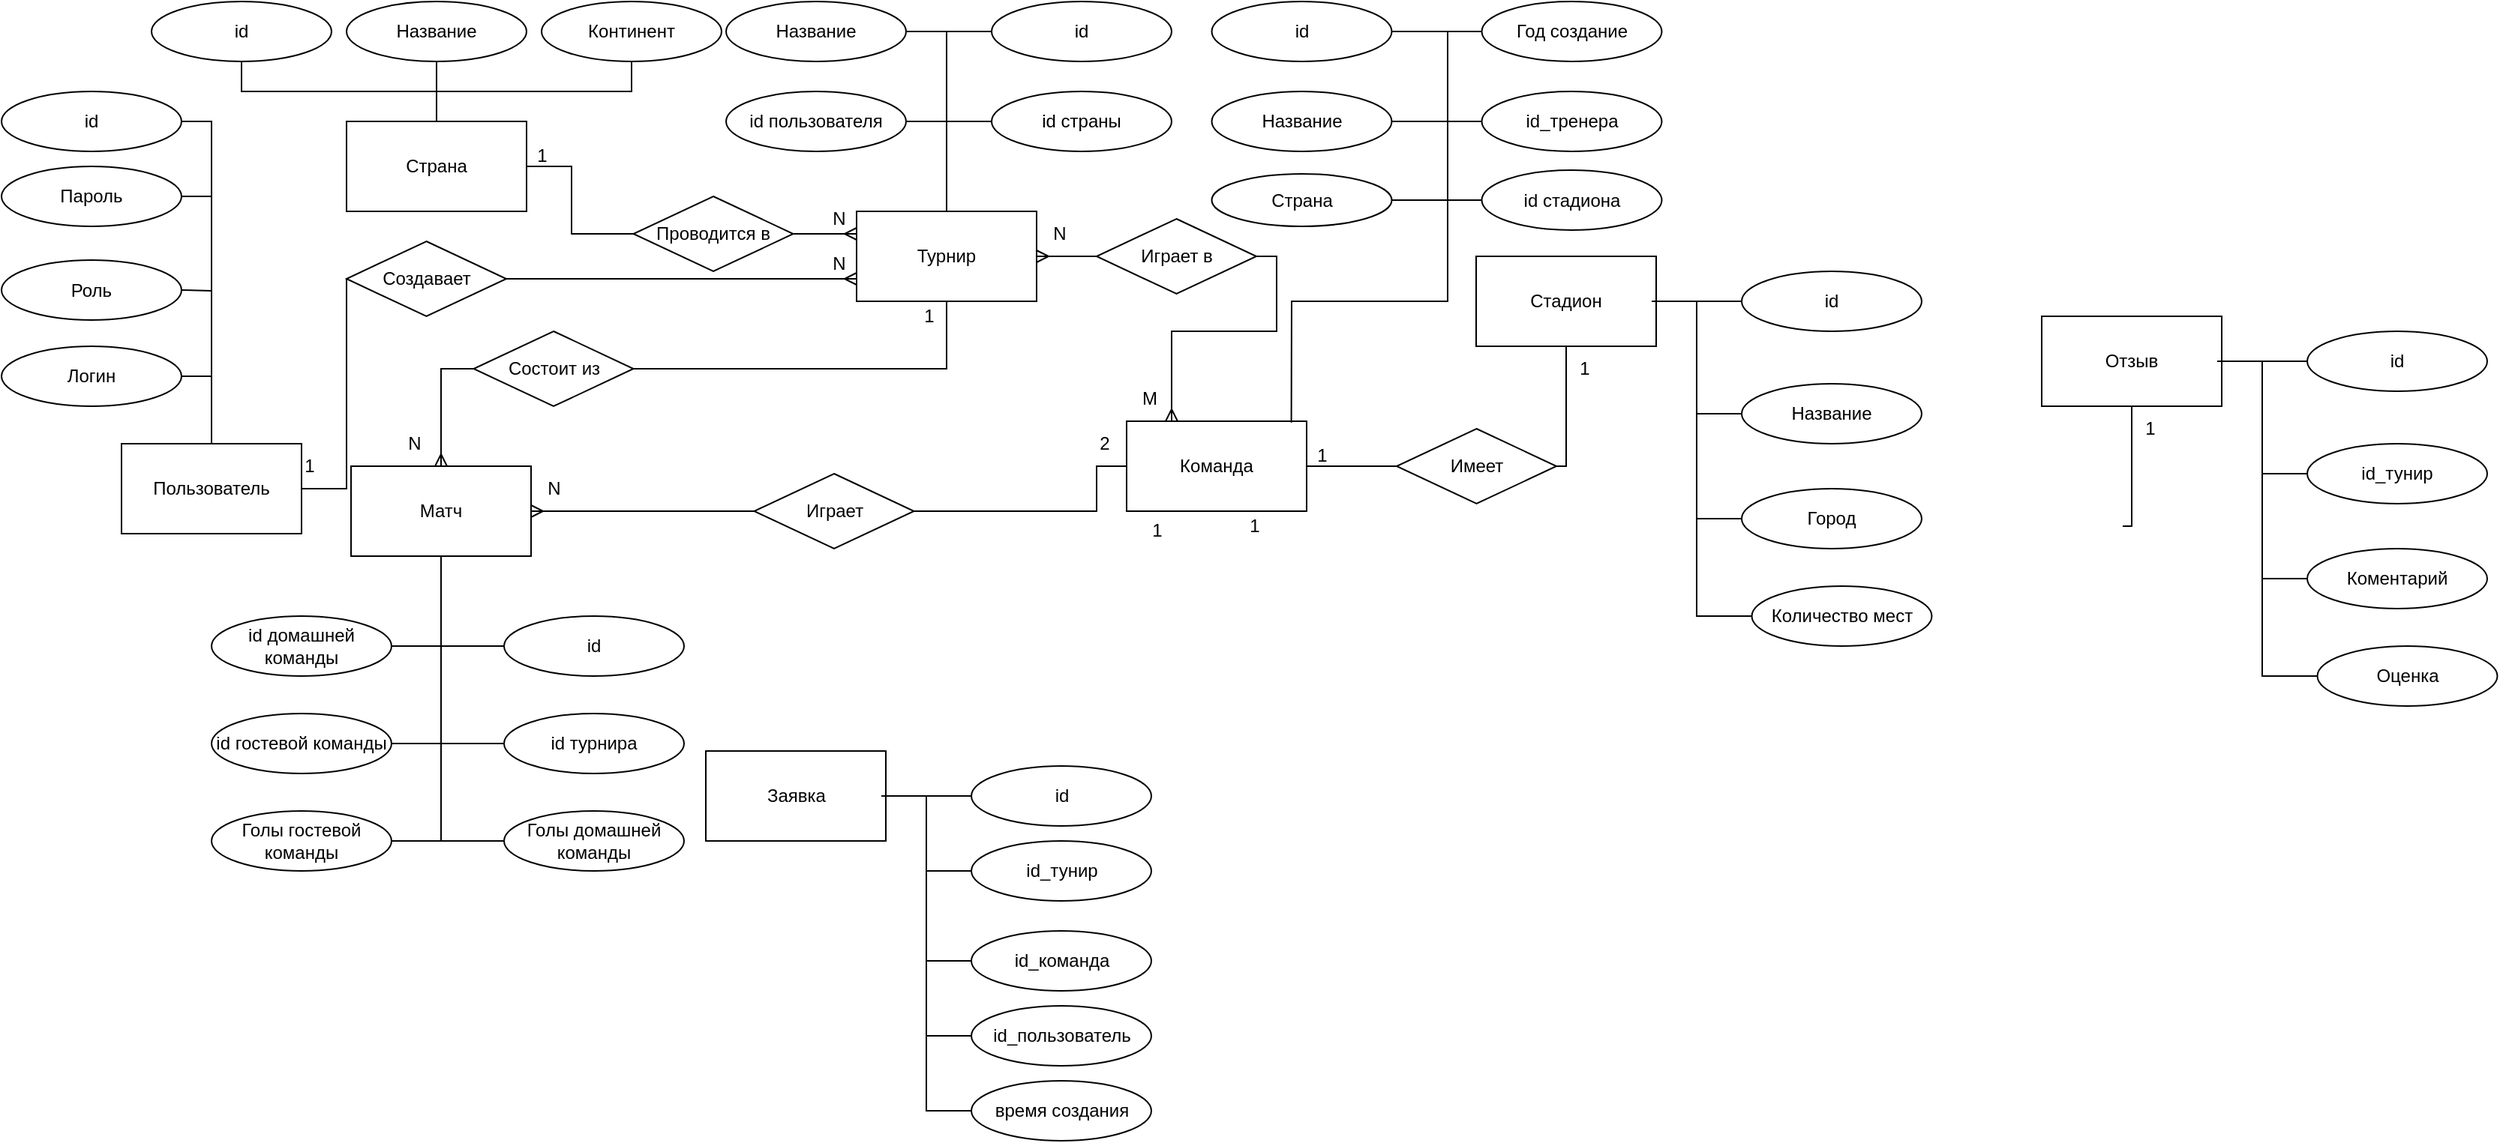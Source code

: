 <mxfile version="24.4.10" type="device" pages="5">
  <diagram id="c4obY4Xv-Zgl2g7OE5Ge" name="ER-модель в нотации Чена">
    <mxGraphModel dx="1877" dy="565" grid="1" gridSize="10" guides="1" tooltips="1" connect="1" arrows="1" fold="1" page="1" pageScale="1" pageWidth="827" pageHeight="1169" math="0" shadow="0">
      <root>
        <mxCell id="0" />
        <mxCell id="1" parent="0" />
        <mxCell id="MZJGiQRWaNMhP6PaIQoo-1" value="Пользователь" style="rounded=0;whiteSpace=wrap;html=1;" parent="1" vertex="1">
          <mxGeometry x="10" y="355" width="120" height="60" as="geometry" />
        </mxCell>
        <mxCell id="MZJGiQRWaNMhP6PaIQoo-2" value="Логин" style="ellipse;whiteSpace=wrap;html=1;" parent="1" vertex="1">
          <mxGeometry x="-70" y="290" width="120" height="40" as="geometry" />
        </mxCell>
        <mxCell id="MZJGiQRWaNMhP6PaIQoo-3" value="id" style="ellipse;whiteSpace=wrap;html=1;" parent="1" vertex="1">
          <mxGeometry x="-70" y="120" width="120" height="40" as="geometry" />
        </mxCell>
        <mxCell id="MZJGiQRWaNMhP6PaIQoo-4" value="Пароль" style="ellipse;whiteSpace=wrap;html=1;" parent="1" vertex="1">
          <mxGeometry x="-70" y="170" width="120" height="40" as="geometry" />
        </mxCell>
        <mxCell id="MZJGiQRWaNMhP6PaIQoo-5" value="Роль" style="ellipse;whiteSpace=wrap;html=1;" parent="1" vertex="1">
          <mxGeometry x="-70" y="232.5" width="120" height="40" as="geometry" />
        </mxCell>
        <mxCell id="MZJGiQRWaNMhP6PaIQoo-17" style="edgeStyle=none;rounded=0;html=1;exitX=0.5;exitY=0;exitDx=0;exitDy=0;entryX=0;entryY=0.5;entryDx=0;entryDy=0;endArrow=none;endFill=0;" parent="1" source="MZJGiQRWaNMhP6PaIQoo-10" target="MZJGiQRWaNMhP6PaIQoo-16" edge="1">
          <mxGeometry relative="1" as="geometry">
            <Array as="points">
              <mxPoint x="560" y="80" />
            </Array>
          </mxGeometry>
        </mxCell>
        <mxCell id="MZJGiQRWaNMhP6PaIQoo-19" style="edgeStyle=none;rounded=0;html=1;exitX=0.5;exitY=0;exitDx=0;exitDy=0;entryX=0;entryY=0.5;entryDx=0;entryDy=0;endArrow=none;endFill=0;" parent="1" source="MZJGiQRWaNMhP6PaIQoo-10" target="MZJGiQRWaNMhP6PaIQoo-18" edge="1">
          <mxGeometry relative="1" as="geometry">
            <Array as="points">
              <mxPoint x="560" y="140" />
            </Array>
          </mxGeometry>
        </mxCell>
        <mxCell id="MZJGiQRWaNMhP6PaIQoo-23" style="edgeStyle=none;rounded=0;html=1;exitX=0.5;exitY=0;exitDx=0;exitDy=0;entryX=1;entryY=0.5;entryDx=0;entryDy=0;endArrow=none;endFill=0;" parent="1" source="MZJGiQRWaNMhP6PaIQoo-10" target="MZJGiQRWaNMhP6PaIQoo-22" edge="1">
          <mxGeometry relative="1" as="geometry">
            <Array as="points">
              <mxPoint x="560" y="140" />
            </Array>
          </mxGeometry>
        </mxCell>
        <mxCell id="MZJGiQRWaNMhP6PaIQoo-26" style="edgeStyle=none;rounded=0;html=1;exitX=1;exitY=0.5;exitDx=0;exitDy=0;entryX=0;entryY=0.5;entryDx=0;entryDy=0;endArrow=none;endFill=0;startArrow=ERmany;startFill=0;" parent="1" source="MZJGiQRWaNMhP6PaIQoo-10" target="MZJGiQRWaNMhP6PaIQoo-25" edge="1">
          <mxGeometry relative="1" as="geometry" />
        </mxCell>
        <mxCell id="MZJGiQRWaNMhP6PaIQoo-10" value="Турнир" style="rounded=0;whiteSpace=wrap;html=1;" parent="1" vertex="1">
          <mxGeometry x="500" y="200" width="120" height="60" as="geometry" />
        </mxCell>
        <mxCell id="MZJGiQRWaNMhP6PaIQoo-11" value="Создавает" style="rhombus;whiteSpace=wrap;html=1;" parent="1" vertex="1">
          <mxGeometry x="160" y="220" width="106.5" height="50" as="geometry" />
        </mxCell>
        <mxCell id="MZJGiQRWaNMhP6PaIQoo-15" value="N" style="text;html=1;align=center;verticalAlign=middle;resizable=0;points=[];autosize=1;strokeColor=none;fillColor=none;" parent="1" vertex="1">
          <mxGeometry x="473" y="190" width="30" height="30" as="geometry" />
        </mxCell>
        <mxCell id="MZJGiQRWaNMhP6PaIQoo-16" value="id" style="ellipse;whiteSpace=wrap;html=1;" parent="1" vertex="1">
          <mxGeometry x="590" y="60" width="120" height="40" as="geometry" />
        </mxCell>
        <mxCell id="MZJGiQRWaNMhP6PaIQoo-18" value="id страны" style="ellipse;whiteSpace=wrap;html=1;" parent="1" vertex="1">
          <mxGeometry x="590" y="120" width="120" height="40" as="geometry" />
        </mxCell>
        <mxCell id="MZJGiQRWaNMhP6PaIQoo-21" style="edgeStyle=none;rounded=0;html=1;exitX=1;exitY=0.5;exitDx=0;exitDy=0;entryX=0.5;entryY=0;entryDx=0;entryDy=0;endArrow=none;endFill=0;" parent="1" source="MZJGiQRWaNMhP6PaIQoo-20" target="MZJGiQRWaNMhP6PaIQoo-10" edge="1">
          <mxGeometry relative="1" as="geometry">
            <Array as="points">
              <mxPoint x="560" y="80" />
            </Array>
          </mxGeometry>
        </mxCell>
        <mxCell id="MZJGiQRWaNMhP6PaIQoo-20" value="Название" style="ellipse;whiteSpace=wrap;html=1;" parent="1" vertex="1">
          <mxGeometry x="413" y="60" width="120" height="40" as="geometry" />
        </mxCell>
        <mxCell id="MZJGiQRWaNMhP6PaIQoo-22" value="id пользователя" style="ellipse;whiteSpace=wrap;html=1;" parent="1" vertex="1">
          <mxGeometry x="413" y="120" width="120" height="40" as="geometry" />
        </mxCell>
        <mxCell id="MZJGiQRWaNMhP6PaIQoo-24" value="Команда" style="rounded=0;whiteSpace=wrap;html=1;" parent="1" vertex="1">
          <mxGeometry x="680" y="340" width="120" height="60" as="geometry" />
        </mxCell>
        <mxCell id="MZJGiQRWaNMhP6PaIQoo-33" style="edgeStyle=none;rounded=0;html=1;exitX=1;exitY=0.5;exitDx=0;exitDy=0;entryX=0.25;entryY=0;entryDx=0;entryDy=0;startArrow=none;startFill=0;endArrow=ERmany;endFill=0;" parent="1" source="MZJGiQRWaNMhP6PaIQoo-25" target="MZJGiQRWaNMhP6PaIQoo-24" edge="1">
          <mxGeometry relative="1" as="geometry">
            <Array as="points">
              <mxPoint x="780" y="230" />
              <mxPoint x="780" y="280" />
              <mxPoint x="740" y="280" />
              <mxPoint x="710" y="280" />
              <mxPoint x="710" y="320" />
            </Array>
          </mxGeometry>
        </mxCell>
        <mxCell id="MZJGiQRWaNMhP6PaIQoo-25" value="Играет в" style="rhombus;whiteSpace=wrap;html=1;" parent="1" vertex="1">
          <mxGeometry x="660" y="205" width="106.5" height="50" as="geometry" />
        </mxCell>
        <mxCell id="MZJGiQRWaNMhP6PaIQoo-27" value="N" style="text;html=1;align=center;verticalAlign=middle;resizable=0;points=[];autosize=1;strokeColor=none;fillColor=none;" parent="1" vertex="1">
          <mxGeometry x="620" y="200" width="30" height="30" as="geometry" />
        </mxCell>
        <mxCell id="MZJGiQRWaNMhP6PaIQoo-28" value="id" style="ellipse;whiteSpace=wrap;html=1;" parent="1" vertex="1">
          <mxGeometry x="736.75" y="60" width="120" height="40" as="geometry" />
        </mxCell>
        <mxCell id="MZJGiQRWaNMhP6PaIQoo-30" value="Название" style="ellipse;whiteSpace=wrap;html=1;" parent="1" vertex="1">
          <mxGeometry x="736.75" y="120" width="120" height="40" as="geometry" />
        </mxCell>
        <mxCell id="MZJGiQRWaNMhP6PaIQoo-34" value="М" style="text;html=1;align=center;verticalAlign=middle;resizable=0;points=[];autosize=1;strokeColor=none;fillColor=none;" parent="1" vertex="1">
          <mxGeometry x="680" y="310" width="30" height="30" as="geometry" />
        </mxCell>
        <mxCell id="MZJGiQRWaNMhP6PaIQoo-44" style="edgeStyle=none;rounded=0;html=1;exitX=0.5;exitY=1;exitDx=0;exitDy=0;entryX=0;entryY=0.5;entryDx=0;entryDy=0;startArrow=none;startFill=0;endArrow=none;endFill=0;" parent="1" source="MZJGiQRWaNMhP6PaIQoo-36" target="MZJGiQRWaNMhP6PaIQoo-38" edge="1">
          <mxGeometry relative="1" as="geometry">
            <Array as="points">
              <mxPoint x="223" y="490" />
            </Array>
          </mxGeometry>
        </mxCell>
        <mxCell id="MZJGiQRWaNMhP6PaIQoo-52" style="edgeStyle=none;rounded=0;html=1;exitX=1;exitY=0.5;exitDx=0;exitDy=0;entryX=0;entryY=0.5;entryDx=0;entryDy=0;startArrow=ERmany;startFill=0;endArrow=none;endFill=0;" parent="1" source="MZJGiQRWaNMhP6PaIQoo-36" target="MZJGiQRWaNMhP6PaIQoo-51" edge="1">
          <mxGeometry relative="1" as="geometry" />
        </mxCell>
        <mxCell id="MZJGiQRWaNMhP6PaIQoo-58" style="edgeStyle=none;rounded=0;html=1;exitX=0.5;exitY=0;exitDx=0;exitDy=0;entryX=0;entryY=0.5;entryDx=0;entryDy=0;startArrow=ERmany;startFill=0;endArrow=none;endFill=0;" parent="1" source="MZJGiQRWaNMhP6PaIQoo-36" target="MZJGiQRWaNMhP6PaIQoo-56" edge="1">
          <mxGeometry relative="1" as="geometry">
            <Array as="points">
              <mxPoint x="223" y="305" />
            </Array>
          </mxGeometry>
        </mxCell>
        <mxCell id="MZJGiQRWaNMhP6PaIQoo-36" value="Матч" style="rounded=0;whiteSpace=wrap;html=1;" parent="1" vertex="1">
          <mxGeometry x="163" y="370" width="120" height="60" as="geometry" />
        </mxCell>
        <mxCell id="MZJGiQRWaNMhP6PaIQoo-38" value="id" style="ellipse;whiteSpace=wrap;html=1;" parent="1" vertex="1">
          <mxGeometry x="265" y="470" width="120" height="40" as="geometry" />
        </mxCell>
        <mxCell id="MZJGiQRWaNMhP6PaIQoo-46" style="edgeStyle=none;rounded=0;html=1;exitX=0;exitY=0.5;exitDx=0;exitDy=0;entryX=0.5;entryY=1;entryDx=0;entryDy=0;startArrow=none;startFill=0;endArrow=none;endFill=0;" parent="1" source="MZJGiQRWaNMhP6PaIQoo-39" target="MZJGiQRWaNMhP6PaIQoo-36" edge="1">
          <mxGeometry relative="1" as="geometry">
            <Array as="points">
              <mxPoint x="223" y="555" />
            </Array>
          </mxGeometry>
        </mxCell>
        <mxCell id="MZJGiQRWaNMhP6PaIQoo-39" value="id турнира" style="ellipse;whiteSpace=wrap;html=1;" parent="1" vertex="1">
          <mxGeometry x="265" y="535" width="120" height="40" as="geometry" />
        </mxCell>
        <mxCell id="MZJGiQRWaNMhP6PaIQoo-47" style="edgeStyle=none;rounded=0;html=1;exitX=1;exitY=0.5;exitDx=0;exitDy=0;entryX=0.5;entryY=1;entryDx=0;entryDy=0;startArrow=none;startFill=0;endArrow=none;endFill=0;" parent="1" source="MZJGiQRWaNMhP6PaIQoo-40" target="MZJGiQRWaNMhP6PaIQoo-36" edge="1">
          <mxGeometry relative="1" as="geometry">
            <Array as="points">
              <mxPoint x="223" y="490" />
            </Array>
          </mxGeometry>
        </mxCell>
        <mxCell id="MZJGiQRWaNMhP6PaIQoo-40" value="id домашней команды" style="ellipse;whiteSpace=wrap;html=1;" parent="1" vertex="1">
          <mxGeometry x="70" y="470" width="120" height="40" as="geometry" />
        </mxCell>
        <mxCell id="MZJGiQRWaNMhP6PaIQoo-49" style="edgeStyle=none;rounded=0;html=1;exitX=1;exitY=0.5;exitDx=0;exitDy=0;entryX=0.5;entryY=1;entryDx=0;entryDy=0;startArrow=none;startFill=0;endArrow=none;endFill=0;" parent="1" source="MZJGiQRWaNMhP6PaIQoo-41" target="MZJGiQRWaNMhP6PaIQoo-36" edge="1">
          <mxGeometry relative="1" as="geometry">
            <Array as="points">
              <mxPoint x="223" y="555" />
            </Array>
          </mxGeometry>
        </mxCell>
        <mxCell id="MZJGiQRWaNMhP6PaIQoo-41" value="id гостевой команды" style="ellipse;whiteSpace=wrap;html=1;" parent="1" vertex="1">
          <mxGeometry x="70" y="535" width="120" height="40" as="geometry" />
        </mxCell>
        <mxCell id="MZJGiQRWaNMhP6PaIQoo-50" style="edgeStyle=none;rounded=0;html=1;exitX=1;exitY=0.5;exitDx=0;exitDy=0;entryX=0.5;entryY=1;entryDx=0;entryDy=0;startArrow=none;startFill=0;endArrow=none;endFill=0;" parent="1" source="MZJGiQRWaNMhP6PaIQoo-42" target="MZJGiQRWaNMhP6PaIQoo-36" edge="1">
          <mxGeometry relative="1" as="geometry">
            <Array as="points">
              <mxPoint x="223" y="620" />
            </Array>
          </mxGeometry>
        </mxCell>
        <mxCell id="MZJGiQRWaNMhP6PaIQoo-42" value="Голы гостевой команды" style="ellipse;whiteSpace=wrap;html=1;" parent="1" vertex="1">
          <mxGeometry x="70" y="600" width="120" height="40" as="geometry" />
        </mxCell>
        <mxCell id="MZJGiQRWaNMhP6PaIQoo-45" style="edgeStyle=none;rounded=0;html=1;exitX=0;exitY=0.5;exitDx=0;exitDy=0;entryX=0.5;entryY=1;entryDx=0;entryDy=0;startArrow=none;startFill=0;endArrow=none;endFill=0;" parent="1" source="MZJGiQRWaNMhP6PaIQoo-43" target="MZJGiQRWaNMhP6PaIQoo-36" edge="1">
          <mxGeometry relative="1" as="geometry">
            <Array as="points">
              <mxPoint x="223" y="620" />
            </Array>
          </mxGeometry>
        </mxCell>
        <mxCell id="MZJGiQRWaNMhP6PaIQoo-43" value="Голы домашней команды" style="ellipse;whiteSpace=wrap;html=1;" parent="1" vertex="1">
          <mxGeometry x="265" y="600" width="120" height="40" as="geometry" />
        </mxCell>
        <mxCell id="MZJGiQRWaNMhP6PaIQoo-53" style="edgeStyle=none;rounded=0;html=1;exitX=1;exitY=0.5;exitDx=0;exitDy=0;entryX=0;entryY=0.5;entryDx=0;entryDy=0;startArrow=none;startFill=0;endArrow=none;endFill=0;" parent="1" source="MZJGiQRWaNMhP6PaIQoo-51" target="MZJGiQRWaNMhP6PaIQoo-24" edge="1">
          <mxGeometry relative="1" as="geometry">
            <Array as="points">
              <mxPoint x="660" y="400" />
              <mxPoint x="660" y="370" />
            </Array>
          </mxGeometry>
        </mxCell>
        <mxCell id="MZJGiQRWaNMhP6PaIQoo-51" value="Играет" style="rhombus;whiteSpace=wrap;html=1;" parent="1" vertex="1">
          <mxGeometry x="431.75" y="375" width="106.5" height="50" as="geometry" />
        </mxCell>
        <mxCell id="MZJGiQRWaNMhP6PaIQoo-54" value="N" style="text;html=1;align=center;verticalAlign=middle;resizable=0;points=[];autosize=1;strokeColor=none;fillColor=none;" parent="1" vertex="1">
          <mxGeometry x="283" y="370" width="30" height="30" as="geometry" />
        </mxCell>
        <mxCell id="MZJGiQRWaNMhP6PaIQoo-55" value="2" style="text;html=1;align=center;verticalAlign=middle;resizable=0;points=[];autosize=1;strokeColor=none;fillColor=none;" parent="1" vertex="1">
          <mxGeometry x="650" y="340" width="30" height="30" as="geometry" />
        </mxCell>
        <mxCell id="MZJGiQRWaNMhP6PaIQoo-59" style="edgeStyle=none;rounded=0;html=1;exitX=1;exitY=0.5;exitDx=0;exitDy=0;entryX=0.5;entryY=1;entryDx=0;entryDy=0;startArrow=none;startFill=0;endArrow=none;endFill=0;" parent="1" source="MZJGiQRWaNMhP6PaIQoo-56" target="MZJGiQRWaNMhP6PaIQoo-10" edge="1">
          <mxGeometry relative="1" as="geometry">
            <Array as="points">
              <mxPoint x="560" y="305" />
              <mxPoint x="560" y="280" />
            </Array>
          </mxGeometry>
        </mxCell>
        <mxCell id="MZJGiQRWaNMhP6PaIQoo-56" value="Состоит из" style="rhombus;whiteSpace=wrap;html=1;" parent="1" vertex="1">
          <mxGeometry x="244.75" y="280" width="106.5" height="50" as="geometry" />
        </mxCell>
        <mxCell id="MZJGiQRWaNMhP6PaIQoo-60" value="1" style="text;html=1;align=center;verticalAlign=middle;resizable=0;points=[];autosize=1;strokeColor=none;fillColor=none;" parent="1" vertex="1">
          <mxGeometry x="533" y="255" width="30" height="30" as="geometry" />
        </mxCell>
        <mxCell id="MZJGiQRWaNMhP6PaIQoo-61" value="N" style="text;html=1;align=center;verticalAlign=middle;resizable=0;points=[];autosize=1;strokeColor=none;fillColor=none;" parent="1" vertex="1">
          <mxGeometry x="190" y="340" width="30" height="30" as="geometry" />
        </mxCell>
        <mxCell id="MZJGiQRWaNMhP6PaIQoo-78" style="edgeStyle=none;rounded=0;html=1;exitX=1;exitY=0.5;exitDx=0;exitDy=0;startArrow=none;startFill=0;endArrow=none;endFill=0;" parent="1" source="MZJGiQRWaNMhP6PaIQoo-62" target="MZJGiQRWaNMhP6PaIQoo-75" edge="1">
          <mxGeometry relative="1" as="geometry" />
        </mxCell>
        <mxCell id="MZJGiQRWaNMhP6PaIQoo-62" value="Стадион" style="rounded=0;whiteSpace=wrap;html=1;" parent="1" vertex="1">
          <mxGeometry x="913" y="230" width="120" height="60" as="geometry" />
        </mxCell>
        <mxCell id="MZJGiQRWaNMhP6PaIQoo-72" style="edgeStyle=none;rounded=0;html=1;exitX=1;exitY=0.5;exitDx=0;exitDy=0;entryX=0.5;entryY=1;entryDx=0;entryDy=0;startArrow=none;startFill=0;endArrow=none;endFill=0;" parent="1" source="MZJGiQRWaNMhP6PaIQoo-70" target="MZJGiQRWaNMhP6PaIQoo-62" edge="1">
          <mxGeometry relative="1" as="geometry">
            <Array as="points">
              <mxPoint x="973" y="370" />
            </Array>
          </mxGeometry>
        </mxCell>
        <mxCell id="MZJGiQRWaNMhP6PaIQoo-70" value="Имеет" style="rhombus;whiteSpace=wrap;html=1;" parent="1" vertex="1">
          <mxGeometry x="860" y="345" width="106.5" height="50" as="geometry" />
        </mxCell>
        <mxCell id="MZJGiQRWaNMhP6PaIQoo-74" value="1" style="text;html=1;align=center;verticalAlign=middle;resizable=0;points=[];autosize=1;strokeColor=none;fillColor=none;" parent="1" vertex="1">
          <mxGeometry x="970" y="290" width="30" height="30" as="geometry" />
        </mxCell>
        <mxCell id="MZJGiQRWaNMhP6PaIQoo-75" value="id" style="ellipse;whiteSpace=wrap;html=1;" parent="1" vertex="1">
          <mxGeometry x="1090" y="240" width="120" height="40" as="geometry" />
        </mxCell>
        <mxCell id="MZJGiQRWaNMhP6PaIQoo-79" style="edgeStyle=none;rounded=0;html=1;exitX=0;exitY=0.5;exitDx=0;exitDy=0;startArrow=none;startFill=0;endArrow=none;endFill=0;" parent="1" source="MZJGiQRWaNMhP6PaIQoo-76" edge="1">
          <mxGeometry relative="1" as="geometry">
            <mxPoint x="1030" y="260" as="targetPoint" />
            <Array as="points">
              <mxPoint x="1060" y="335" />
              <mxPoint x="1060" y="260" />
            </Array>
          </mxGeometry>
        </mxCell>
        <mxCell id="MZJGiQRWaNMhP6PaIQoo-76" value="Название" style="ellipse;whiteSpace=wrap;html=1;" parent="1" vertex="1">
          <mxGeometry x="1090" y="315" width="120" height="40" as="geometry" />
        </mxCell>
        <mxCell id="MZJGiQRWaNMhP6PaIQoo-80" style="edgeStyle=none;rounded=0;html=1;exitX=0;exitY=0.5;exitDx=0;exitDy=0;entryX=1;entryY=0.5;entryDx=0;entryDy=0;startArrow=none;startFill=0;endArrow=none;endFill=0;" parent="1" source="MZJGiQRWaNMhP6PaIQoo-77" target="MZJGiQRWaNMhP6PaIQoo-62" edge="1">
          <mxGeometry relative="1" as="geometry">
            <Array as="points">
              <mxPoint x="1060" y="405" />
              <mxPoint x="1060" y="260" />
            </Array>
          </mxGeometry>
        </mxCell>
        <mxCell id="MZJGiQRWaNMhP6PaIQoo-77" value="Город" style="ellipse;whiteSpace=wrap;html=1;" parent="1" vertex="1">
          <mxGeometry x="1090" y="385" width="120" height="40" as="geometry" />
        </mxCell>
        <mxCell id="Ouhq65F0EKyfV9j2BLgb-1" value="Количество мест" style="ellipse;whiteSpace=wrap;html=1;" parent="1" vertex="1">
          <mxGeometry x="1096.75" y="450" width="120" height="40" as="geometry" />
        </mxCell>
        <mxCell id="Ouhq65F0EKyfV9j2BLgb-2" value="" style="endArrow=none;html=1;rounded=0;exitX=0;exitY=0.5;exitDx=0;exitDy=0;" parent="1" source="Ouhq65F0EKyfV9j2BLgb-1" edge="1">
          <mxGeometry width="50" height="50" relative="1" as="geometry">
            <mxPoint x="970" y="520" as="sourcePoint" />
            <mxPoint x="1060" y="260" as="targetPoint" />
            <Array as="points">
              <mxPoint x="1060" y="470" />
            </Array>
          </mxGeometry>
        </mxCell>
        <mxCell id="Ouhq65F0EKyfV9j2BLgb-3" value="Год создание" style="ellipse;whiteSpace=wrap;html=1;" parent="1" vertex="1">
          <mxGeometry x="916.75" y="60" width="120" height="40" as="geometry" />
        </mxCell>
        <mxCell id="Ouhq65F0EKyfV9j2BLgb-4" value="id_тренера" style="ellipse;whiteSpace=wrap;html=1;" parent="1" vertex="1">
          <mxGeometry x="916.75" y="120" width="120" height="40" as="geometry" />
        </mxCell>
        <mxCell id="Ouhq65F0EKyfV9j2BLgb-5" value="id cтадиона" style="ellipse;whiteSpace=wrap;html=1;" parent="1" vertex="1">
          <mxGeometry x="916.75" y="172.5" width="120" height="40" as="geometry" />
        </mxCell>
        <mxCell id="E7wvHHjbwRv63QAG3eaN-5" value="1" style="text;html=1;align=center;verticalAlign=middle;resizable=0;points=[];autosize=1;strokeColor=none;fillColor=none;" parent="1" vertex="1">
          <mxGeometry x="685" y="398" width="30" height="30" as="geometry" />
        </mxCell>
        <mxCell id="MZJGiQRWaNMhP6PaIQoo-32" value="Страна" style="ellipse;whiteSpace=wrap;html=1;" parent="1" vertex="1">
          <mxGeometry x="736.75" y="175" width="120" height="35" as="geometry" />
        </mxCell>
        <mxCell id="E7wvHHjbwRv63QAG3eaN-11" value="" style="endArrow=none;html=1;rounded=0;exitX=0.915;exitY=0.015;exitDx=0;exitDy=0;exitPerimeter=0;" parent="1" source="MZJGiQRWaNMhP6PaIQoo-24" edge="1">
          <mxGeometry width="50" height="50" relative="1" as="geometry">
            <mxPoint x="760.48" y="349.61" as="sourcePoint" />
            <mxPoint x="894" y="80.39" as="targetPoint" />
            <Array as="points">
              <mxPoint x="790" y="340" />
              <mxPoint x="790" y="260" />
              <mxPoint x="894" y="260" />
              <mxPoint x="894" y="210.39" />
            </Array>
          </mxGeometry>
        </mxCell>
        <mxCell id="E7wvHHjbwRv63QAG3eaN-12" value="" style="endArrow=none;html=1;rounded=0;entryX=0;entryY=0.5;entryDx=0;entryDy=0;exitX=1;exitY=0.5;exitDx=0;exitDy=0;" parent="1" source="MZJGiQRWaNMhP6PaIQoo-28" target="Ouhq65F0EKyfV9j2BLgb-3" edge="1">
          <mxGeometry width="50" height="50" relative="1" as="geometry">
            <mxPoint x="716.75" y="290" as="sourcePoint" />
            <mxPoint x="766.75" y="240" as="targetPoint" />
          </mxGeometry>
        </mxCell>
        <mxCell id="E7wvHHjbwRv63QAG3eaN-13" value="" style="endArrow=none;html=1;rounded=0;entryX=0;entryY=0.5;entryDx=0;entryDy=0;exitX=1;exitY=0.5;exitDx=0;exitDy=0;" parent="1" source="MZJGiQRWaNMhP6PaIQoo-30" target="Ouhq65F0EKyfV9j2BLgb-4" edge="1">
          <mxGeometry width="50" height="50" relative="1" as="geometry">
            <mxPoint x="776.75" y="200" as="sourcePoint" />
            <mxPoint x="826.75" y="150" as="targetPoint" />
          </mxGeometry>
        </mxCell>
        <mxCell id="E7wvHHjbwRv63QAG3eaN-14" value="" style="endArrow=none;html=1;rounded=0;entryX=0;entryY=0.5;entryDx=0;entryDy=0;exitX=1;exitY=0.5;exitDx=0;exitDy=0;" parent="1" source="MZJGiQRWaNMhP6PaIQoo-32" target="Ouhq65F0EKyfV9j2BLgb-5" edge="1">
          <mxGeometry width="50" height="50" relative="1" as="geometry">
            <mxPoint x="866.75" y="200" as="sourcePoint" />
            <mxPoint x="826.75" y="150" as="targetPoint" />
          </mxGeometry>
        </mxCell>
        <mxCell id="E7wvHHjbwRv63QAG3eaN-22" value="1" style="text;html=1;align=center;verticalAlign=middle;resizable=0;points=[];autosize=1;strokeColor=none;fillColor=none;" parent="1" vertex="1">
          <mxGeometry x="750" y="395" width="30" height="30" as="geometry" />
        </mxCell>
        <mxCell id="E7wvHHjbwRv63QAG3eaN-28" value="" style="endArrow=none;html=1;rounded=0;entryX=0;entryY=0.5;entryDx=0;entryDy=0;exitX=1;exitY=0.5;exitDx=0;exitDy=0;" parent="1" source="MZJGiQRWaNMhP6PaIQoo-24" target="MZJGiQRWaNMhP6PaIQoo-70" edge="1">
          <mxGeometry width="50" height="50" relative="1" as="geometry">
            <mxPoint x="800" y="390" as="sourcePoint" />
            <mxPoint x="850" y="340" as="targetPoint" />
          </mxGeometry>
        </mxCell>
        <mxCell id="E7wvHHjbwRv63QAG3eaN-30" value="1" style="text;html=1;align=center;verticalAlign=middle;resizable=0;points=[];autosize=1;strokeColor=none;fillColor=none;" parent="1" vertex="1">
          <mxGeometry x="795" y="348" width="30" height="30" as="geometry" />
        </mxCell>
        <mxCell id="E7wvHHjbwRv63QAG3eaN-32" value="Страна" style="rounded=0;whiteSpace=wrap;html=1;" parent="1" vertex="1">
          <mxGeometry x="160" y="140" width="120" height="60" as="geometry" />
        </mxCell>
        <mxCell id="E7wvHHjbwRv63QAG3eaN-33" value="id" style="ellipse;whiteSpace=wrap;html=1;" parent="1" vertex="1">
          <mxGeometry x="30" y="60" width="120" height="40" as="geometry" />
        </mxCell>
        <mxCell id="E7wvHHjbwRv63QAG3eaN-34" value="Название" style="ellipse;whiteSpace=wrap;html=1;" parent="1" vertex="1">
          <mxGeometry x="160" y="60" width="120" height="40" as="geometry" />
        </mxCell>
        <mxCell id="E7wvHHjbwRv63QAG3eaN-35" value="Континент" style="ellipse;whiteSpace=wrap;html=1;" parent="1" vertex="1">
          <mxGeometry x="290" y="60" width="120" height="40" as="geometry" />
        </mxCell>
        <mxCell id="E7wvHHjbwRv63QAG3eaN-37" value="" style="endArrow=none;html=1;rounded=0;entryX=0.5;entryY=1;entryDx=0;entryDy=0;exitX=0.5;exitY=0;exitDx=0;exitDy=0;" parent="1" source="E7wvHHjbwRv63QAG3eaN-32" target="E7wvHHjbwRv63QAG3eaN-33" edge="1">
          <mxGeometry width="50" height="50" relative="1" as="geometry">
            <mxPoint x="450" y="290" as="sourcePoint" />
            <mxPoint x="500" y="240" as="targetPoint" />
            <Array as="points">
              <mxPoint x="220" y="120" />
              <mxPoint x="90" y="120" />
            </Array>
          </mxGeometry>
        </mxCell>
        <mxCell id="E7wvHHjbwRv63QAG3eaN-38" value="" style="endArrow=none;html=1;rounded=0;entryX=0.5;entryY=1;entryDx=0;entryDy=0;" parent="1" target="E7wvHHjbwRv63QAG3eaN-35" edge="1">
          <mxGeometry width="50" height="50" relative="1" as="geometry">
            <mxPoint x="220" y="140" as="sourcePoint" />
            <mxPoint x="500" y="240" as="targetPoint" />
            <Array as="points">
              <mxPoint x="220" y="120" />
              <mxPoint x="350" y="120" />
            </Array>
          </mxGeometry>
        </mxCell>
        <mxCell id="E7wvHHjbwRv63QAG3eaN-39" value="" style="endArrow=none;html=1;rounded=0;entryX=0.5;entryY=1;entryDx=0;entryDy=0;exitX=0.5;exitY=0;exitDx=0;exitDy=0;" parent="1" source="E7wvHHjbwRv63QAG3eaN-32" target="E7wvHHjbwRv63QAG3eaN-34" edge="1">
          <mxGeometry width="50" height="50" relative="1" as="geometry">
            <mxPoint x="450" y="290" as="sourcePoint" />
            <mxPoint x="500" y="240" as="targetPoint" />
            <Array as="points">
              <mxPoint x="220" y="120" />
            </Array>
          </mxGeometry>
        </mxCell>
        <mxCell id="E7wvHHjbwRv63QAG3eaN-41" value="" style="endArrow=none;html=1;rounded=0;exitX=1;exitY=0.5;exitDx=0;exitDy=0;entryX=0.5;entryY=0;entryDx=0;entryDy=0;" parent="1" source="MZJGiQRWaNMhP6PaIQoo-2" target="MZJGiQRWaNMhP6PaIQoo-1" edge="1">
          <mxGeometry width="50" height="50" relative="1" as="geometry">
            <mxPoint x="470" y="310" as="sourcePoint" />
            <mxPoint x="520" y="260" as="targetPoint" />
            <Array as="points">
              <mxPoint x="70" y="310" />
            </Array>
          </mxGeometry>
        </mxCell>
        <mxCell id="E7wvHHjbwRv63QAG3eaN-43" value="" style="endArrow=none;html=1;rounded=0;exitX=1;exitY=0.5;exitDx=0;exitDy=0;entryX=0.5;entryY=0;entryDx=0;entryDy=0;" parent="1" source="MZJGiQRWaNMhP6PaIQoo-3" target="MZJGiQRWaNMhP6PaIQoo-1" edge="1">
          <mxGeometry width="50" height="50" relative="1" as="geometry">
            <mxPoint x="470" y="310" as="sourcePoint" />
            <mxPoint x="520" y="260" as="targetPoint" />
            <Array as="points">
              <mxPoint x="70" y="140" />
            </Array>
          </mxGeometry>
        </mxCell>
        <mxCell id="E7wvHHjbwRv63QAG3eaN-44" value="" style="endArrow=none;html=1;rounded=0;exitX=1;exitY=0.5;exitDx=0;exitDy=0;entryX=0.5;entryY=0;entryDx=0;entryDy=0;" parent="1" source="MZJGiQRWaNMhP6PaIQoo-4" target="MZJGiQRWaNMhP6PaIQoo-1" edge="1">
          <mxGeometry width="50" height="50" relative="1" as="geometry">
            <mxPoint x="470" y="310" as="sourcePoint" />
            <mxPoint x="70" y="350" as="targetPoint" />
            <Array as="points">
              <mxPoint x="70" y="190" />
            </Array>
          </mxGeometry>
        </mxCell>
        <mxCell id="E7wvHHjbwRv63QAG3eaN-45" value="" style="endArrow=none;html=1;rounded=0;exitX=1;exitY=0.5;exitDx=0;exitDy=0;entryX=0.5;entryY=0;entryDx=0;entryDy=0;" parent="1" source="MZJGiQRWaNMhP6PaIQoo-5" target="MZJGiQRWaNMhP6PaIQoo-1" edge="1">
          <mxGeometry width="50" height="50" relative="1" as="geometry">
            <mxPoint x="470" y="310" as="sourcePoint" />
            <mxPoint x="520" y="260" as="targetPoint" />
            <Array as="points">
              <mxPoint x="70" y="253" />
            </Array>
          </mxGeometry>
        </mxCell>
        <mxCell id="E7wvHHjbwRv63QAG3eaN-47" value="Проводится в" style="rhombus;whiteSpace=wrap;html=1;" parent="1" vertex="1">
          <mxGeometry x="351.25" y="190" width="106.5" height="50" as="geometry" />
        </mxCell>
        <mxCell id="E7wvHHjbwRv63QAG3eaN-48" value="" style="edgeStyle=orthogonalEdgeStyle;fontSize=12;html=1;endArrow=ERmany;rounded=0;entryX=0;entryY=0.5;entryDx=0;entryDy=0;" parent="1" edge="1">
          <mxGeometry width="100" height="100" relative="1" as="geometry">
            <mxPoint x="460" y="215" as="sourcePoint" />
            <mxPoint x="500" y="215" as="targetPoint" />
            <Array as="points">
              <mxPoint x="458" y="215" />
            </Array>
          </mxGeometry>
        </mxCell>
        <mxCell id="E7wvHHjbwRv63QAG3eaN-53" value="" style="endArrow=none;html=1;rounded=0;entryX=0;entryY=0.5;entryDx=0;entryDy=0;exitX=1;exitY=0.5;exitDx=0;exitDy=0;" parent="1" source="MZJGiQRWaNMhP6PaIQoo-1" target="MZJGiQRWaNMhP6PaIQoo-11" edge="1">
          <mxGeometry width="50" height="50" relative="1" as="geometry">
            <mxPoint x="100" y="320" as="sourcePoint" />
            <mxPoint x="150" y="270" as="targetPoint" />
            <Array as="points">
              <mxPoint x="160" y="385" />
            </Array>
          </mxGeometry>
        </mxCell>
        <mxCell id="E7wvHHjbwRv63QAG3eaN-55" value="" style="endArrow=none;html=1;rounded=0;exitX=1;exitY=0.5;exitDx=0;exitDy=0;entryX=0;entryY=0.5;entryDx=0;entryDy=0;" parent="1" source="E7wvHHjbwRv63QAG3eaN-32" target="E7wvHHjbwRv63QAG3eaN-47" edge="1">
          <mxGeometry width="50" height="50" relative="1" as="geometry">
            <mxPoint x="390" y="320" as="sourcePoint" />
            <mxPoint x="440" y="270" as="targetPoint" />
            <Array as="points">
              <mxPoint x="310" y="170" />
              <mxPoint x="310" y="215" />
            </Array>
          </mxGeometry>
        </mxCell>
        <mxCell id="E7wvHHjbwRv63QAG3eaN-56" value="" style="edgeStyle=orthogonalEdgeStyle;fontSize=12;html=1;endArrow=ERmany;rounded=0;entryX=0;entryY=0.75;entryDx=0;entryDy=0;exitX=1;exitY=0.5;exitDx=0;exitDy=0;" parent="1" source="MZJGiQRWaNMhP6PaIQoo-11" target="MZJGiQRWaNMhP6PaIQoo-10" edge="1">
          <mxGeometry width="100" height="100" relative="1" as="geometry">
            <mxPoint x="460" y="370" as="sourcePoint" />
            <mxPoint x="560" y="270" as="targetPoint" />
            <Array as="points" />
          </mxGeometry>
        </mxCell>
        <mxCell id="E7wvHHjbwRv63QAG3eaN-57" value="N" style="text;html=1;align=center;verticalAlign=middle;resizable=0;points=[];autosize=1;strokeColor=none;fillColor=none;" parent="1" vertex="1">
          <mxGeometry x="473" y="220" width="30" height="30" as="geometry" />
        </mxCell>
        <mxCell id="E7wvHHjbwRv63QAG3eaN-59" value="1" style="text;html=1;align=center;verticalAlign=middle;resizable=0;points=[];autosize=1;strokeColor=none;fillColor=none;" parent="1" vertex="1">
          <mxGeometry x="120" y="355" width="30" height="30" as="geometry" />
        </mxCell>
        <mxCell id="Kz7M87pStebf-G6dgFen-3" value="1" style="text;html=1;align=center;verticalAlign=middle;resizable=0;points=[];autosize=1;strokeColor=none;fillColor=none;" parent="1" vertex="1">
          <mxGeometry x="275" y="148" width="30" height="30" as="geometry" />
        </mxCell>
        <mxCell id="Kz7M87pStebf-G6dgFen-4" style="edgeStyle=none;rounded=0;html=1;exitX=1;exitY=0.5;exitDx=0;exitDy=0;startArrow=none;startFill=0;endArrow=none;endFill=0;" parent="1" source="Kz7M87pStebf-G6dgFen-5" target="Kz7M87pStebf-G6dgFen-8" edge="1">
          <mxGeometry relative="1" as="geometry" />
        </mxCell>
        <mxCell id="Kz7M87pStebf-G6dgFen-5" value="Отзыв" style="rounded=0;whiteSpace=wrap;html=1;" parent="1" vertex="1">
          <mxGeometry x="1290" y="270" width="120" height="60" as="geometry" />
        </mxCell>
        <mxCell id="Kz7M87pStebf-G6dgFen-6" style="edgeStyle=none;rounded=0;html=1;exitX=1;exitY=0.5;exitDx=0;exitDy=0;entryX=0.5;entryY=1;entryDx=0;entryDy=0;startArrow=none;startFill=0;endArrow=none;endFill=0;" parent="1" target="Kz7M87pStebf-G6dgFen-5" edge="1">
          <mxGeometry relative="1" as="geometry">
            <Array as="points">
              <mxPoint x="1350" y="410" />
            </Array>
            <mxPoint x="1344" y="410" as="sourcePoint" />
          </mxGeometry>
        </mxCell>
        <mxCell id="Kz7M87pStebf-G6dgFen-7" value="1" style="text;html=1;align=center;verticalAlign=middle;resizable=0;points=[];autosize=1;strokeColor=none;fillColor=none;" parent="1" vertex="1">
          <mxGeometry x="1347" y="330" width="30" height="30" as="geometry" />
        </mxCell>
        <mxCell id="Kz7M87pStebf-G6dgFen-8" value="id" style="ellipse;whiteSpace=wrap;html=1;" parent="1" vertex="1">
          <mxGeometry x="1467" y="280" width="120" height="40" as="geometry" />
        </mxCell>
        <mxCell id="Kz7M87pStebf-G6dgFen-9" style="edgeStyle=none;rounded=0;html=1;exitX=0;exitY=0.5;exitDx=0;exitDy=0;startArrow=none;startFill=0;endArrow=none;endFill=0;" parent="1" source="Kz7M87pStebf-G6dgFen-10" edge="1">
          <mxGeometry relative="1" as="geometry">
            <mxPoint x="1407" y="300" as="targetPoint" />
            <Array as="points">
              <mxPoint x="1437" y="375" />
              <mxPoint x="1437" y="300" />
            </Array>
          </mxGeometry>
        </mxCell>
        <mxCell id="Kz7M87pStebf-G6dgFen-10" value="id_тунир" style="ellipse;whiteSpace=wrap;html=1;" parent="1" vertex="1">
          <mxGeometry x="1467" y="355" width="120" height="40" as="geometry" />
        </mxCell>
        <mxCell id="Kz7M87pStebf-G6dgFen-11" style="edgeStyle=none;rounded=0;html=1;exitX=0;exitY=0.5;exitDx=0;exitDy=0;entryX=1;entryY=0.5;entryDx=0;entryDy=0;startArrow=none;startFill=0;endArrow=none;endFill=0;" parent="1" source="Kz7M87pStebf-G6dgFen-12" target="Kz7M87pStebf-G6dgFen-5" edge="1">
          <mxGeometry relative="1" as="geometry">
            <Array as="points">
              <mxPoint x="1437" y="445" />
              <mxPoint x="1437" y="300" />
            </Array>
          </mxGeometry>
        </mxCell>
        <mxCell id="Kz7M87pStebf-G6dgFen-12" value="Коментарий" style="ellipse;whiteSpace=wrap;html=1;" parent="1" vertex="1">
          <mxGeometry x="1467" y="425" width="120" height="40" as="geometry" />
        </mxCell>
        <mxCell id="Kz7M87pStebf-G6dgFen-13" value="Оценка" style="ellipse;whiteSpace=wrap;html=1;" parent="1" vertex="1">
          <mxGeometry x="1473.75" y="490" width="120" height="40" as="geometry" />
        </mxCell>
        <mxCell id="Kz7M87pStebf-G6dgFen-14" value="" style="endArrow=none;html=1;rounded=0;exitX=0;exitY=0.5;exitDx=0;exitDy=0;" parent="1" source="Kz7M87pStebf-G6dgFen-13" edge="1">
          <mxGeometry width="50" height="50" relative="1" as="geometry">
            <mxPoint x="1347" y="560" as="sourcePoint" />
            <mxPoint x="1437" y="300" as="targetPoint" />
            <Array as="points">
              <mxPoint x="1437" y="510" />
            </Array>
          </mxGeometry>
        </mxCell>
        <mxCell id="Kz7M87pStebf-G6dgFen-16" style="edgeStyle=none;rounded=0;html=1;exitX=1;exitY=0.5;exitDx=0;exitDy=0;startArrow=none;startFill=0;endArrow=none;endFill=0;" parent="1" source="Kz7M87pStebf-G6dgFen-17" target="Kz7M87pStebf-G6dgFen-21" edge="1">
          <mxGeometry relative="1" as="geometry" />
        </mxCell>
        <mxCell id="Kz7M87pStebf-G6dgFen-17" value="Заявка" style="rounded=0;whiteSpace=wrap;html=1;" parent="1" vertex="1">
          <mxGeometry x="399.5" y="560" width="120" height="60" as="geometry" />
        </mxCell>
        <mxCell id="Kz7M87pStebf-G6dgFen-21" value="id" style="ellipse;whiteSpace=wrap;html=1;" parent="1" vertex="1">
          <mxGeometry x="576.5" y="570" width="120" height="40" as="geometry" />
        </mxCell>
        <mxCell id="Kz7M87pStebf-G6dgFen-22" style="edgeStyle=none;rounded=0;html=1;exitX=0;exitY=0.5;exitDx=0;exitDy=0;startArrow=none;startFill=0;endArrow=none;endFill=0;" parent="1" source="Kz7M87pStebf-G6dgFen-23" edge="1">
          <mxGeometry relative="1" as="geometry">
            <mxPoint x="516.5" y="590" as="targetPoint" />
            <Array as="points">
              <mxPoint x="546.5" y="640" />
              <mxPoint x="546.5" y="590" />
            </Array>
          </mxGeometry>
        </mxCell>
        <mxCell id="Kz7M87pStebf-G6dgFen-23" value="id_тунир" style="ellipse;whiteSpace=wrap;html=1;" parent="1" vertex="1">
          <mxGeometry x="576.5" y="620" width="120" height="40" as="geometry" />
        </mxCell>
        <mxCell id="Kz7M87pStebf-G6dgFen-24" style="edgeStyle=none;rounded=0;html=1;exitX=0;exitY=0.5;exitDx=0;exitDy=0;entryX=1;entryY=0.5;entryDx=0;entryDy=0;startArrow=none;startFill=0;endArrow=none;endFill=0;" parent="1" edge="1">
          <mxGeometry relative="1" as="geometry">
            <Array as="points">
              <mxPoint x="546.5" y="700" />
              <mxPoint x="546.5" y="590" />
            </Array>
            <mxPoint x="576.5" y="700" as="sourcePoint" />
            <mxPoint x="519.5" y="590" as="targetPoint" />
          </mxGeometry>
        </mxCell>
        <mxCell id="Kz7M87pStebf-G6dgFen-25" value="id_команда" style="ellipse;whiteSpace=wrap;html=1;" parent="1" vertex="1">
          <mxGeometry x="576.5" y="680" width="120" height="40" as="geometry" />
        </mxCell>
        <mxCell id="Kz7M87pStebf-G6dgFen-26" value="id_пользователь" style="ellipse;whiteSpace=wrap;html=1;" parent="1" vertex="1">
          <mxGeometry x="576.5" y="730" width="120" height="40" as="geometry" />
        </mxCell>
        <mxCell id="Kz7M87pStebf-G6dgFen-27" value="" style="endArrow=none;html=1;rounded=0;exitX=0;exitY=0.5;exitDx=0;exitDy=0;" parent="1" source="Kz7M87pStebf-G6dgFen-26" edge="1">
          <mxGeometry width="50" height="50" relative="1" as="geometry">
            <mxPoint x="456.5" y="850" as="sourcePoint" />
            <mxPoint x="546.5" y="590" as="targetPoint" />
            <Array as="points">
              <mxPoint x="546.5" y="750" />
            </Array>
          </mxGeometry>
        </mxCell>
        <mxCell id="Kz7M87pStebf-G6dgFen-28" value="время создания" style="ellipse;whiteSpace=wrap;html=1;" parent="1" vertex="1">
          <mxGeometry x="576.5" y="780" width="120" height="40" as="geometry" />
        </mxCell>
        <mxCell id="Kz7M87pStebf-G6dgFen-29" value="" style="endArrow=none;html=1;rounded=0;entryX=0;entryY=0.5;entryDx=0;entryDy=0;" parent="1" target="Kz7M87pStebf-G6dgFen-28" edge="1">
          <mxGeometry width="50" height="50" relative="1" as="geometry">
            <mxPoint x="546.5" y="700" as="sourcePoint" />
            <mxPoint x="573.5" y="870" as="targetPoint" />
            <Array as="points">
              <mxPoint x="546.5" y="800" />
            </Array>
          </mxGeometry>
        </mxCell>
      </root>
    </mxGraphModel>
  </diagram>
  <diagram id="aMx6F42v57U8etBiUjTd" name="Use-Case">
    <mxGraphModel dx="1877" dy="565" grid="1" gridSize="10" guides="1" tooltips="1" connect="1" arrows="1" fold="1" page="1" pageScale="1" pageWidth="827" pageHeight="1169" math="0" shadow="0">
      <root>
        <mxCell id="0" />
        <mxCell id="1" parent="0" />
        <mxCell id="2" value="Гость" style="shape=umlActor;verticalLabelPosition=bottom;verticalAlign=top;html=1;outlineConnect=0;" parent="1" vertex="1">
          <mxGeometry x="74" y="430" width="30" height="60" as="geometry" />
        </mxCell>
        <mxCell id="9" value="Просмотр результ.&lt;br&gt;турнирной таблицы" style="ellipse;whiteSpace=wrap;html=1;" parent="1" vertex="1">
          <mxGeometry x="214" y="260" width="160" height="50" as="geometry" />
        </mxCell>
        <mxCell id="10" value="Вход без авторизации" style="ellipse;whiteSpace=wrap;html=1;" parent="1" vertex="1">
          <mxGeometry x="9" y="340" width="160" height="50" as="geometry" />
        </mxCell>
        <mxCell id="11" value="Авторизация" style="ellipse;whiteSpace=wrap;html=1;" parent="1" vertex="1">
          <mxGeometry x="214" y="330" width="160" height="50" as="geometry" />
        </mxCell>
        <mxCell id="sPxRwYfRaEwwGG1qHi4M-24" value="Судья" style="shape=umlActor;verticalLabelPosition=bottom;verticalAlign=top;html=1;outlineConnect=0;" parent="1" vertex="1">
          <mxGeometry x="521.5" y="360" width="30" height="60" as="geometry" />
        </mxCell>
        <mxCell id="sPxRwYfRaEwwGG1qHi4M-25" value="Просмотр информации о турнирах" style="ellipse;whiteSpace=wrap;html=1;" parent="1" vertex="1">
          <mxGeometry x="214" y="690" width="160" height="50" as="geometry" />
        </mxCell>
        <mxCell id="sPxRwYfRaEwwGG1qHi4M-26" value="Выход из аккаунта" style="ellipse;whiteSpace=wrap;html=1;" parent="1" vertex="1">
          <mxGeometry x="658.5" y="340" width="160" height="50" as="geometry" />
        </mxCell>
        <mxCell id="sPxRwYfRaEwwGG1qHi4M-27" value="Просмотр результ.&lt;div&gt;матчей&lt;/div&gt;" style="ellipse;whiteSpace=wrap;html=1;" parent="1" vertex="1">
          <mxGeometry x="211.5" y="610" width="165" height="60" as="geometry" />
        </mxCell>
        <mxCell id="sPxRwYfRaEwwGG1qHi4M-28" value="Просмотр информации о стадионе" style="ellipse;whiteSpace=wrap;html=1;" parent="1" vertex="1">
          <mxGeometry x="214" y="550" width="160" height="50" as="geometry" />
        </mxCell>
        <mxCell id="sPxRwYfRaEwwGG1qHi4M-30" value="Соз//удал турнира" style="ellipse;whiteSpace=wrap;html=1;" parent="1" vertex="1">
          <mxGeometry x="658.5" y="555" width="160" height="50" as="geometry" />
        </mxCell>
        <mxCell id="sPxRwYfRaEwwGG1qHi4M-31" value="Создание расписания&lt;br&gt;тунира" style="ellipse;whiteSpace=wrap;html=1;" parent="1" vertex="1">
          <mxGeometry x="658.5" y="420" width="160" height="40" as="geometry" />
        </mxCell>
        <mxCell id="xHykTuojy1R_wexFuuKs-26" value="Администратор" style="shape=umlActor;verticalLabelPosition=bottom;verticalAlign=top;html=1;outlineConnect=0;" parent="1" vertex="1">
          <mxGeometry x="521.5" y="490" width="30" height="60" as="geometry" />
        </mxCell>
        <mxCell id="xHykTuojy1R_wexFuuKs-35" value="Ред/удал профилей &lt;br&gt;судей/администраторов" style="ellipse;whiteSpace=wrap;html=1;" parent="1" vertex="1">
          <mxGeometry x="454" y="680" width="165" height="50" as="geometry" />
        </mxCell>
        <mxCell id="8oivlbm7wHxa7IUNmjgf-21" value="Вход с авторизацией" style="ellipse;whiteSpace=wrap;html=1;" parent="1" vertex="1">
          <mxGeometry x="658.5" y="270" width="160" height="50" as="geometry" />
        </mxCell>
        <mxCell id="8oivlbm7wHxa7IUNmjgf-26" value="Оставить отзыв о тунире&amp;nbsp;" style="ellipse;whiteSpace=wrap;html=1;" parent="1" vertex="1">
          <mxGeometry x="214" y="400" width="160" height="50" as="geometry" />
        </mxCell>
        <mxCell id="8oivlbm7wHxa7IUNmjgf-27" value="Просмотр расписания турнира" style="ellipse;whiteSpace=wrap;html=1;" parent="1" vertex="1">
          <mxGeometry x="214" y="470" width="160" height="50" as="geometry" />
        </mxCell>
        <mxCell id="8oivlbm7wHxa7IUNmjgf-30" value="" style="endArrow=none;html=1;rounded=0;" parent="1" edge="1">
          <mxGeometry width="50" height="50" relative="1" as="geometry">
            <mxPoint x="511.5" y="580" as="sourcePoint" />
            <mxPoint x="511.5" y="360" as="targetPoint" />
            <Array as="points">
              <mxPoint x="471.5" y="580" />
              <mxPoint x="471.5" y="360" />
            </Array>
          </mxGeometry>
        </mxCell>
        <mxCell id="8oivlbm7wHxa7IUNmjgf-31" value="" style="endArrow=none;html=1;rounded=0;" parent="1" edge="1">
          <mxGeometry width="50" height="50" relative="1" as="geometry">
            <mxPoint x="559" y="580" as="sourcePoint" />
            <mxPoint x="559" y="360" as="targetPoint" />
            <Array as="points">
              <mxPoint x="599" y="580" />
              <mxPoint x="599" y="460" />
              <mxPoint x="599" y="360" />
            </Array>
          </mxGeometry>
        </mxCell>
        <mxCell id="8oivlbm7wHxa7IUNmjgf-32" value="" style="endArrow=classic;html=1;rounded=0;entryX=0.5;entryY=0;entryDx=0;entryDy=0;" parent="1" target="xHykTuojy1R_wexFuuKs-35" edge="1">
          <mxGeometry width="50" height="50" relative="1" as="geometry">
            <mxPoint x="536.5" y="580" as="sourcePoint" />
            <mxPoint x="421.5" y="590" as="targetPoint" />
          </mxGeometry>
        </mxCell>
        <mxCell id="8oivlbm7wHxa7IUNmjgf-33" value="" style="endArrow=none;html=1;rounded=0;" parent="1" edge="1">
          <mxGeometry width="50" height="50" relative="1" as="geometry">
            <mxPoint x="471" y="460" as="sourcePoint" />
            <mxPoint x="471" y="460" as="targetPoint" />
            <Array as="points">
              <mxPoint x="434" y="460" />
            </Array>
          </mxGeometry>
        </mxCell>
        <mxCell id="8oivlbm7wHxa7IUNmjgf-34" value="" style="endArrow=none;html=1;rounded=0;" parent="1" edge="1">
          <mxGeometry width="50" height="50" relative="1" as="geometry">
            <mxPoint x="599" y="470" as="sourcePoint" />
            <mxPoint x="651.5" y="470" as="targetPoint" />
          </mxGeometry>
        </mxCell>
        <mxCell id="8oivlbm7wHxa7IUNmjgf-36" value="" style="endArrow=classic;html=1;rounded=0;entryX=0.5;entryY=1;entryDx=0;entryDy=0;" parent="1" source="2" target="10" edge="1">
          <mxGeometry width="50" height="50" relative="1" as="geometry">
            <mxPoint x="244" y="550" as="sourcePoint" />
            <mxPoint x="294" y="500" as="targetPoint" />
          </mxGeometry>
        </mxCell>
        <mxCell id="8oivlbm7wHxa7IUNmjgf-39" value="" style="endArrow=classic;html=1;rounded=0;entryX=1;entryY=0.5;entryDx=0;entryDy=0;" parent="1" target="9" edge="1">
          <mxGeometry width="50" height="50" relative="1" as="geometry">
            <mxPoint x="434" y="460" as="sourcePoint" />
            <mxPoint x="524" y="150" as="targetPoint" />
          </mxGeometry>
        </mxCell>
        <mxCell id="8oivlbm7wHxa7IUNmjgf-40" value="" style="endArrow=classic;html=1;rounded=0;entryX=1;entryY=0.5;entryDx=0;entryDy=0;" parent="1" target="11" edge="1">
          <mxGeometry width="50" height="50" relative="1" as="geometry">
            <mxPoint x="434" y="460" as="sourcePoint" />
            <mxPoint x="534" y="160" as="targetPoint" />
          </mxGeometry>
        </mxCell>
        <mxCell id="8oivlbm7wHxa7IUNmjgf-41" value="" style="endArrow=classic;html=1;rounded=0;entryX=1;entryY=0.5;entryDx=0;entryDy=0;" parent="1" target="8oivlbm7wHxa7IUNmjgf-26" edge="1">
          <mxGeometry width="50" height="50" relative="1" as="geometry">
            <mxPoint x="434" y="460" as="sourcePoint" />
            <mxPoint x="544" y="170" as="targetPoint" />
          </mxGeometry>
        </mxCell>
        <mxCell id="8oivlbm7wHxa7IUNmjgf-42" value="" style="endArrow=classic;html=1;rounded=0;entryX=1;entryY=0.5;entryDx=0;entryDy=0;" parent="1" edge="1">
          <mxGeometry width="50" height="50" relative="1" as="geometry">
            <mxPoint x="433" y="460" as="sourcePoint" />
            <mxPoint x="373.0" y="495" as="targetPoint" />
          </mxGeometry>
        </mxCell>
        <mxCell id="8oivlbm7wHxa7IUNmjgf-43" value="" style="endArrow=classic;html=1;rounded=0;entryX=1;entryY=0.5;entryDx=0;entryDy=0;" parent="1" target="sPxRwYfRaEwwGG1qHi4M-28" edge="1">
          <mxGeometry width="50" height="50" relative="1" as="geometry">
            <mxPoint x="434" y="460" as="sourcePoint" />
            <mxPoint x="564" y="190" as="targetPoint" />
          </mxGeometry>
        </mxCell>
        <mxCell id="8oivlbm7wHxa7IUNmjgf-44" value="" style="endArrow=classic;html=1;rounded=0;entryX=1;entryY=0.5;entryDx=0;entryDy=0;" parent="1" target="sPxRwYfRaEwwGG1qHi4M-27" edge="1">
          <mxGeometry width="50" height="50" relative="1" as="geometry">
            <mxPoint x="434" y="460" as="sourcePoint" />
            <mxPoint x="574" y="200" as="targetPoint" />
          </mxGeometry>
        </mxCell>
        <mxCell id="8oivlbm7wHxa7IUNmjgf-50" value="" style="endArrow=classic;html=1;rounded=0;entryX=1;entryY=0.5;entryDx=0;entryDy=0;" parent="1" target="sPxRwYfRaEwwGG1qHi4M-25" edge="1">
          <mxGeometry width="50" height="50" relative="1" as="geometry">
            <mxPoint x="434" y="460" as="sourcePoint" />
            <mxPoint x="634" y="260" as="targetPoint" />
          </mxGeometry>
        </mxCell>
        <mxCell id="8oivlbm7wHxa7IUNmjgf-52" value="" style="endArrow=classic;html=1;rounded=0;entryX=0;entryY=0.5;entryDx=0;entryDy=0;" parent="1" target="11" edge="1">
          <mxGeometry width="50" height="50" relative="1" as="geometry">
            <mxPoint x="164" y="460" as="sourcePoint" />
            <mxPoint x="644" y="270" as="targetPoint" />
          </mxGeometry>
        </mxCell>
        <mxCell id="8oivlbm7wHxa7IUNmjgf-53" value="" style="endArrow=classic;html=1;rounded=0;entryX=0;entryY=0.5;entryDx=0;entryDy=0;" parent="1" target="8oivlbm7wHxa7IUNmjgf-26" edge="1">
          <mxGeometry width="50" height="50" relative="1" as="geometry">
            <mxPoint x="164" y="460" as="sourcePoint" />
            <mxPoint x="654" y="280" as="targetPoint" />
          </mxGeometry>
        </mxCell>
        <mxCell id="8oivlbm7wHxa7IUNmjgf-54" value="" style="endArrow=classic;html=1;rounded=0;entryX=0;entryY=0.5;entryDx=0;entryDy=0;" parent="1" target="sPxRwYfRaEwwGG1qHi4M-28" edge="1">
          <mxGeometry width="50" height="50" relative="1" as="geometry">
            <mxPoint x="164" y="460" as="sourcePoint" />
            <mxPoint x="664" y="290" as="targetPoint" />
          </mxGeometry>
        </mxCell>
        <mxCell id="8oivlbm7wHxa7IUNmjgf-55" value="" style="endArrow=classic;html=1;rounded=0;entryX=0;entryY=0.5;entryDx=0;entryDy=0;" parent="1" target="sPxRwYfRaEwwGG1qHi4M-27" edge="1">
          <mxGeometry width="50" height="50" relative="1" as="geometry">
            <mxPoint x="164" y="460" as="sourcePoint" />
            <mxPoint x="674" y="300" as="targetPoint" />
          </mxGeometry>
        </mxCell>
        <mxCell id="8oivlbm7wHxa7IUNmjgf-56" value="" style="endArrow=classic;html=1;rounded=0;entryX=0;entryY=0.5;entryDx=0;entryDy=0;" parent="1" target="sPxRwYfRaEwwGG1qHi4M-25" edge="1">
          <mxGeometry width="50" height="50" relative="1" as="geometry">
            <mxPoint x="164" y="460" as="sourcePoint" />
            <mxPoint x="684" y="310" as="targetPoint" />
          </mxGeometry>
        </mxCell>
        <mxCell id="8oivlbm7wHxa7IUNmjgf-57" value="" style="endArrow=classic;html=1;rounded=0;entryX=0;entryY=0.5;entryDx=0;entryDy=0;" parent="1" target="8oivlbm7wHxa7IUNmjgf-27" edge="1">
          <mxGeometry width="50" height="50" relative="1" as="geometry">
            <mxPoint x="164" y="460" as="sourcePoint" />
            <mxPoint x="694" y="320" as="targetPoint" />
          </mxGeometry>
        </mxCell>
        <mxCell id="8oivlbm7wHxa7IUNmjgf-58" value="" style="endArrow=none;html=1;rounded=0;" parent="1" source="2" edge="1">
          <mxGeometry width="50" height="50" relative="1" as="geometry">
            <mxPoint x="384" y="500" as="sourcePoint" />
            <mxPoint x="164" y="460" as="targetPoint" />
          </mxGeometry>
        </mxCell>
        <mxCell id="8oivlbm7wHxa7IUNmjgf-59" value="" style="endArrow=classic;html=1;rounded=0;entryX=0;entryY=0.5;entryDx=0;entryDy=0;" parent="1" target="9" edge="1">
          <mxGeometry width="50" height="50" relative="1" as="geometry">
            <mxPoint x="164" y="460" as="sourcePoint" />
            <mxPoint x="704" y="330" as="targetPoint" />
          </mxGeometry>
        </mxCell>
        <mxCell id="8oivlbm7wHxa7IUNmjgf-62" value="" style="endArrow=classic;html=1;rounded=0;entryX=0;entryY=0.5;entryDx=0;entryDy=0;" parent="1" target="8oivlbm7wHxa7IUNmjgf-21" edge="1">
          <mxGeometry width="50" height="50" relative="1" as="geometry">
            <mxPoint x="611.5" y="470" as="sourcePoint" />
            <mxPoint x="501.5" y="140" as="targetPoint" />
          </mxGeometry>
        </mxCell>
        <mxCell id="8oivlbm7wHxa7IUNmjgf-63" value="" style="endArrow=classic;html=1;rounded=0;entryX=0;entryY=0.5;entryDx=0;entryDy=0;" parent="1" target="sPxRwYfRaEwwGG1qHi4M-26" edge="1">
          <mxGeometry width="50" height="50" relative="1" as="geometry">
            <mxPoint x="611.5" y="470" as="sourcePoint" />
            <mxPoint x="571.5" y="170" as="targetPoint" />
          </mxGeometry>
        </mxCell>
        <mxCell id="8oivlbm7wHxa7IUNmjgf-64" value="" style="endArrow=classic;html=1;rounded=0;entryX=0;entryY=0.5;entryDx=0;entryDy=0;" parent="1" target="sPxRwYfRaEwwGG1qHi4M-31" edge="1">
          <mxGeometry width="50" height="50" relative="1" as="geometry">
            <mxPoint x="611.5" y="470" as="sourcePoint" />
            <mxPoint x="561.5" y="380" as="targetPoint" />
          </mxGeometry>
        </mxCell>
        <mxCell id="8oivlbm7wHxa7IUNmjgf-65" value="" style="endArrow=classic;html=1;rounded=0;entryX=0;entryY=0.5;entryDx=0;entryDy=0;" parent="1" target="sPxRwYfRaEwwGG1qHi4M-30" edge="1">
          <mxGeometry width="50" height="50" relative="1" as="geometry">
            <mxPoint x="611.5" y="470" as="sourcePoint" />
            <mxPoint x="571.5" y="390" as="targetPoint" />
          </mxGeometry>
        </mxCell>
        <mxCell id="eSrBS9QMJhNpbvIOdaj2-12" value="Футболист" style="shape=umlActor;verticalLabelPosition=bottom;verticalAlign=top;html=1;outlineConnect=0;" parent="1" vertex="1">
          <mxGeometry x="-715" y="500" width="30" height="60" as="geometry" />
        </mxCell>
        <mxCell id="eSrBS9QMJhNpbvIOdaj2-53" style="edgeStyle=orthogonalEdgeStyle;rounded=0;orthogonalLoop=1;jettySize=auto;html=1;entryX=0;entryY=0.5;entryDx=0;entryDy=0;" parent="1" source="eSrBS9QMJhNpbvIOdaj2-14" target="eSrBS9QMJhNpbvIOdaj2-50" edge="1">
          <mxGeometry relative="1" as="geometry" />
        </mxCell>
        <mxCell id="eSrBS9QMJhNpbvIOdaj2-14" value="Тренер" style="shape=umlActor;verticalLabelPosition=bottom;verticalAlign=top;html=1;outlineConnect=0;" parent="1" vertex="1">
          <mxGeometry x="-295" y="495" width="30" height="60" as="geometry" />
        </mxCell>
        <mxCell id="eSrBS9QMJhNpbvIOdaj2-17" value="Просмотр результ.&lt;br&gt;турнирной таблицы" style="ellipse;whiteSpace=wrap;html=1;" parent="1" vertex="1">
          <mxGeometry x="-575" y="620" width="160" height="50" as="geometry" />
        </mxCell>
        <mxCell id="eSrBS9QMJhNpbvIOdaj2-18" value="Подача запрос на вступление в команду&amp;nbsp;" style="ellipse;whiteSpace=wrap;html=1;" parent="1" vertex="1">
          <mxGeometry x="-780" y="410" width="160" height="50" as="geometry" />
        </mxCell>
        <mxCell id="eSrBS9QMJhNpbvIOdaj2-20" value="Изменить свои данные" style="ellipse;whiteSpace=wrap;html=1;" parent="1" vertex="1">
          <mxGeometry x="-582" y="555" width="160" height="50" as="geometry" />
        </mxCell>
        <mxCell id="eSrBS9QMJhNpbvIOdaj2-21" value="Просмотр информации о турнирах" style="ellipse;whiteSpace=wrap;html=1;" parent="1" vertex="1">
          <mxGeometry x="-575" y="760" width="160" height="50" as="geometry" />
        </mxCell>
        <mxCell id="eSrBS9QMJhNpbvIOdaj2-25" value="Оставить отзыв о тунире&amp;nbsp;" style="ellipse;whiteSpace=wrap;html=1;" parent="1" vertex="1">
          <mxGeometry x="-573" y="690" width="160" height="50" as="geometry" />
        </mxCell>
        <mxCell id="eSrBS9QMJhNpbvIOdaj2-26" value="" style="endArrow=classic;html=1;rounded=0;entryX=0.5;entryY=1;entryDx=0;entryDy=0;" parent="1" target="eSrBS9QMJhNpbvIOdaj2-18" edge="1">
          <mxGeometry width="50" height="50" relative="1" as="geometry">
            <mxPoint x="-700" y="500" as="sourcePoint" />
            <mxPoint x="-495" y="570" as="targetPoint" />
          </mxGeometry>
        </mxCell>
        <mxCell id="eSrBS9QMJhNpbvIOdaj2-27" value="" style="endArrow=classic;html=1;rounded=0;entryX=1;entryY=0.5;entryDx=0;entryDy=0;" parent="1" target="eSrBS9QMJhNpbvIOdaj2-20" edge="1">
          <mxGeometry width="50" height="50" relative="1" as="geometry">
            <mxPoint x="-355" y="530" as="sourcePoint" />
            <mxPoint x="-435" y="490" as="targetPoint" />
          </mxGeometry>
        </mxCell>
        <mxCell id="eSrBS9QMJhNpbvIOdaj2-28" value="" style="endArrow=classic;html=1;rounded=0;entryX=1;entryY=0.5;entryDx=0;entryDy=0;" parent="1" target="eSrBS9QMJhNpbvIOdaj2-17" edge="1">
          <mxGeometry width="50" height="50" relative="1" as="geometry">
            <mxPoint x="-355" y="530" as="sourcePoint" />
            <mxPoint x="-265" y="220" as="targetPoint" />
          </mxGeometry>
        </mxCell>
        <mxCell id="eSrBS9QMJhNpbvIOdaj2-29" value="" style="endArrow=classic;html=1;rounded=0;entryX=1;entryY=0.5;entryDx=0;entryDy=0;" parent="1" target="eSrBS9QMJhNpbvIOdaj2-46" edge="1">
          <mxGeometry width="50" height="50" relative="1" as="geometry">
            <mxPoint x="-355" y="530" as="sourcePoint" />
            <mxPoint x="-415" y="425" as="targetPoint" />
          </mxGeometry>
        </mxCell>
        <mxCell id="eSrBS9QMJhNpbvIOdaj2-30" value="" style="endArrow=classic;html=1;rounded=0;entryX=1;entryY=0.5;entryDx=0;entryDy=0;" parent="1" target="eSrBS9QMJhNpbvIOdaj2-44" edge="1">
          <mxGeometry width="50" height="50" relative="1" as="geometry">
            <mxPoint x="-355" y="530" as="sourcePoint" />
            <mxPoint x="-415" y="495" as="targetPoint" />
          </mxGeometry>
        </mxCell>
        <mxCell id="eSrBS9QMJhNpbvIOdaj2-31" value="" style="endArrow=classic;html=1;rounded=0;entryX=1;entryY=0.5;entryDx=0;entryDy=0;" parent="1" target="eSrBS9QMJhNpbvIOdaj2-45" edge="1">
          <mxGeometry width="50" height="50" relative="1" as="geometry">
            <mxPoint x="-356" y="530" as="sourcePoint" />
            <mxPoint x="-416.0" y="565" as="targetPoint" />
          </mxGeometry>
        </mxCell>
        <mxCell id="eSrBS9QMJhNpbvIOdaj2-32" value="" style="endArrow=classic;html=1;rounded=0;entryX=1;entryY=0.5;entryDx=0;entryDy=0;" parent="1" edge="1">
          <mxGeometry width="50" height="50" relative="1" as="geometry">
            <mxPoint x="-355" y="530" as="sourcePoint" />
            <mxPoint x="-415" y="645" as="targetPoint" />
          </mxGeometry>
        </mxCell>
        <mxCell id="eSrBS9QMJhNpbvIOdaj2-33" value="" style="endArrow=classic;html=1;rounded=0;entryX=1;entryY=0.5;entryDx=0;entryDy=0;" parent="1" target="eSrBS9QMJhNpbvIOdaj2-25" edge="1">
          <mxGeometry width="50" height="50" relative="1" as="geometry">
            <mxPoint x="-355" y="530" as="sourcePoint" />
            <mxPoint x="-412.5" y="710" as="targetPoint" />
          </mxGeometry>
        </mxCell>
        <mxCell id="eSrBS9QMJhNpbvIOdaj2-34" value="" style="endArrow=classic;html=1;rounded=0;entryX=1;entryY=0.5;entryDx=0;entryDy=0;" parent="1" target="eSrBS9QMJhNpbvIOdaj2-21" edge="1">
          <mxGeometry width="50" height="50" relative="1" as="geometry">
            <mxPoint x="-355" y="530" as="sourcePoint" />
            <mxPoint x="-155" y="330" as="targetPoint" />
          </mxGeometry>
        </mxCell>
        <mxCell id="eSrBS9QMJhNpbvIOdaj2-35" value="" style="endArrow=classic;html=1;rounded=0;entryX=0;entryY=0.5;entryDx=0;entryDy=0;" parent="1" target="eSrBS9QMJhNpbvIOdaj2-46" edge="1">
          <mxGeometry width="50" height="50" relative="1" as="geometry">
            <mxPoint x="-625" y="530" as="sourcePoint" />
            <mxPoint x="-575" y="425" as="targetPoint" />
          </mxGeometry>
        </mxCell>
        <mxCell id="eSrBS9QMJhNpbvIOdaj2-36" value="" style="endArrow=classic;html=1;rounded=0;entryX=0;entryY=0.5;entryDx=0;entryDy=0;" parent="1" target="eSrBS9QMJhNpbvIOdaj2-44" edge="1">
          <mxGeometry width="50" height="50" relative="1" as="geometry">
            <mxPoint x="-625" y="530" as="sourcePoint" />
            <mxPoint x="-575" y="495" as="targetPoint" />
          </mxGeometry>
        </mxCell>
        <mxCell id="eSrBS9QMJhNpbvIOdaj2-37" value="" style="endArrow=classic;html=1;rounded=0;entryX=0;entryY=0.5;entryDx=0;entryDy=0;" parent="1" edge="1">
          <mxGeometry width="50" height="50" relative="1" as="geometry">
            <mxPoint x="-625" y="530" as="sourcePoint" />
            <mxPoint x="-575" y="645" as="targetPoint" />
          </mxGeometry>
        </mxCell>
        <mxCell id="eSrBS9QMJhNpbvIOdaj2-38" value="" style="endArrow=classic;html=1;rounded=0;entryX=0;entryY=0.5;entryDx=0;entryDy=0;" parent="1" target="eSrBS9QMJhNpbvIOdaj2-25" edge="1">
          <mxGeometry width="50" height="50" relative="1" as="geometry">
            <mxPoint x="-625" y="530" as="sourcePoint" />
            <mxPoint x="-577.5" y="710" as="targetPoint" />
          </mxGeometry>
        </mxCell>
        <mxCell id="eSrBS9QMJhNpbvIOdaj2-39" value="" style="endArrow=classic;html=1;rounded=0;entryX=0;entryY=0.5;entryDx=0;entryDy=0;" parent="1" target="eSrBS9QMJhNpbvIOdaj2-21" edge="1">
          <mxGeometry width="50" height="50" relative="1" as="geometry">
            <mxPoint x="-625" y="530" as="sourcePoint" />
            <mxPoint x="-105" y="380" as="targetPoint" />
          </mxGeometry>
        </mxCell>
        <mxCell id="eSrBS9QMJhNpbvIOdaj2-41" value="" style="endArrow=none;html=1;rounded=0;" parent="1" edge="1">
          <mxGeometry width="50" height="50" relative="1" as="geometry">
            <mxPoint x="-685" y="530" as="sourcePoint" />
            <mxPoint x="-625" y="530" as="targetPoint" />
          </mxGeometry>
        </mxCell>
        <mxCell id="eSrBS9QMJhNpbvIOdaj2-42" value="" style="endArrow=classic;html=1;rounded=0;entryX=0;entryY=0.5;entryDx=0;entryDy=0;" parent="1" target="eSrBS9QMJhNpbvIOdaj2-17" edge="1">
          <mxGeometry width="50" height="50" relative="1" as="geometry">
            <mxPoint x="-625" y="530" as="sourcePoint" />
            <mxPoint x="-85" y="400" as="targetPoint" />
          </mxGeometry>
        </mxCell>
        <mxCell id="eSrBS9QMJhNpbvIOdaj2-43" value="" style="endArrow=classic;html=1;rounded=0;entryX=0;entryY=0.5;entryDx=0;entryDy=0;" parent="1" target="eSrBS9QMJhNpbvIOdaj2-20" edge="1">
          <mxGeometry width="50" height="50" relative="1" as="geometry">
            <mxPoint x="-625" y="530" as="sourcePoint" />
            <mxPoint x="-75" y="410" as="targetPoint" />
          </mxGeometry>
        </mxCell>
        <mxCell id="eSrBS9QMJhNpbvIOdaj2-44" value="Выход из аккаунта" style="ellipse;whiteSpace=wrap;html=1;" parent="1" vertex="1">
          <mxGeometry x="-580" y="495" width="160" height="50" as="geometry" />
        </mxCell>
        <mxCell id="eSrBS9QMJhNpbvIOdaj2-45" value="Авторизация" style="ellipse;whiteSpace=wrap;html=1;" parent="1" vertex="1">
          <mxGeometry x="-582" y="365" width="160" height="50" as="geometry" />
        </mxCell>
        <mxCell id="eSrBS9QMJhNpbvIOdaj2-46" value="Вход с авторизацией" style="ellipse;whiteSpace=wrap;html=1;" parent="1" vertex="1">
          <mxGeometry x="-580" y="430" width="160" height="50" as="geometry" />
        </mxCell>
        <mxCell id="eSrBS9QMJhNpbvIOdaj2-49" value="" style="endArrow=classic;html=1;rounded=0;entryX=0;entryY=0.5;entryDx=0;entryDy=0;" parent="1" target="eSrBS9QMJhNpbvIOdaj2-45" edge="1">
          <mxGeometry width="50" height="50" relative="1" as="geometry">
            <mxPoint x="-624" y="530" as="sourcePoint" />
            <mxPoint x="-614" y="460" as="targetPoint" />
          </mxGeometry>
        </mxCell>
        <mxCell id="eSrBS9QMJhNpbvIOdaj2-50" value="Подача запрос на вступление в тунира" style="ellipse;whiteSpace=wrap;html=1;" parent="1" vertex="1">
          <mxGeometry x="-200" y="500" width="160" height="50" as="geometry" />
        </mxCell>
        <mxCell id="eSrBS9QMJhNpbvIOdaj2-51" value="Прием запроса от футболистов" style="ellipse;whiteSpace=wrap;html=1;" parent="1" vertex="1">
          <mxGeometry x="-360" y="400" width="160" height="50" as="geometry" />
        </mxCell>
        <mxCell id="eSrBS9QMJhNpbvIOdaj2-52" value="" style="endArrow=classic;html=1;rounded=0;exitX=0.5;exitY=0;exitDx=0;exitDy=0;exitPerimeter=0;entryX=0.5;entryY=1;entryDx=0;entryDy=0;" parent="1" source="eSrBS9QMJhNpbvIOdaj2-14" target="eSrBS9QMJhNpbvIOdaj2-51" edge="1">
          <mxGeometry width="50" height="50" relative="1" as="geometry">
            <mxPoint x="-395" y="570" as="sourcePoint" />
            <mxPoint x="-345" y="520" as="targetPoint" />
          </mxGeometry>
        </mxCell>
        <mxCell id="eSrBS9QMJhNpbvIOdaj2-55" value="" style="endArrow=none;html=1;rounded=0;" parent="1" edge="1">
          <mxGeometry width="50" height="50" relative="1" as="geometry">
            <mxPoint x="-356" y="529.5" as="sourcePoint" />
            <mxPoint x="-298" y="529.5" as="targetPoint" />
          </mxGeometry>
        </mxCell>
        <mxCell id="eSrBS9QMJhNpbvIOdaj2-58" value="Прием запроса от тренера" style="ellipse;whiteSpace=wrap;html=1;" parent="1" vertex="1">
          <mxGeometry x="658.5" y="485" width="160" height="50" as="geometry" />
        </mxCell>
        <mxCell id="eSrBS9QMJhNpbvIOdaj2-59" value="" style="endArrow=classic;html=1;rounded=0;entryX=0;entryY=0.5;entryDx=0;entryDy=0;" parent="1" target="eSrBS9QMJhNpbvIOdaj2-58" edge="1">
          <mxGeometry width="50" height="50" relative="1" as="geometry">
            <mxPoint x="612" y="470" as="sourcePoint" />
            <mxPoint x="649" y="535" as="targetPoint" />
          </mxGeometry>
        </mxCell>
        <mxCell id="eSrBS9QMJhNpbvIOdaj2-60" value="Ввод результата матча" style="ellipse;whiteSpace=wrap;html=1;" parent="1" vertex="1">
          <mxGeometry x="658.5" y="630" width="160" height="50" as="geometry" />
        </mxCell>
        <mxCell id="eSrBS9QMJhNpbvIOdaj2-61" value="" style="endArrow=classic;html=1;rounded=0;entryX=0;entryY=0.5;entryDx=0;entryDy=0;" parent="1" target="eSrBS9QMJhNpbvIOdaj2-60" edge="1">
          <mxGeometry width="50" height="50" relative="1" as="geometry">
            <mxPoint x="612" y="470" as="sourcePoint" />
            <mxPoint x="762" y="540" as="targetPoint" />
          </mxGeometry>
        </mxCell>
        <mxCell id="VFQLdJ8FpEiMqduoSYhK-12" value="Содание своей команды" style="ellipse;whiteSpace=wrap;html=1;" parent="1" vertex="1">
          <mxGeometry x="-200" y="435" width="160" height="50" as="geometry" />
        </mxCell>
        <mxCell id="VFQLdJ8FpEiMqduoSYhK-13" value="" style="endArrow=classic;html=1;rounded=0;entryX=0;entryY=0.5;entryDx=0;entryDy=0;" parent="1" target="VFQLdJ8FpEiMqduoSYhK-12" edge="1">
          <mxGeometry width="50" height="50" relative="1" as="geometry">
            <mxPoint x="-260" y="510" as="sourcePoint" />
            <mxPoint x="-70" y="480" as="targetPoint" />
          </mxGeometry>
        </mxCell>
        <mxCell id="kK85sslUdwADjX7pmkeb-11" style="edgeStyle=orthogonalEdgeStyle;rounded=0;orthogonalLoop=1;jettySize=auto;html=1;exitX=0.5;exitY=1;exitDx=0;exitDy=0;" parent="1" source="sPxRwYfRaEwwGG1qHi4M-31" target="sPxRwYfRaEwwGG1qHi4M-31" edge="1">
          <mxGeometry relative="1" as="geometry" />
        </mxCell>
      </root>
    </mxGraphModel>
  </diagram>
  <diagram id="sy-r8d1R38RQJTDHVyFc" name="ER-Модель в нотации Мартина">
    <mxGraphModel dx="1050" dy="565" grid="1" gridSize="10" guides="1" tooltips="1" connect="1" arrows="1" fold="1" page="1" pageScale="1" pageWidth="827" pageHeight="1169" math="0" shadow="0">
      <root>
        <mxCell id="0" />
        <mxCell id="1" parent="0" />
        <mxCell id="Wem_VNP8cEbjcYmOimlQ-28" value="Users" style="shape=table;startSize=30;container=1;collapsible=1;childLayout=tableLayout;fixedRows=1;rowLines=0;fontStyle=1;align=center;resizeLast=1;html=1;" parent="1" vertex="1">
          <mxGeometry x="890" y="510" width="180" height="270" as="geometry" />
        </mxCell>
        <mxCell id="Wem_VNP8cEbjcYmOimlQ-29" value="" style="shape=tableRow;horizontal=0;startSize=0;swimlaneHead=0;swimlaneBody=0;fillColor=none;collapsible=0;dropTarget=0;points=[[0,0.5],[1,0.5]];portConstraint=eastwest;top=0;left=0;right=0;bottom=1;" parent="Wem_VNP8cEbjcYmOimlQ-28" vertex="1">
          <mxGeometry y="30" width="180" height="30" as="geometry" />
        </mxCell>
        <mxCell id="Wem_VNP8cEbjcYmOimlQ-30" value="PK" style="shape=partialRectangle;connectable=0;fillColor=none;top=0;left=0;bottom=0;right=0;fontStyle=1;overflow=hidden;whiteSpace=wrap;html=1;" parent="Wem_VNP8cEbjcYmOimlQ-29" vertex="1">
          <mxGeometry width="30" height="30" as="geometry">
            <mxRectangle width="30" height="30" as="alternateBounds" />
          </mxGeometry>
        </mxCell>
        <mxCell id="Wem_VNP8cEbjcYmOimlQ-31" value="Id: serial" style="shape=partialRectangle;connectable=0;fillColor=none;top=0;left=0;bottom=0;right=0;align=left;spacingLeft=6;fontStyle=5;overflow=hidden;whiteSpace=wrap;html=1;" parent="Wem_VNP8cEbjcYmOimlQ-29" vertex="1">
          <mxGeometry x="30" width="150" height="30" as="geometry">
            <mxRectangle width="150" height="30" as="alternateBounds" />
          </mxGeometry>
        </mxCell>
        <mxCell id="Wem_VNP8cEbjcYmOimlQ-32" value="" style="shape=tableRow;horizontal=0;startSize=0;swimlaneHead=0;swimlaneBody=0;fillColor=none;collapsible=0;dropTarget=0;points=[[0,0.5],[1,0.5]];portConstraint=eastwest;top=0;left=0;right=0;bottom=0;" parent="Wem_VNP8cEbjcYmOimlQ-28" vertex="1">
          <mxGeometry y="60" width="180" height="30" as="geometry" />
        </mxCell>
        <mxCell id="Wem_VNP8cEbjcYmOimlQ-33" value="" style="shape=partialRectangle;connectable=0;fillColor=none;top=0;left=0;bottom=0;right=0;editable=1;overflow=hidden;whiteSpace=wrap;html=1;" parent="Wem_VNP8cEbjcYmOimlQ-32" vertex="1">
          <mxGeometry width="30" height="30" as="geometry">
            <mxRectangle width="30" height="30" as="alternateBounds" />
          </mxGeometry>
        </mxCell>
        <mxCell id="Wem_VNP8cEbjcYmOimlQ-34" value="Login: varchar(64)" style="shape=partialRectangle;connectable=0;fillColor=none;top=0;left=0;bottom=0;right=0;align=left;spacingLeft=6;overflow=hidden;whiteSpace=wrap;html=1;" parent="Wem_VNP8cEbjcYmOimlQ-32" vertex="1">
          <mxGeometry x="30" width="150" height="30" as="geometry">
            <mxRectangle width="150" height="30" as="alternateBounds" />
          </mxGeometry>
        </mxCell>
        <mxCell id="Wem_VNP8cEbjcYmOimlQ-35" value="" style="shape=tableRow;horizontal=0;startSize=0;swimlaneHead=0;swimlaneBody=0;fillColor=none;collapsible=0;dropTarget=0;points=[[0,0.5],[1,0.5]];portConstraint=eastwest;top=0;left=0;right=0;bottom=0;" parent="Wem_VNP8cEbjcYmOimlQ-28" vertex="1">
          <mxGeometry y="90" width="180" height="30" as="geometry" />
        </mxCell>
        <mxCell id="Wem_VNP8cEbjcYmOimlQ-36" value="" style="shape=partialRectangle;connectable=0;fillColor=none;top=0;left=0;bottom=0;right=0;editable=1;overflow=hidden;whiteSpace=wrap;html=1;" parent="Wem_VNP8cEbjcYmOimlQ-35" vertex="1">
          <mxGeometry width="30" height="30" as="geometry">
            <mxRectangle width="30" height="30" as="alternateBounds" />
          </mxGeometry>
        </mxCell>
        <mxCell id="Wem_VNP8cEbjcYmOimlQ-37" value="Password: varchar(64)" style="shape=partialRectangle;connectable=0;fillColor=none;top=0;left=0;bottom=0;right=0;align=left;spacingLeft=6;overflow=hidden;whiteSpace=wrap;html=1;" parent="Wem_VNP8cEbjcYmOimlQ-35" vertex="1">
          <mxGeometry x="30" width="150" height="30" as="geometry">
            <mxRectangle width="150" height="30" as="alternateBounds" />
          </mxGeometry>
        </mxCell>
        <mxCell id="Wem_VNP8cEbjcYmOimlQ-38" value="" style="shape=tableRow;horizontal=0;startSize=0;swimlaneHead=0;swimlaneBody=0;fillColor=none;collapsible=0;dropTarget=0;points=[[0,0.5],[1,0.5]];portConstraint=eastwest;top=0;left=0;right=0;bottom=0;" parent="Wem_VNP8cEbjcYmOimlQ-28" vertex="1">
          <mxGeometry y="120" width="180" height="30" as="geometry" />
        </mxCell>
        <mxCell id="Wem_VNP8cEbjcYmOimlQ-39" value="" style="shape=partialRectangle;connectable=0;fillColor=none;top=0;left=0;bottom=0;right=0;editable=1;overflow=hidden;whiteSpace=wrap;html=1;" parent="Wem_VNP8cEbjcYmOimlQ-38" vertex="1">
          <mxGeometry width="30" height="30" as="geometry">
            <mxRectangle width="30" height="30" as="alternateBounds" />
          </mxGeometry>
        </mxCell>
        <mxCell id="Wem_VNP8cEbjcYmOimlQ-40" value="Role: varchar(64)" style="shape=partialRectangle;connectable=0;fillColor=none;top=0;left=0;bottom=0;right=0;align=left;spacingLeft=6;overflow=hidden;whiteSpace=wrap;html=1;" parent="Wem_VNP8cEbjcYmOimlQ-38" vertex="1">
          <mxGeometry x="30" width="150" height="30" as="geometry">
            <mxRectangle width="150" height="30" as="alternateBounds" />
          </mxGeometry>
        </mxCell>
        <mxCell id="Wem_VNP8cEbjcYmOimlQ-41" value="" style="shape=tableRow;horizontal=0;startSize=0;swimlaneHead=0;swimlaneBody=0;fillColor=none;collapsible=0;dropTarget=0;points=[[0,0.5],[1,0.5]];portConstraint=eastwest;top=0;left=0;right=0;bottom=0;" parent="Wem_VNP8cEbjcYmOimlQ-28" vertex="1">
          <mxGeometry y="150" width="180" height="30" as="geometry" />
        </mxCell>
        <mxCell id="Wem_VNP8cEbjcYmOimlQ-42" value="" style="shape=partialRectangle;connectable=0;fillColor=none;top=0;left=0;bottom=0;right=0;editable=1;overflow=hidden;whiteSpace=wrap;html=1;" parent="Wem_VNP8cEbjcYmOimlQ-41" vertex="1">
          <mxGeometry width="30" height="30" as="geometry">
            <mxRectangle width="30" height="30" as="alternateBounds" />
          </mxGeometry>
        </mxCell>
        <mxCell id="Wem_VNP8cEbjcYmOimlQ-43" value="FirstName: varchar(32)" style="shape=partialRectangle;connectable=0;fillColor=none;top=0;left=0;bottom=0;right=0;align=left;spacingLeft=6;overflow=hidden;whiteSpace=wrap;html=1;" parent="Wem_VNP8cEbjcYmOimlQ-41" vertex="1">
          <mxGeometry x="30" width="150" height="30" as="geometry">
            <mxRectangle width="150" height="30" as="alternateBounds" />
          </mxGeometry>
        </mxCell>
        <mxCell id="Wem_VNP8cEbjcYmOimlQ-44" value="" style="shape=tableRow;horizontal=0;startSize=0;swimlaneHead=0;swimlaneBody=0;fillColor=none;collapsible=0;dropTarget=0;points=[[0,0.5],[1,0.5]];portConstraint=eastwest;top=0;left=0;right=0;bottom=0;" parent="Wem_VNP8cEbjcYmOimlQ-28" vertex="1">
          <mxGeometry y="180" width="180" height="30" as="geometry" />
        </mxCell>
        <mxCell id="Wem_VNP8cEbjcYmOimlQ-45" value="" style="shape=partialRectangle;connectable=0;fillColor=none;top=0;left=0;bottom=0;right=0;editable=1;overflow=hidden;whiteSpace=wrap;html=1;" parent="Wem_VNP8cEbjcYmOimlQ-44" vertex="1">
          <mxGeometry width="30" height="30" as="geometry">
            <mxRectangle width="30" height="30" as="alternateBounds" />
          </mxGeometry>
        </mxCell>
        <mxCell id="Wem_VNP8cEbjcYmOimlQ-46" value="LastName: varchar(32)" style="shape=partialRectangle;connectable=0;fillColor=none;top=0;left=0;bottom=0;right=0;align=left;spacingLeft=6;overflow=hidden;whiteSpace=wrap;html=1;" parent="Wem_VNP8cEbjcYmOimlQ-44" vertex="1">
          <mxGeometry x="30" width="150" height="30" as="geometry">
            <mxRectangle width="150" height="30" as="alternateBounds" />
          </mxGeometry>
        </mxCell>
        <mxCell id="Wem_VNP8cEbjcYmOimlQ-47" value="" style="shape=tableRow;horizontal=0;startSize=0;swimlaneHead=0;swimlaneBody=0;fillColor=none;collapsible=0;dropTarget=0;points=[[0,0.5],[1,0.5]];portConstraint=eastwest;top=0;left=0;right=0;bottom=0;" parent="Wem_VNP8cEbjcYmOimlQ-28" vertex="1">
          <mxGeometry y="210" width="180" height="30" as="geometry" />
        </mxCell>
        <mxCell id="Wem_VNP8cEbjcYmOimlQ-48" value="" style="shape=partialRectangle;connectable=0;fillColor=none;top=0;left=0;bottom=0;right=0;editable=1;overflow=hidden;whiteSpace=wrap;html=1;" parent="Wem_VNP8cEbjcYmOimlQ-47" vertex="1">
          <mxGeometry width="30" height="30" as="geometry">
            <mxRectangle width="30" height="30" as="alternateBounds" />
          </mxGeometry>
        </mxCell>
        <mxCell id="Wem_VNP8cEbjcYmOimlQ-49" value="Age: int" style="shape=partialRectangle;connectable=0;fillColor=none;top=0;left=0;bottom=0;right=0;align=left;spacingLeft=6;overflow=hidden;whiteSpace=wrap;html=1;" parent="Wem_VNP8cEbjcYmOimlQ-47" vertex="1">
          <mxGeometry x="30" width="150" height="30" as="geometry">
            <mxRectangle width="150" height="30" as="alternateBounds" />
          </mxGeometry>
        </mxCell>
        <mxCell id="r1NIfst5Ad4VSNgofK6q-6" value="" style="shape=tableRow;horizontal=0;startSize=0;swimlaneHead=0;swimlaneBody=0;fillColor=none;collapsible=0;dropTarget=0;points=[[0,0.5],[1,0.5]];portConstraint=eastwest;top=0;left=0;right=0;bottom=0;" parent="Wem_VNP8cEbjcYmOimlQ-28" vertex="1">
          <mxGeometry y="240" width="180" height="30" as="geometry" />
        </mxCell>
        <mxCell id="r1NIfst5Ad4VSNgofK6q-7" value="" style="shape=partialRectangle;connectable=0;fillColor=none;top=0;left=0;bottom=0;right=0;editable=1;overflow=hidden;whiteSpace=wrap;html=1;" parent="r1NIfst5Ad4VSNgofK6q-6" vertex="1">
          <mxGeometry width="30" height="30" as="geometry">
            <mxRectangle width="30" height="30" as="alternateBounds" />
          </mxGeometry>
        </mxCell>
        <mxCell id="r1NIfst5Ad4VSNgofK6q-8" value="idClub: int" style="shape=partialRectangle;connectable=0;fillColor=none;top=0;left=0;bottom=0;right=0;align=left;spacingLeft=6;overflow=hidden;whiteSpace=wrap;html=1;" parent="r1NIfst5Ad4VSNgofK6q-6" vertex="1">
          <mxGeometry x="30" width="150" height="30" as="geometry">
            <mxRectangle width="150" height="30" as="alternateBounds" />
          </mxGeometry>
        </mxCell>
        <mxCell id="Wem_VNP8cEbjcYmOimlQ-50" value="Stadiums" style="shape=table;startSize=30;container=1;collapsible=1;childLayout=tableLayout;fixedRows=1;rowLines=0;fontStyle=1;align=center;resizeLast=1;html=1;" parent="1" vertex="1">
          <mxGeometry x="250" y="350" width="180" height="150" as="geometry" />
        </mxCell>
        <mxCell id="Wem_VNP8cEbjcYmOimlQ-51" value="" style="shape=tableRow;horizontal=0;startSize=0;swimlaneHead=0;swimlaneBody=0;fillColor=none;collapsible=0;dropTarget=0;points=[[0,0.5],[1,0.5]];portConstraint=eastwest;top=0;left=0;right=0;bottom=1;" parent="Wem_VNP8cEbjcYmOimlQ-50" vertex="1">
          <mxGeometry y="30" width="180" height="30" as="geometry" />
        </mxCell>
        <mxCell id="Wem_VNP8cEbjcYmOimlQ-52" value="PK" style="shape=partialRectangle;connectable=0;fillColor=none;top=0;left=0;bottom=0;right=0;fontStyle=1;overflow=hidden;whiteSpace=wrap;html=1;" parent="Wem_VNP8cEbjcYmOimlQ-51" vertex="1">
          <mxGeometry width="30" height="30" as="geometry">
            <mxRectangle width="30" height="30" as="alternateBounds" />
          </mxGeometry>
        </mxCell>
        <mxCell id="Wem_VNP8cEbjcYmOimlQ-53" value="Id: serial" style="shape=partialRectangle;connectable=0;fillColor=none;top=0;left=0;bottom=0;right=0;align=left;spacingLeft=6;fontStyle=5;overflow=hidden;whiteSpace=wrap;html=1;" parent="Wem_VNP8cEbjcYmOimlQ-51" vertex="1">
          <mxGeometry x="30" width="150" height="30" as="geometry">
            <mxRectangle width="150" height="30" as="alternateBounds" />
          </mxGeometry>
        </mxCell>
        <mxCell id="Wem_VNP8cEbjcYmOimlQ-54" value="" style="shape=tableRow;horizontal=0;startSize=0;swimlaneHead=0;swimlaneBody=0;fillColor=none;collapsible=0;dropTarget=0;points=[[0,0.5],[1,0.5]];portConstraint=eastwest;top=0;left=0;right=0;bottom=0;" parent="Wem_VNP8cEbjcYmOimlQ-50" vertex="1">
          <mxGeometry y="60" width="180" height="30" as="geometry" />
        </mxCell>
        <mxCell id="Wem_VNP8cEbjcYmOimlQ-55" value="" style="shape=partialRectangle;connectable=0;fillColor=none;top=0;left=0;bottom=0;right=0;editable=1;overflow=hidden;whiteSpace=wrap;html=1;" parent="Wem_VNP8cEbjcYmOimlQ-54" vertex="1">
          <mxGeometry width="30" height="30" as="geometry">
            <mxRectangle width="30" height="30" as="alternateBounds" />
          </mxGeometry>
        </mxCell>
        <mxCell id="Wem_VNP8cEbjcYmOimlQ-56" value="Name: varchar(64)" style="shape=partialRectangle;connectable=0;fillColor=none;top=0;left=0;bottom=0;right=0;align=left;spacingLeft=6;overflow=hidden;whiteSpace=wrap;html=1;" parent="Wem_VNP8cEbjcYmOimlQ-54" vertex="1">
          <mxGeometry x="30" width="150" height="30" as="geometry">
            <mxRectangle width="150" height="30" as="alternateBounds" />
          </mxGeometry>
        </mxCell>
        <mxCell id="Wem_VNP8cEbjcYmOimlQ-57" value="" style="shape=tableRow;horizontal=0;startSize=0;swimlaneHead=0;swimlaneBody=0;fillColor=none;collapsible=0;dropTarget=0;points=[[0,0.5],[1,0.5]];portConstraint=eastwest;top=0;left=0;right=0;bottom=0;" parent="Wem_VNP8cEbjcYmOimlQ-50" vertex="1">
          <mxGeometry y="90" width="180" height="30" as="geometry" />
        </mxCell>
        <mxCell id="Wem_VNP8cEbjcYmOimlQ-58" value="" style="shape=partialRectangle;connectable=0;fillColor=none;top=0;left=0;bottom=0;right=0;editable=1;overflow=hidden;whiteSpace=wrap;html=1;" parent="Wem_VNP8cEbjcYmOimlQ-57" vertex="1">
          <mxGeometry width="30" height="30" as="geometry">
            <mxRectangle width="30" height="30" as="alternateBounds" />
          </mxGeometry>
        </mxCell>
        <mxCell id="Wem_VNP8cEbjcYmOimlQ-59" value="Capacity: int" style="shape=partialRectangle;connectable=0;fillColor=none;top=0;left=0;bottom=0;right=0;align=left;spacingLeft=6;overflow=hidden;whiteSpace=wrap;html=1;" parent="Wem_VNP8cEbjcYmOimlQ-57" vertex="1">
          <mxGeometry x="30" width="150" height="30" as="geometry">
            <mxRectangle width="150" height="30" as="alternateBounds" />
          </mxGeometry>
        </mxCell>
        <mxCell id="Wem_VNP8cEbjcYmOimlQ-60" value="" style="shape=tableRow;horizontal=0;startSize=0;swimlaneHead=0;swimlaneBody=0;fillColor=none;collapsible=0;dropTarget=0;points=[[0,0.5],[1,0.5]];portConstraint=eastwest;top=0;left=0;right=0;bottom=0;" parent="Wem_VNP8cEbjcYmOimlQ-50" vertex="1">
          <mxGeometry y="120" width="180" height="30" as="geometry" />
        </mxCell>
        <mxCell id="Wem_VNP8cEbjcYmOimlQ-61" value="FK" style="shape=partialRectangle;connectable=0;fillColor=none;top=0;left=0;bottom=0;right=0;editable=1;overflow=hidden;whiteSpace=wrap;html=1;" parent="Wem_VNP8cEbjcYmOimlQ-60" vertex="1">
          <mxGeometry width="30" height="30" as="geometry">
            <mxRectangle width="30" height="30" as="alternateBounds" />
          </mxGeometry>
        </mxCell>
        <mxCell id="Wem_VNP8cEbjcYmOimlQ-62" value="IdCountry: int" style="shape=partialRectangle;connectable=0;fillColor=none;top=0;left=0;bottom=0;right=0;align=left;spacingLeft=6;overflow=hidden;whiteSpace=wrap;html=1;" parent="Wem_VNP8cEbjcYmOimlQ-60" vertex="1">
          <mxGeometry x="30" width="150" height="30" as="geometry">
            <mxRectangle width="150" height="30" as="alternateBounds" />
          </mxGeometry>
        </mxCell>
        <mxCell id="Wem_VNP8cEbjcYmOimlQ-66" value="Matches" style="shape=table;startSize=30;container=1;collapsible=1;childLayout=tableLayout;fixedRows=1;rowLines=0;fontStyle=1;align=center;resizeLast=1;html=1;" parent="1" vertex="1">
          <mxGeometry x="280" y="790" width="180" height="300" as="geometry" />
        </mxCell>
        <mxCell id="Wem_VNP8cEbjcYmOimlQ-67" value="" style="shape=tableRow;horizontal=0;startSize=0;swimlaneHead=0;swimlaneBody=0;fillColor=none;collapsible=0;dropTarget=0;points=[[0,0.5],[1,0.5]];portConstraint=eastwest;top=0;left=0;right=0;bottom=1;" parent="Wem_VNP8cEbjcYmOimlQ-66" vertex="1">
          <mxGeometry y="30" width="180" height="30" as="geometry" />
        </mxCell>
        <mxCell id="Wem_VNP8cEbjcYmOimlQ-68" value="PK" style="shape=partialRectangle;connectable=0;fillColor=none;top=0;left=0;bottom=0;right=0;fontStyle=1;overflow=hidden;whiteSpace=wrap;html=1;" parent="Wem_VNP8cEbjcYmOimlQ-67" vertex="1">
          <mxGeometry width="30" height="30" as="geometry">
            <mxRectangle width="30" height="30" as="alternateBounds" />
          </mxGeometry>
        </mxCell>
        <mxCell id="Wem_VNP8cEbjcYmOimlQ-69" value="Id: serial" style="shape=partialRectangle;connectable=0;fillColor=none;top=0;left=0;bottom=0;right=0;align=left;spacingLeft=6;fontStyle=5;overflow=hidden;whiteSpace=wrap;html=1;" parent="Wem_VNP8cEbjcYmOimlQ-67" vertex="1">
          <mxGeometry x="30" width="150" height="30" as="geometry">
            <mxRectangle width="150" height="30" as="alternateBounds" />
          </mxGeometry>
        </mxCell>
        <mxCell id="Wem_VNP8cEbjcYmOimlQ-70" value="" style="shape=tableRow;horizontal=0;startSize=0;swimlaneHead=0;swimlaneBody=0;fillColor=none;collapsible=0;dropTarget=0;points=[[0,0.5],[1,0.5]];portConstraint=eastwest;top=0;left=0;right=0;bottom=0;" parent="Wem_VNP8cEbjcYmOimlQ-66" vertex="1">
          <mxGeometry y="60" width="180" height="30" as="geometry" />
        </mxCell>
        <mxCell id="Wem_VNP8cEbjcYmOimlQ-71" value="" style="shape=partialRectangle;connectable=0;fillColor=none;top=0;left=0;bottom=0;right=0;editable=1;overflow=hidden;whiteSpace=wrap;html=1;" parent="Wem_VNP8cEbjcYmOimlQ-70" vertex="1">
          <mxGeometry width="30" height="30" as="geometry">
            <mxRectangle width="30" height="30" as="alternateBounds" />
          </mxGeometry>
        </mxCell>
        <mxCell id="Wem_VNP8cEbjcYmOimlQ-72" value="GoalHomeTeam: int" style="shape=partialRectangle;connectable=0;fillColor=none;top=0;left=0;bottom=0;right=0;align=left;spacingLeft=6;overflow=hidden;whiteSpace=wrap;html=1;" parent="Wem_VNP8cEbjcYmOimlQ-70" vertex="1">
          <mxGeometry x="30" width="150" height="30" as="geometry">
            <mxRectangle width="150" height="30" as="alternateBounds" />
          </mxGeometry>
        </mxCell>
        <mxCell id="Wem_VNP8cEbjcYmOimlQ-73" value="" style="shape=tableRow;horizontal=0;startSize=0;swimlaneHead=0;swimlaneBody=0;fillColor=none;collapsible=0;dropTarget=0;points=[[0,0.5],[1,0.5]];portConstraint=eastwest;top=0;left=0;right=0;bottom=0;" parent="Wem_VNP8cEbjcYmOimlQ-66" vertex="1">
          <mxGeometry y="90" width="180" height="30" as="geometry" />
        </mxCell>
        <mxCell id="Wem_VNP8cEbjcYmOimlQ-74" value="" style="shape=partialRectangle;connectable=0;fillColor=none;top=0;left=0;bottom=0;right=0;editable=1;overflow=hidden;whiteSpace=wrap;html=1;" parent="Wem_VNP8cEbjcYmOimlQ-73" vertex="1">
          <mxGeometry width="30" height="30" as="geometry">
            <mxRectangle width="30" height="30" as="alternateBounds" />
          </mxGeometry>
        </mxCell>
        <mxCell id="Wem_VNP8cEbjcYmOimlQ-75" value="GoalGuessTeam: int" style="shape=partialRectangle;connectable=0;fillColor=none;top=0;left=0;bottom=0;right=0;align=left;spacingLeft=6;overflow=hidden;whiteSpace=wrap;html=1;" parent="Wem_VNP8cEbjcYmOimlQ-73" vertex="1">
          <mxGeometry x="30" width="150" height="30" as="geometry">
            <mxRectangle width="150" height="30" as="alternateBounds" />
          </mxGeometry>
        </mxCell>
        <mxCell id="Wem_VNP8cEbjcYmOimlQ-76" value="" style="shape=tableRow;horizontal=0;startSize=0;swimlaneHead=0;swimlaneBody=0;fillColor=none;collapsible=0;dropTarget=0;points=[[0,0.5],[1,0.5]];portConstraint=eastwest;top=0;left=0;right=0;bottom=0;" parent="Wem_VNP8cEbjcYmOimlQ-66" vertex="1">
          <mxGeometry y="120" width="180" height="30" as="geometry" />
        </mxCell>
        <mxCell id="Wem_VNP8cEbjcYmOimlQ-77" value="FK" style="shape=partialRectangle;connectable=0;fillColor=none;top=0;left=0;bottom=0;right=0;editable=1;overflow=hidden;whiteSpace=wrap;html=1;" parent="Wem_VNP8cEbjcYmOimlQ-76" vertex="1">
          <mxGeometry width="30" height="30" as="geometry">
            <mxRectangle width="30" height="30" as="alternateBounds" />
          </mxGeometry>
        </mxCell>
        <mxCell id="Wem_VNP8cEbjcYmOimlQ-78" value="IdLeague: int" style="shape=partialRectangle;connectable=0;fillColor=none;top=0;left=0;bottom=0;right=0;align=left;spacingLeft=6;overflow=hidden;whiteSpace=wrap;html=1;" parent="Wem_VNP8cEbjcYmOimlQ-76" vertex="1">
          <mxGeometry x="30" width="150" height="30" as="geometry">
            <mxRectangle width="150" height="30" as="alternateBounds" />
          </mxGeometry>
        </mxCell>
        <mxCell id="Wem_VNP8cEbjcYmOimlQ-79" value="" style="shape=tableRow;horizontal=0;startSize=0;swimlaneHead=0;swimlaneBody=0;fillColor=none;collapsible=0;dropTarget=0;points=[[0,0.5],[1,0.5]];portConstraint=eastwest;top=0;left=0;right=0;bottom=0;" parent="Wem_VNP8cEbjcYmOimlQ-66" vertex="1">
          <mxGeometry y="150" width="180" height="30" as="geometry" />
        </mxCell>
        <mxCell id="Wem_VNP8cEbjcYmOimlQ-80" value="FK" style="shape=partialRectangle;connectable=0;fillColor=none;top=0;left=0;bottom=0;right=0;editable=1;overflow=hidden;whiteSpace=wrap;html=1;" parent="Wem_VNP8cEbjcYmOimlQ-79" vertex="1">
          <mxGeometry width="30" height="30" as="geometry">
            <mxRectangle width="30" height="30" as="alternateBounds" />
          </mxGeometry>
        </mxCell>
        <mxCell id="Wem_VNP8cEbjcYmOimlQ-81" value="IdStadium: int" style="shape=partialRectangle;connectable=0;fillColor=none;top=0;left=0;bottom=0;right=0;align=left;spacingLeft=6;overflow=hidden;whiteSpace=wrap;html=1;" parent="Wem_VNP8cEbjcYmOimlQ-79" vertex="1">
          <mxGeometry x="30" width="150" height="30" as="geometry">
            <mxRectangle width="150" height="30" as="alternateBounds" />
          </mxGeometry>
        </mxCell>
        <mxCell id="Wem_VNP8cEbjcYmOimlQ-98" value="" style="shape=tableRow;horizontal=0;startSize=0;swimlaneHead=0;swimlaneBody=0;fillColor=none;collapsible=0;dropTarget=0;points=[[0,0.5],[1,0.5]];portConstraint=eastwest;top=0;left=0;right=0;bottom=0;" parent="Wem_VNP8cEbjcYmOimlQ-66" vertex="1">
          <mxGeometry y="180" width="180" height="30" as="geometry" />
        </mxCell>
        <mxCell id="Wem_VNP8cEbjcYmOimlQ-99" value="FK" style="shape=partialRectangle;connectable=0;fillColor=none;top=0;left=0;bottom=0;right=0;editable=1;overflow=hidden;whiteSpace=wrap;html=1;" parent="Wem_VNP8cEbjcYmOimlQ-98" vertex="1">
          <mxGeometry width="30" height="30" as="geometry">
            <mxRectangle width="30" height="30" as="alternateBounds" />
          </mxGeometry>
        </mxCell>
        <mxCell id="Wem_VNP8cEbjcYmOimlQ-100" value="IdHomeTeam: int" style="shape=partialRectangle;connectable=0;fillColor=none;top=0;left=0;bottom=0;right=0;align=left;spacingLeft=6;overflow=hidden;whiteSpace=wrap;html=1;" parent="Wem_VNP8cEbjcYmOimlQ-98" vertex="1">
          <mxGeometry x="30" width="150" height="30" as="geometry">
            <mxRectangle width="150" height="30" as="alternateBounds" />
          </mxGeometry>
        </mxCell>
        <mxCell id="Wem_VNP8cEbjcYmOimlQ-101" value="" style="shape=tableRow;horizontal=0;startSize=0;swimlaneHead=0;swimlaneBody=0;fillColor=none;collapsible=0;dropTarget=0;points=[[0,0.5],[1,0.5]];portConstraint=eastwest;top=0;left=0;right=0;bottom=0;" parent="Wem_VNP8cEbjcYmOimlQ-66" vertex="1">
          <mxGeometry y="210" width="180" height="30" as="geometry" />
        </mxCell>
        <mxCell id="Wem_VNP8cEbjcYmOimlQ-102" value="FK" style="shape=partialRectangle;connectable=0;fillColor=none;top=0;left=0;bottom=0;right=0;editable=1;overflow=hidden;whiteSpace=wrap;html=1;" parent="Wem_VNP8cEbjcYmOimlQ-101" vertex="1">
          <mxGeometry width="30" height="30" as="geometry">
            <mxRectangle width="30" height="30" as="alternateBounds" />
          </mxGeometry>
        </mxCell>
        <mxCell id="Wem_VNP8cEbjcYmOimlQ-103" value="IdGuessTeam: int" style="shape=partialRectangle;connectable=0;fillColor=none;top=0;left=0;bottom=0;right=0;align=left;spacingLeft=6;overflow=hidden;whiteSpace=wrap;html=1;" parent="Wem_VNP8cEbjcYmOimlQ-101" vertex="1">
          <mxGeometry x="30" width="150" height="30" as="geometry">
            <mxRectangle width="150" height="30" as="alternateBounds" />
          </mxGeometry>
        </mxCell>
        <mxCell id="z0nNyD0C92ORL5Wl-oYR-33" value="" style="shape=tableRow;horizontal=0;startSize=0;swimlaneHead=0;swimlaneBody=0;fillColor=none;collapsible=0;dropTarget=0;points=[[0,0.5],[1,0.5]];portConstraint=eastwest;top=0;left=0;right=0;bottom=0;" parent="Wem_VNP8cEbjcYmOimlQ-66" vertex="1">
          <mxGeometry y="240" width="180" height="30" as="geometry" />
        </mxCell>
        <mxCell id="z0nNyD0C92ORL5Wl-oYR-34" value="" style="shape=partialRectangle;connectable=0;fillColor=none;top=0;left=0;bottom=0;right=0;editable=1;overflow=hidden;whiteSpace=wrap;html=1;" parent="z0nNyD0C92ORL5Wl-oYR-33" vertex="1">
          <mxGeometry width="30" height="30" as="geometry">
            <mxRectangle width="30" height="30" as="alternateBounds" />
          </mxGeometry>
        </mxCell>
        <mxCell id="z0nNyD0C92ORL5Wl-oYR-35" value="TimeStart: varchar(64)" style="shape=partialRectangle;connectable=0;fillColor=none;top=0;left=0;bottom=0;right=0;align=left;spacingLeft=6;overflow=hidden;whiteSpace=wrap;html=1;" parent="z0nNyD0C92ORL5Wl-oYR-33" vertex="1">
          <mxGeometry x="30" width="150" height="30" as="geometry">
            <mxRectangle width="150" height="30" as="alternateBounds" />
          </mxGeometry>
        </mxCell>
        <mxCell id="z0nNyD0C92ORL5Wl-oYR-36" value="" style="shape=tableRow;horizontal=0;startSize=0;swimlaneHead=0;swimlaneBody=0;fillColor=none;collapsible=0;dropTarget=0;points=[[0,0.5],[1,0.5]];portConstraint=eastwest;top=0;left=0;right=0;bottom=0;" parent="Wem_VNP8cEbjcYmOimlQ-66" vertex="1">
          <mxGeometry y="270" width="180" height="30" as="geometry" />
        </mxCell>
        <mxCell id="z0nNyD0C92ORL5Wl-oYR-37" value="" style="shape=partialRectangle;connectable=0;fillColor=none;top=0;left=0;bottom=0;right=0;editable=1;overflow=hidden;whiteSpace=wrap;html=1;" parent="z0nNyD0C92ORL5Wl-oYR-36" vertex="1">
          <mxGeometry width="30" height="30" as="geometry">
            <mxRectangle width="30" height="30" as="alternateBounds" />
          </mxGeometry>
        </mxCell>
        <mxCell id="z0nNyD0C92ORL5Wl-oYR-38" value="Week : int" style="shape=partialRectangle;connectable=0;fillColor=none;top=0;left=0;bottom=0;right=0;align=left;spacingLeft=6;overflow=hidden;whiteSpace=wrap;html=1;" parent="z0nNyD0C92ORL5Wl-oYR-36" vertex="1">
          <mxGeometry x="30" width="150" height="30" as="geometry">
            <mxRectangle width="150" height="30" as="alternateBounds" />
          </mxGeometry>
        </mxCell>
        <mxCell id="Wem_VNP8cEbjcYmOimlQ-104" value="Leagues" style="shape=table;startSize=30;container=1;collapsible=1;childLayout=tableLayout;fixedRows=1;rowLines=0;fontStyle=1;align=center;resizeLast=1;html=1;" parent="1" vertex="1">
          <mxGeometry x="590" y="540" width="180" height="180" as="geometry" />
        </mxCell>
        <mxCell id="Wem_VNP8cEbjcYmOimlQ-105" value="" style="shape=tableRow;horizontal=0;startSize=0;swimlaneHead=0;swimlaneBody=0;fillColor=none;collapsible=0;dropTarget=0;points=[[0,0.5],[1,0.5]];portConstraint=eastwest;top=0;left=0;right=0;bottom=1;" parent="Wem_VNP8cEbjcYmOimlQ-104" vertex="1">
          <mxGeometry y="30" width="180" height="30" as="geometry" />
        </mxCell>
        <mxCell id="Wem_VNP8cEbjcYmOimlQ-106" value="PK" style="shape=partialRectangle;connectable=0;fillColor=none;top=0;left=0;bottom=0;right=0;fontStyle=1;overflow=hidden;whiteSpace=wrap;html=1;" parent="Wem_VNP8cEbjcYmOimlQ-105" vertex="1">
          <mxGeometry width="30" height="30" as="geometry">
            <mxRectangle width="30" height="30" as="alternateBounds" />
          </mxGeometry>
        </mxCell>
        <mxCell id="Wem_VNP8cEbjcYmOimlQ-107" value="Id: serial" style="shape=partialRectangle;connectable=0;fillColor=none;top=0;left=0;bottom=0;right=0;align=left;spacingLeft=6;fontStyle=5;overflow=hidden;whiteSpace=wrap;html=1;" parent="Wem_VNP8cEbjcYmOimlQ-105" vertex="1">
          <mxGeometry x="30" width="150" height="30" as="geometry">
            <mxRectangle width="150" height="30" as="alternateBounds" />
          </mxGeometry>
        </mxCell>
        <mxCell id="Wem_VNP8cEbjcYmOimlQ-108" value="" style="shape=tableRow;horizontal=0;startSize=0;swimlaneHead=0;swimlaneBody=0;fillColor=none;collapsible=0;dropTarget=0;points=[[0,0.5],[1,0.5]];portConstraint=eastwest;top=0;left=0;right=0;bottom=0;" parent="Wem_VNP8cEbjcYmOimlQ-104" vertex="1">
          <mxGeometry y="60" width="180" height="30" as="geometry" />
        </mxCell>
        <mxCell id="Wem_VNP8cEbjcYmOimlQ-109" value="" style="shape=partialRectangle;connectable=0;fillColor=none;top=0;left=0;bottom=0;right=0;editable=1;overflow=hidden;whiteSpace=wrap;html=1;" parent="Wem_VNP8cEbjcYmOimlQ-108" vertex="1">
          <mxGeometry width="30" height="30" as="geometry">
            <mxRectangle width="30" height="30" as="alternateBounds" />
          </mxGeometry>
        </mxCell>
        <mxCell id="Wem_VNP8cEbjcYmOimlQ-110" value="Name: varchar(64)" style="shape=partialRectangle;connectable=0;fillColor=none;top=0;left=0;bottom=0;right=0;align=left;spacingLeft=6;overflow=hidden;whiteSpace=wrap;html=1;" parent="Wem_VNP8cEbjcYmOimlQ-108" vertex="1">
          <mxGeometry x="30" width="150" height="30" as="geometry">
            <mxRectangle width="150" height="30" as="alternateBounds" />
          </mxGeometry>
        </mxCell>
        <mxCell id="Wem_VNP8cEbjcYmOimlQ-111" value="" style="shape=tableRow;horizontal=0;startSize=0;swimlaneHead=0;swimlaneBody=0;fillColor=none;collapsible=0;dropTarget=0;points=[[0,0.5],[1,0.5]];portConstraint=eastwest;top=0;left=0;right=0;bottom=0;" parent="Wem_VNP8cEbjcYmOimlQ-104" vertex="1">
          <mxGeometry y="90" width="180" height="30" as="geometry" />
        </mxCell>
        <mxCell id="Wem_VNP8cEbjcYmOimlQ-112" value="" style="shape=partialRectangle;connectable=0;fillColor=none;top=0;left=0;bottom=0;right=0;editable=1;overflow=hidden;whiteSpace=wrap;html=1;" parent="Wem_VNP8cEbjcYmOimlQ-111" vertex="1">
          <mxGeometry width="30" height="30" as="geometry">
            <mxRectangle width="30" height="30" as="alternateBounds" />
          </mxGeometry>
        </mxCell>
        <mxCell id="Wem_VNP8cEbjcYmOimlQ-113" value="Rating: double" style="shape=partialRectangle;connectable=0;fillColor=none;top=0;left=0;bottom=0;right=0;align=left;spacingLeft=6;overflow=hidden;whiteSpace=wrap;html=1;" parent="Wem_VNP8cEbjcYmOimlQ-111" vertex="1">
          <mxGeometry x="30" width="150" height="30" as="geometry">
            <mxRectangle width="150" height="30" as="alternateBounds" />
          </mxGeometry>
        </mxCell>
        <mxCell id="Wem_VNP8cEbjcYmOimlQ-114" value="" style="shape=tableRow;horizontal=0;startSize=0;swimlaneHead=0;swimlaneBody=0;fillColor=none;collapsible=0;dropTarget=0;points=[[0,0.5],[1,0.5]];portConstraint=eastwest;top=0;left=0;right=0;bottom=0;" parent="Wem_VNP8cEbjcYmOimlQ-104" vertex="1">
          <mxGeometry y="120" width="180" height="30" as="geometry" />
        </mxCell>
        <mxCell id="Wem_VNP8cEbjcYmOimlQ-115" value="FK" style="shape=partialRectangle;connectable=0;fillColor=none;top=0;left=0;bottom=0;right=0;editable=1;overflow=hidden;whiteSpace=wrap;html=1;" parent="Wem_VNP8cEbjcYmOimlQ-114" vertex="1">
          <mxGeometry width="30" height="30" as="geometry">
            <mxRectangle width="30" height="30" as="alternateBounds" />
          </mxGeometry>
        </mxCell>
        <mxCell id="Wem_VNP8cEbjcYmOimlQ-116" value="IdUser: int" style="shape=partialRectangle;connectable=0;fillColor=none;top=0;left=0;bottom=0;right=0;align=left;spacingLeft=6;overflow=hidden;whiteSpace=wrap;html=1;" parent="Wem_VNP8cEbjcYmOimlQ-114" vertex="1">
          <mxGeometry x="30" width="150" height="30" as="geometry">
            <mxRectangle width="150" height="30" as="alternateBounds" />
          </mxGeometry>
        </mxCell>
        <mxCell id="Wem_VNP8cEbjcYmOimlQ-117" value="" style="shape=tableRow;horizontal=0;startSize=0;swimlaneHead=0;swimlaneBody=0;fillColor=none;collapsible=0;dropTarget=0;points=[[0,0.5],[1,0.5]];portConstraint=eastwest;top=0;left=0;right=0;bottom=0;" parent="Wem_VNP8cEbjcYmOimlQ-104" vertex="1">
          <mxGeometry y="150" width="180" height="30" as="geometry" />
        </mxCell>
        <mxCell id="Wem_VNP8cEbjcYmOimlQ-118" value="FK" style="shape=partialRectangle;connectable=0;fillColor=none;top=0;left=0;bottom=0;right=0;editable=1;overflow=hidden;whiteSpace=wrap;html=1;" parent="Wem_VNP8cEbjcYmOimlQ-117" vertex="1">
          <mxGeometry width="30" height="30" as="geometry">
            <mxRectangle width="30" height="30" as="alternateBounds" />
          </mxGeometry>
        </mxCell>
        <mxCell id="Wem_VNP8cEbjcYmOimlQ-119" value="IdCountry: int" style="shape=partialRectangle;connectable=0;fillColor=none;top=0;left=0;bottom=0;right=0;align=left;spacingLeft=6;overflow=hidden;whiteSpace=wrap;html=1;" parent="Wem_VNP8cEbjcYmOimlQ-117" vertex="1">
          <mxGeometry x="30" width="150" height="30" as="geometry">
            <mxRectangle width="150" height="30" as="alternateBounds" />
          </mxGeometry>
        </mxCell>
        <mxCell id="Wem_VNP8cEbjcYmOimlQ-120" value="Feedbacks" style="shape=table;startSize=30;container=1;collapsible=1;childLayout=tableLayout;fixedRows=1;rowLines=0;fontStyle=1;align=center;resizeLast=1;html=1;" parent="1" vertex="1">
          <mxGeometry x="900" y="800" width="180" height="150" as="geometry" />
        </mxCell>
        <mxCell id="Wem_VNP8cEbjcYmOimlQ-121" value="" style="shape=tableRow;horizontal=0;startSize=0;swimlaneHead=0;swimlaneBody=0;fillColor=none;collapsible=0;dropTarget=0;points=[[0,0.5],[1,0.5]];portConstraint=eastwest;top=0;left=0;right=0;bottom=1;" parent="Wem_VNP8cEbjcYmOimlQ-120" vertex="1">
          <mxGeometry y="30" width="180" height="30" as="geometry" />
        </mxCell>
        <mxCell id="Wem_VNP8cEbjcYmOimlQ-122" value="PK" style="shape=partialRectangle;connectable=0;fillColor=none;top=0;left=0;bottom=0;right=0;fontStyle=1;overflow=hidden;whiteSpace=wrap;html=1;" parent="Wem_VNP8cEbjcYmOimlQ-121" vertex="1">
          <mxGeometry width="30" height="30" as="geometry">
            <mxRectangle width="30" height="30" as="alternateBounds" />
          </mxGeometry>
        </mxCell>
        <mxCell id="Wem_VNP8cEbjcYmOimlQ-123" value="Id: serial" style="shape=partialRectangle;connectable=0;fillColor=none;top=0;left=0;bottom=0;right=0;align=left;spacingLeft=6;fontStyle=5;overflow=hidden;whiteSpace=wrap;html=1;" parent="Wem_VNP8cEbjcYmOimlQ-121" vertex="1">
          <mxGeometry x="30" width="150" height="30" as="geometry">
            <mxRectangle width="150" height="30" as="alternateBounds" />
          </mxGeometry>
        </mxCell>
        <mxCell id="Wem_VNP8cEbjcYmOimlQ-127" value="" style="shape=tableRow;horizontal=0;startSize=0;swimlaneHead=0;swimlaneBody=0;fillColor=none;collapsible=0;dropTarget=0;points=[[0,0.5],[1,0.5]];portConstraint=eastwest;top=0;left=0;right=0;bottom=0;" parent="Wem_VNP8cEbjcYmOimlQ-120" vertex="1">
          <mxGeometry y="60" width="180" height="30" as="geometry" />
        </mxCell>
        <mxCell id="Wem_VNP8cEbjcYmOimlQ-128" value="" style="shape=partialRectangle;connectable=0;fillColor=none;top=0;left=0;bottom=0;right=0;editable=1;overflow=hidden;whiteSpace=wrap;html=1;" parent="Wem_VNP8cEbjcYmOimlQ-127" vertex="1">
          <mxGeometry width="30" height="30" as="geometry">
            <mxRectangle width="30" height="30" as="alternateBounds" />
          </mxGeometry>
        </mxCell>
        <mxCell id="Wem_VNP8cEbjcYmOimlQ-129" value="Mark:&amp;nbsp; int" style="shape=partialRectangle;connectable=0;fillColor=none;top=0;left=0;bottom=0;right=0;align=left;spacingLeft=6;overflow=hidden;whiteSpace=wrap;html=1;" parent="Wem_VNP8cEbjcYmOimlQ-127" vertex="1">
          <mxGeometry x="30" width="150" height="30" as="geometry">
            <mxRectangle width="150" height="30" as="alternateBounds" />
          </mxGeometry>
        </mxCell>
        <mxCell id="Wem_VNP8cEbjcYmOimlQ-130" value="" style="shape=tableRow;horizontal=0;startSize=0;swimlaneHead=0;swimlaneBody=0;fillColor=none;collapsible=0;dropTarget=0;points=[[0,0.5],[1,0.5]];portConstraint=eastwest;top=0;left=0;right=0;bottom=0;" parent="Wem_VNP8cEbjcYmOimlQ-120" vertex="1">
          <mxGeometry y="90" width="180" height="30" as="geometry" />
        </mxCell>
        <mxCell id="Wem_VNP8cEbjcYmOimlQ-131" value="FK" style="shape=partialRectangle;connectable=0;fillColor=none;top=0;left=0;bottom=0;right=0;editable=1;overflow=hidden;whiteSpace=wrap;html=1;" parent="Wem_VNP8cEbjcYmOimlQ-130" vertex="1">
          <mxGeometry width="30" height="30" as="geometry">
            <mxRectangle width="30" height="30" as="alternateBounds" />
          </mxGeometry>
        </mxCell>
        <mxCell id="Wem_VNP8cEbjcYmOimlQ-132" value="IdUser: int" style="shape=partialRectangle;connectable=0;fillColor=none;top=0;left=0;bottom=0;right=0;align=left;spacingLeft=6;overflow=hidden;whiteSpace=wrap;html=1;" parent="Wem_VNP8cEbjcYmOimlQ-130" vertex="1">
          <mxGeometry x="30" width="150" height="30" as="geometry">
            <mxRectangle width="150" height="30" as="alternateBounds" />
          </mxGeometry>
        </mxCell>
        <mxCell id="Wem_VNP8cEbjcYmOimlQ-133" value="" style="shape=tableRow;horizontal=0;startSize=0;swimlaneHead=0;swimlaneBody=0;fillColor=none;collapsible=0;dropTarget=0;points=[[0,0.5],[1,0.5]];portConstraint=eastwest;top=0;left=0;right=0;bottom=0;" parent="Wem_VNP8cEbjcYmOimlQ-120" vertex="1">
          <mxGeometry y="120" width="180" height="30" as="geometry" />
        </mxCell>
        <mxCell id="Wem_VNP8cEbjcYmOimlQ-134" value="FK" style="shape=partialRectangle;connectable=0;fillColor=none;top=0;left=0;bottom=0;right=0;editable=1;overflow=hidden;whiteSpace=wrap;html=1;" parent="Wem_VNP8cEbjcYmOimlQ-133" vertex="1">
          <mxGeometry width="30" height="30" as="geometry">
            <mxRectangle width="30" height="30" as="alternateBounds" />
          </mxGeometry>
        </mxCell>
        <mxCell id="Wem_VNP8cEbjcYmOimlQ-135" value="IdLeague: int" style="shape=partialRectangle;connectable=0;fillColor=none;top=0;left=0;bottom=0;right=0;align=left;spacingLeft=6;overflow=hidden;whiteSpace=wrap;html=1;" parent="Wem_VNP8cEbjcYmOimlQ-133" vertex="1">
          <mxGeometry x="30" width="150" height="30" as="geometry">
            <mxRectangle width="150" height="30" as="alternateBounds" />
          </mxGeometry>
        </mxCell>
        <mxCell id="Wem_VNP8cEbjcYmOimlQ-149" value="Countries" style="shape=table;startSize=30;container=1;collapsible=1;childLayout=tableLayout;fixedRows=1;rowLines=0;fontStyle=1;align=center;resizeLast=1;html=1;" parent="1" vertex="1">
          <mxGeometry x="250" y="540" width="180" height="140" as="geometry" />
        </mxCell>
        <mxCell id="Wem_VNP8cEbjcYmOimlQ-150" value="" style="shape=tableRow;horizontal=0;startSize=0;swimlaneHead=0;swimlaneBody=0;fillColor=none;collapsible=0;dropTarget=0;points=[[0,0.5],[1,0.5]];portConstraint=eastwest;top=0;left=0;right=0;bottom=1;" parent="Wem_VNP8cEbjcYmOimlQ-149" vertex="1">
          <mxGeometry y="30" width="180" height="30" as="geometry" />
        </mxCell>
        <mxCell id="Wem_VNP8cEbjcYmOimlQ-151" value="PK" style="shape=partialRectangle;connectable=0;fillColor=none;top=0;left=0;bottom=0;right=0;fontStyle=1;overflow=hidden;whiteSpace=wrap;html=1;" parent="Wem_VNP8cEbjcYmOimlQ-150" vertex="1">
          <mxGeometry width="30" height="30" as="geometry">
            <mxRectangle width="30" height="30" as="alternateBounds" />
          </mxGeometry>
        </mxCell>
        <mxCell id="Wem_VNP8cEbjcYmOimlQ-152" value="Id: serial" style="shape=partialRectangle;connectable=0;fillColor=none;top=0;left=0;bottom=0;right=0;align=left;spacingLeft=6;fontStyle=5;overflow=hidden;whiteSpace=wrap;html=1;" parent="Wem_VNP8cEbjcYmOimlQ-150" vertex="1">
          <mxGeometry x="30" width="150" height="30" as="geometry">
            <mxRectangle width="150" height="30" as="alternateBounds" />
          </mxGeometry>
        </mxCell>
        <mxCell id="Wem_VNP8cEbjcYmOimlQ-153" value="" style="shape=tableRow;horizontal=0;startSize=0;swimlaneHead=0;swimlaneBody=0;fillColor=none;collapsible=0;dropTarget=0;points=[[0,0.5],[1,0.5]];portConstraint=eastwest;top=0;left=0;right=0;bottom=0;" parent="Wem_VNP8cEbjcYmOimlQ-149" vertex="1">
          <mxGeometry y="60" width="180" height="30" as="geometry" />
        </mxCell>
        <mxCell id="Wem_VNP8cEbjcYmOimlQ-154" value="" style="shape=partialRectangle;connectable=0;fillColor=none;top=0;left=0;bottom=0;right=0;editable=1;overflow=hidden;whiteSpace=wrap;html=1;" parent="Wem_VNP8cEbjcYmOimlQ-153" vertex="1">
          <mxGeometry width="30" height="30" as="geometry">
            <mxRectangle width="30" height="30" as="alternateBounds" />
          </mxGeometry>
        </mxCell>
        <mxCell id="Wem_VNP8cEbjcYmOimlQ-155" value="Name: varchar(64)" style="shape=partialRectangle;connectable=0;fillColor=none;top=0;left=0;bottom=0;right=0;align=left;spacingLeft=6;overflow=hidden;whiteSpace=wrap;html=1;" parent="Wem_VNP8cEbjcYmOimlQ-153" vertex="1">
          <mxGeometry x="30" width="150" height="30" as="geometry">
            <mxRectangle width="150" height="30" as="alternateBounds" />
          </mxGeometry>
        </mxCell>
        <mxCell id="Wem_VNP8cEbjcYmOimlQ-156" value="" style="shape=tableRow;horizontal=0;startSize=0;swimlaneHead=0;swimlaneBody=0;fillColor=none;collapsible=0;dropTarget=0;points=[[0,0.5],[1,0.5]];portConstraint=eastwest;top=0;left=0;right=0;bottom=0;" parent="Wem_VNP8cEbjcYmOimlQ-149" vertex="1">
          <mxGeometry y="90" width="180" height="30" as="geometry" />
        </mxCell>
        <mxCell id="Wem_VNP8cEbjcYmOimlQ-157" value="" style="shape=partialRectangle;connectable=0;fillColor=none;top=0;left=0;bottom=0;right=0;editable=1;overflow=hidden;whiteSpace=wrap;html=1;" parent="Wem_VNP8cEbjcYmOimlQ-156" vertex="1">
          <mxGeometry width="30" height="30" as="geometry">
            <mxRectangle width="30" height="30" as="alternateBounds" />
          </mxGeometry>
        </mxCell>
        <mxCell id="Wem_VNP8cEbjcYmOimlQ-158" value="Continent: varchar(64)" style="shape=partialRectangle;connectable=0;fillColor=none;top=0;left=0;bottom=0;right=0;align=left;spacingLeft=6;overflow=hidden;whiteSpace=wrap;html=1;" parent="Wem_VNP8cEbjcYmOimlQ-156" vertex="1">
          <mxGeometry x="30" width="150" height="30" as="geometry">
            <mxRectangle width="150" height="30" as="alternateBounds" />
          </mxGeometry>
        </mxCell>
        <mxCell id="Wem_VNP8cEbjcYmOimlQ-159" value="" style="shape=tableRow;horizontal=0;startSize=0;swimlaneHead=0;swimlaneBody=0;fillColor=none;collapsible=0;dropTarget=0;points=[[0,0.5],[1,0.5]];portConstraint=eastwest;top=0;left=0;right=0;bottom=0;" parent="Wem_VNP8cEbjcYmOimlQ-149" vertex="1">
          <mxGeometry y="120" width="180" height="20" as="geometry" />
        </mxCell>
        <mxCell id="Wem_VNP8cEbjcYmOimlQ-160" value="" style="shape=partialRectangle;connectable=0;fillColor=none;top=0;left=0;bottom=0;right=0;editable=1;overflow=hidden;whiteSpace=wrap;html=1;" parent="Wem_VNP8cEbjcYmOimlQ-159" vertex="1">
          <mxGeometry width="30" height="20" as="geometry">
            <mxRectangle width="30" height="20" as="alternateBounds" />
          </mxGeometry>
        </mxCell>
        <mxCell id="Wem_VNP8cEbjcYmOimlQ-161" value="" style="shape=partialRectangle;connectable=0;fillColor=none;top=0;left=0;bottom=0;right=0;align=left;spacingLeft=6;overflow=hidden;whiteSpace=wrap;html=1;" parent="Wem_VNP8cEbjcYmOimlQ-159" vertex="1">
          <mxGeometry x="30" width="150" height="20" as="geometry">
            <mxRectangle width="150" height="20" as="alternateBounds" />
          </mxGeometry>
        </mxCell>
        <mxCell id="Wem_VNP8cEbjcYmOimlQ-162" value="Clubs" style="shape=table;startSize=30;container=1;collapsible=1;childLayout=tableLayout;fixedRows=1;rowLines=0;fontStyle=1;align=center;resizeLast=1;html=1;" parent="1" vertex="1">
          <mxGeometry x="580" y="310" width="180" height="150" as="geometry" />
        </mxCell>
        <mxCell id="Wem_VNP8cEbjcYmOimlQ-163" value="" style="shape=tableRow;horizontal=0;startSize=0;swimlaneHead=0;swimlaneBody=0;fillColor=none;collapsible=0;dropTarget=0;points=[[0,0.5],[1,0.5]];portConstraint=eastwest;top=0;left=0;right=0;bottom=1;" parent="Wem_VNP8cEbjcYmOimlQ-162" vertex="1">
          <mxGeometry y="30" width="180" height="30" as="geometry" />
        </mxCell>
        <mxCell id="Wem_VNP8cEbjcYmOimlQ-164" value="PK" style="shape=partialRectangle;connectable=0;fillColor=none;top=0;left=0;bottom=0;right=0;fontStyle=1;overflow=hidden;whiteSpace=wrap;html=1;" parent="Wem_VNP8cEbjcYmOimlQ-163" vertex="1">
          <mxGeometry width="30" height="30" as="geometry">
            <mxRectangle width="30" height="30" as="alternateBounds" />
          </mxGeometry>
        </mxCell>
        <mxCell id="Wem_VNP8cEbjcYmOimlQ-165" value="Id: serial" style="shape=partialRectangle;connectable=0;fillColor=none;top=0;left=0;bottom=0;right=0;align=left;spacingLeft=6;fontStyle=5;overflow=hidden;whiteSpace=wrap;html=1;" parent="Wem_VNP8cEbjcYmOimlQ-163" vertex="1">
          <mxGeometry x="30" width="150" height="30" as="geometry">
            <mxRectangle width="150" height="30" as="alternateBounds" />
          </mxGeometry>
        </mxCell>
        <mxCell id="Wem_VNP8cEbjcYmOimlQ-166" value="" style="shape=tableRow;horizontal=0;startSize=0;swimlaneHead=0;swimlaneBody=0;fillColor=none;collapsible=0;dropTarget=0;points=[[0,0.5],[1,0.5]];portConstraint=eastwest;top=0;left=0;right=0;bottom=0;" parent="Wem_VNP8cEbjcYmOimlQ-162" vertex="1">
          <mxGeometry y="60" width="180" height="30" as="geometry" />
        </mxCell>
        <mxCell id="Wem_VNP8cEbjcYmOimlQ-167" value="" style="shape=partialRectangle;connectable=0;fillColor=none;top=0;left=0;bottom=0;right=0;editable=1;overflow=hidden;whiteSpace=wrap;html=1;" parent="Wem_VNP8cEbjcYmOimlQ-166" vertex="1">
          <mxGeometry width="30" height="30" as="geometry">
            <mxRectangle width="30" height="30" as="alternateBounds" />
          </mxGeometry>
        </mxCell>
        <mxCell id="Wem_VNP8cEbjcYmOimlQ-168" value="Name: varchar(64)" style="shape=partialRectangle;connectable=0;fillColor=none;top=0;left=0;bottom=0;right=0;align=left;spacingLeft=6;overflow=hidden;whiteSpace=wrap;html=1;" parent="Wem_VNP8cEbjcYmOimlQ-166" vertex="1">
          <mxGeometry x="30" width="150" height="30" as="geometry">
            <mxRectangle width="150" height="30" as="alternateBounds" />
          </mxGeometry>
        </mxCell>
        <mxCell id="Wem_VNP8cEbjcYmOimlQ-169" value="" style="shape=tableRow;horizontal=0;startSize=0;swimlaneHead=0;swimlaneBody=0;fillColor=none;collapsible=0;dropTarget=0;points=[[0,0.5],[1,0.5]];portConstraint=eastwest;top=0;left=0;right=0;bottom=0;" parent="Wem_VNP8cEbjcYmOimlQ-162" vertex="1">
          <mxGeometry y="90" width="180" height="30" as="geometry" />
        </mxCell>
        <mxCell id="Wem_VNP8cEbjcYmOimlQ-170" value="FK" style="shape=partialRectangle;connectable=0;fillColor=none;top=0;left=0;bottom=0;right=0;editable=1;overflow=hidden;whiteSpace=wrap;html=1;" parent="Wem_VNP8cEbjcYmOimlQ-169" vertex="1">
          <mxGeometry width="30" height="30" as="geometry">
            <mxRectangle width="30" height="30" as="alternateBounds" />
          </mxGeometry>
        </mxCell>
        <mxCell id="Wem_VNP8cEbjcYmOimlQ-171" value="IdStadium: int" style="shape=partialRectangle;connectable=0;fillColor=none;top=0;left=0;bottom=0;right=0;align=left;spacingLeft=6;overflow=hidden;whiteSpace=wrap;html=1;" parent="Wem_VNP8cEbjcYmOimlQ-169" vertex="1">
          <mxGeometry x="30" width="150" height="30" as="geometry">
            <mxRectangle width="150" height="30" as="alternateBounds" />
          </mxGeometry>
        </mxCell>
        <mxCell id="Wem_VNP8cEbjcYmOimlQ-172" value="" style="shape=tableRow;horizontal=0;startSize=0;swimlaneHead=0;swimlaneBody=0;fillColor=none;collapsible=0;dropTarget=0;points=[[0,0.5],[1,0.5]];portConstraint=eastwest;top=0;left=0;right=0;bottom=0;" parent="Wem_VNP8cEbjcYmOimlQ-162" vertex="1">
          <mxGeometry y="120" width="180" height="30" as="geometry" />
        </mxCell>
        <mxCell id="Wem_VNP8cEbjcYmOimlQ-173" value="FK" style="shape=partialRectangle;connectable=0;fillColor=none;top=0;left=0;bottom=0;right=0;editable=1;overflow=hidden;whiteSpace=wrap;html=1;" parent="Wem_VNP8cEbjcYmOimlQ-172" vertex="1">
          <mxGeometry width="30" height="30" as="geometry">
            <mxRectangle width="30" height="30" as="alternateBounds" />
          </mxGeometry>
        </mxCell>
        <mxCell id="Wem_VNP8cEbjcYmOimlQ-174" value="IdCountry: int" style="shape=partialRectangle;connectable=0;fillColor=none;top=0;left=0;bottom=0;right=0;align=left;spacingLeft=6;overflow=hidden;whiteSpace=wrap;html=1;" parent="Wem_VNP8cEbjcYmOimlQ-172" vertex="1">
          <mxGeometry x="30" width="150" height="30" as="geometry">
            <mxRectangle width="150" height="30" as="alternateBounds" />
          </mxGeometry>
        </mxCell>
        <mxCell id="Wem_VNP8cEbjcYmOimlQ-178" value="Requests" style="shape=table;startSize=30;container=1;collapsible=1;childLayout=tableLayout;fixedRows=1;rowLines=0;fontStyle=1;align=center;resizeLast=1;html=1;" parent="1" vertex="1">
          <mxGeometry x="610" y="800" width="180" height="180" as="geometry" />
        </mxCell>
        <mxCell id="Wem_VNP8cEbjcYmOimlQ-179" value="" style="shape=tableRow;horizontal=0;startSize=0;swimlaneHead=0;swimlaneBody=0;fillColor=none;collapsible=0;dropTarget=0;points=[[0,0.5],[1,0.5]];portConstraint=eastwest;top=0;left=0;right=0;bottom=1;" parent="Wem_VNP8cEbjcYmOimlQ-178" vertex="1">
          <mxGeometry y="30" width="180" height="30" as="geometry" />
        </mxCell>
        <mxCell id="Wem_VNP8cEbjcYmOimlQ-180" value="PK" style="shape=partialRectangle;connectable=0;fillColor=none;top=0;left=0;bottom=0;right=0;fontStyle=1;overflow=hidden;whiteSpace=wrap;html=1;" parent="Wem_VNP8cEbjcYmOimlQ-179" vertex="1">
          <mxGeometry width="30" height="30" as="geometry">
            <mxRectangle width="30" height="30" as="alternateBounds" />
          </mxGeometry>
        </mxCell>
        <mxCell id="Wem_VNP8cEbjcYmOimlQ-181" value="Id: serial" style="shape=partialRectangle;connectable=0;fillColor=none;top=0;left=0;bottom=0;right=0;align=left;spacingLeft=6;fontStyle=5;overflow=hidden;whiteSpace=wrap;html=1;" parent="Wem_VNP8cEbjcYmOimlQ-179" vertex="1">
          <mxGeometry x="30" width="150" height="30" as="geometry">
            <mxRectangle width="150" height="30" as="alternateBounds" />
          </mxGeometry>
        </mxCell>
        <mxCell id="Wem_VNP8cEbjcYmOimlQ-182" value="" style="shape=tableRow;horizontal=0;startSize=0;swimlaneHead=0;swimlaneBody=0;fillColor=none;collapsible=0;dropTarget=0;points=[[0,0.5],[1,0.5]];portConstraint=eastwest;top=0;left=0;right=0;bottom=0;" parent="Wem_VNP8cEbjcYmOimlQ-178" vertex="1">
          <mxGeometry y="60" width="180" height="30" as="geometry" />
        </mxCell>
        <mxCell id="Wem_VNP8cEbjcYmOimlQ-183" value="" style="shape=partialRectangle;connectable=0;fillColor=none;top=0;left=0;bottom=0;right=0;editable=1;overflow=hidden;whiteSpace=wrap;html=1;" parent="Wem_VNP8cEbjcYmOimlQ-182" vertex="1">
          <mxGeometry width="30" height="30" as="geometry">
            <mxRectangle width="30" height="30" as="alternateBounds" />
          </mxGeometry>
        </mxCell>
        <mxCell id="Wem_VNP8cEbjcYmOimlQ-184" value="Time: DateTime" style="shape=partialRectangle;connectable=0;fillColor=none;top=0;left=0;bottom=0;right=0;align=left;spacingLeft=6;overflow=hidden;whiteSpace=wrap;html=1;" parent="Wem_VNP8cEbjcYmOimlQ-182" vertex="1">
          <mxGeometry x="30" width="150" height="30" as="geometry">
            <mxRectangle width="150" height="30" as="alternateBounds" />
          </mxGeometry>
        </mxCell>
        <mxCell id="Wem_VNP8cEbjcYmOimlQ-185" value="" style="shape=tableRow;horizontal=0;startSize=0;swimlaneHead=0;swimlaneBody=0;fillColor=none;collapsible=0;dropTarget=0;points=[[0,0.5],[1,0.5]];portConstraint=eastwest;top=0;left=0;right=0;bottom=0;" parent="Wem_VNP8cEbjcYmOimlQ-178" vertex="1">
          <mxGeometry y="90" width="180" height="30" as="geometry" />
        </mxCell>
        <mxCell id="Wem_VNP8cEbjcYmOimlQ-186" value="" style="shape=partialRectangle;connectable=0;fillColor=none;top=0;left=0;bottom=0;right=0;editable=1;overflow=hidden;whiteSpace=wrap;html=1;" parent="Wem_VNP8cEbjcYmOimlQ-185" vertex="1">
          <mxGeometry width="30" height="30" as="geometry">
            <mxRectangle width="30" height="30" as="alternateBounds" />
          </mxGeometry>
        </mxCell>
        <mxCell id="Wem_VNP8cEbjcYmOimlQ-187" value="IdLeague: int" style="shape=partialRectangle;connectable=0;fillColor=none;top=0;left=0;bottom=0;right=0;align=left;spacingLeft=6;overflow=hidden;whiteSpace=wrap;html=1;" parent="Wem_VNP8cEbjcYmOimlQ-185" vertex="1">
          <mxGeometry x="30" width="150" height="30" as="geometry">
            <mxRectangle width="150" height="30" as="alternateBounds" />
          </mxGeometry>
        </mxCell>
        <mxCell id="Wem_VNP8cEbjcYmOimlQ-188" value="" style="shape=tableRow;horizontal=0;startSize=0;swimlaneHead=0;swimlaneBody=0;fillColor=none;collapsible=0;dropTarget=0;points=[[0,0.5],[1,0.5]];portConstraint=eastwest;top=0;left=0;right=0;bottom=0;" parent="Wem_VNP8cEbjcYmOimlQ-178" vertex="1">
          <mxGeometry y="120" width="180" height="30" as="geometry" />
        </mxCell>
        <mxCell id="Wem_VNP8cEbjcYmOimlQ-189" value="FK" style="shape=partialRectangle;connectable=0;fillColor=none;top=0;left=0;bottom=0;right=0;editable=1;overflow=hidden;whiteSpace=wrap;html=1;" parent="Wem_VNP8cEbjcYmOimlQ-188" vertex="1">
          <mxGeometry width="30" height="30" as="geometry">
            <mxRectangle width="30" height="30" as="alternateBounds" />
          </mxGeometry>
        </mxCell>
        <mxCell id="Wem_VNP8cEbjcYmOimlQ-190" value="IdClub: int" style="shape=partialRectangle;connectable=0;fillColor=none;top=0;left=0;bottom=0;right=0;align=left;spacingLeft=6;overflow=hidden;whiteSpace=wrap;html=1;" parent="Wem_VNP8cEbjcYmOimlQ-188" vertex="1">
          <mxGeometry x="30" width="150" height="30" as="geometry">
            <mxRectangle width="150" height="30" as="alternateBounds" />
          </mxGeometry>
        </mxCell>
        <mxCell id="Wem_VNP8cEbjcYmOimlQ-191" value="" style="shape=tableRow;horizontal=0;startSize=0;swimlaneHead=0;swimlaneBody=0;fillColor=none;collapsible=0;dropTarget=0;points=[[0,0.5],[1,0.5]];portConstraint=eastwest;top=0;left=0;right=0;bottom=0;" parent="Wem_VNP8cEbjcYmOimlQ-178" vertex="1">
          <mxGeometry y="150" width="180" height="30" as="geometry" />
        </mxCell>
        <mxCell id="Wem_VNP8cEbjcYmOimlQ-192" value="FK" style="shape=partialRectangle;connectable=0;fillColor=none;top=0;left=0;bottom=0;right=0;editable=1;overflow=hidden;whiteSpace=wrap;html=1;" parent="Wem_VNP8cEbjcYmOimlQ-191" vertex="1">
          <mxGeometry width="30" height="30" as="geometry">
            <mxRectangle width="30" height="30" as="alternateBounds" />
          </mxGeometry>
        </mxCell>
        <mxCell id="Wem_VNP8cEbjcYmOimlQ-193" value="IdUser: int" style="shape=partialRectangle;connectable=0;fillColor=none;top=0;left=0;bottom=0;right=0;align=left;spacingLeft=6;overflow=hidden;whiteSpace=wrap;html=1;" parent="Wem_VNP8cEbjcYmOimlQ-191" vertex="1">
          <mxGeometry x="30" width="150" height="30" as="geometry">
            <mxRectangle width="150" height="30" as="alternateBounds" />
          </mxGeometry>
        </mxCell>
        <mxCell id="Wem_VNP8cEbjcYmOimlQ-194" value="LeagueClub" style="shape=table;startSize=30;container=1;collapsible=1;childLayout=tableLayout;fixedRows=1;rowLines=0;fontStyle=1;align=center;resizeLast=1;html=1;" parent="1" vertex="1">
          <mxGeometry x="880" y="310" width="180" height="140" as="geometry" />
        </mxCell>
        <mxCell id="Wem_VNP8cEbjcYmOimlQ-195" value="" style="shape=tableRow;horizontal=0;startSize=0;swimlaneHead=0;swimlaneBody=0;fillColor=none;collapsible=0;dropTarget=0;points=[[0,0.5],[1,0.5]];portConstraint=eastwest;top=0;left=0;right=0;bottom=1;" parent="Wem_VNP8cEbjcYmOimlQ-194" vertex="1">
          <mxGeometry y="30" width="180" height="30" as="geometry" />
        </mxCell>
        <mxCell id="Wem_VNP8cEbjcYmOimlQ-196" value="PK" style="shape=partialRectangle;connectable=0;fillColor=none;top=0;left=0;bottom=0;right=0;fontStyle=1;overflow=hidden;whiteSpace=wrap;html=1;" parent="Wem_VNP8cEbjcYmOimlQ-195" vertex="1">
          <mxGeometry width="30" height="30" as="geometry">
            <mxRectangle width="30" height="30" as="alternateBounds" />
          </mxGeometry>
        </mxCell>
        <mxCell id="Wem_VNP8cEbjcYmOimlQ-197" value="Id: serial" style="shape=partialRectangle;connectable=0;fillColor=none;top=0;left=0;bottom=0;right=0;align=left;spacingLeft=6;fontStyle=5;overflow=hidden;whiteSpace=wrap;html=1;" parent="Wem_VNP8cEbjcYmOimlQ-195" vertex="1">
          <mxGeometry x="30" width="150" height="30" as="geometry">
            <mxRectangle width="150" height="30" as="alternateBounds" />
          </mxGeometry>
        </mxCell>
        <mxCell id="Wem_VNP8cEbjcYmOimlQ-198" value="" style="shape=tableRow;horizontal=0;startSize=0;swimlaneHead=0;swimlaneBody=0;fillColor=none;collapsible=0;dropTarget=0;points=[[0,0.5],[1,0.5]];portConstraint=eastwest;top=0;left=0;right=0;bottom=0;" parent="Wem_VNP8cEbjcYmOimlQ-194" vertex="1">
          <mxGeometry y="60" width="180" height="30" as="geometry" />
        </mxCell>
        <mxCell id="Wem_VNP8cEbjcYmOimlQ-199" value="FK" style="shape=partialRectangle;connectable=0;fillColor=none;top=0;left=0;bottom=0;right=0;editable=1;overflow=hidden;whiteSpace=wrap;html=1;" parent="Wem_VNP8cEbjcYmOimlQ-198" vertex="1">
          <mxGeometry width="30" height="30" as="geometry">
            <mxRectangle width="30" height="30" as="alternateBounds" />
          </mxGeometry>
        </mxCell>
        <mxCell id="Wem_VNP8cEbjcYmOimlQ-200" value="IdLeague: int" style="shape=partialRectangle;connectable=0;fillColor=none;top=0;left=0;bottom=0;right=0;align=left;spacingLeft=6;overflow=hidden;whiteSpace=wrap;html=1;" parent="Wem_VNP8cEbjcYmOimlQ-198" vertex="1">
          <mxGeometry x="30" width="150" height="30" as="geometry">
            <mxRectangle width="150" height="30" as="alternateBounds" />
          </mxGeometry>
        </mxCell>
        <mxCell id="Wem_VNP8cEbjcYmOimlQ-201" value="" style="shape=tableRow;horizontal=0;startSize=0;swimlaneHead=0;swimlaneBody=0;fillColor=none;collapsible=0;dropTarget=0;points=[[0,0.5],[1,0.5]];portConstraint=eastwest;top=0;left=0;right=0;bottom=0;" parent="Wem_VNP8cEbjcYmOimlQ-194" vertex="1">
          <mxGeometry y="90" width="180" height="30" as="geometry" />
        </mxCell>
        <mxCell id="Wem_VNP8cEbjcYmOimlQ-202" value="FK" style="shape=partialRectangle;connectable=0;fillColor=none;top=0;left=0;bottom=0;right=0;editable=1;overflow=hidden;whiteSpace=wrap;html=1;" parent="Wem_VNP8cEbjcYmOimlQ-201" vertex="1">
          <mxGeometry width="30" height="30" as="geometry">
            <mxRectangle width="30" height="30" as="alternateBounds" />
          </mxGeometry>
        </mxCell>
        <mxCell id="Wem_VNP8cEbjcYmOimlQ-203" value="IdClub: int" style="shape=partialRectangle;connectable=0;fillColor=none;top=0;left=0;bottom=0;right=0;align=left;spacingLeft=6;overflow=hidden;whiteSpace=wrap;html=1;" parent="Wem_VNP8cEbjcYmOimlQ-201" vertex="1">
          <mxGeometry x="30" width="150" height="30" as="geometry">
            <mxRectangle width="150" height="30" as="alternateBounds" />
          </mxGeometry>
        </mxCell>
        <mxCell id="Wem_VNP8cEbjcYmOimlQ-204" value="" style="shape=tableRow;horizontal=0;startSize=0;swimlaneHead=0;swimlaneBody=0;fillColor=none;collapsible=0;dropTarget=0;points=[[0,0.5],[1,0.5]];portConstraint=eastwest;top=0;left=0;right=0;bottom=0;" parent="Wem_VNP8cEbjcYmOimlQ-194" vertex="1">
          <mxGeometry y="120" width="180" height="20" as="geometry" />
        </mxCell>
        <mxCell id="Wem_VNP8cEbjcYmOimlQ-205" value="" style="shape=partialRectangle;connectable=0;fillColor=none;top=0;left=0;bottom=0;right=0;editable=1;overflow=hidden;whiteSpace=wrap;html=1;" parent="Wem_VNP8cEbjcYmOimlQ-204" vertex="1">
          <mxGeometry width="30" height="20" as="geometry">
            <mxRectangle width="30" height="20" as="alternateBounds" />
          </mxGeometry>
        </mxCell>
        <mxCell id="Wem_VNP8cEbjcYmOimlQ-206" value="" style="shape=partialRectangle;connectable=0;fillColor=none;top=0;left=0;bottom=0;right=0;align=left;spacingLeft=6;overflow=hidden;whiteSpace=wrap;html=1;" parent="Wem_VNP8cEbjcYmOimlQ-204" vertex="1">
          <mxGeometry x="30" width="150" height="20" as="geometry">
            <mxRectangle width="150" height="20" as="alternateBounds" />
          </mxGeometry>
        </mxCell>
        <mxCell id="Wem_VNP8cEbjcYmOimlQ-215" value="" style="edgeStyle=orthogonalEdgeStyle;fontSize=12;html=1;endArrow=ERmany;rounded=0;" parent="1" source="Wem_VNP8cEbjcYmOimlQ-105" target="Wem_VNP8cEbjcYmOimlQ-76" edge="1">
          <mxGeometry width="100" height="100" relative="1" as="geometry">
            <mxPoint x="640" y="510" as="sourcePoint" />
            <mxPoint x="740" y="410" as="targetPoint" />
          </mxGeometry>
        </mxCell>
        <mxCell id="Wem_VNP8cEbjcYmOimlQ-217" value="" style="edgeStyle=orthogonalEdgeStyle;fontSize=12;html=1;endArrow=ERmany;rounded=0;" parent="1" source="Wem_VNP8cEbjcYmOimlQ-51" target="Wem_VNP8cEbjcYmOimlQ-79" edge="1">
          <mxGeometry width="100" height="100" relative="1" as="geometry">
            <mxPoint x="640" y="510" as="sourcePoint" />
            <mxPoint x="740" y="410" as="targetPoint" />
            <Array as="points">
              <mxPoint x="180" y="395" />
              <mxPoint x="180" y="955" />
            </Array>
          </mxGeometry>
        </mxCell>
        <mxCell id="Wem_VNP8cEbjcYmOimlQ-218" value="" style="edgeStyle=orthogonalEdgeStyle;fontSize=12;html=1;endArrow=ERmany;rounded=0;" parent="1" source="Wem_VNP8cEbjcYmOimlQ-163" target="Wem_VNP8cEbjcYmOimlQ-98" edge="1">
          <mxGeometry width="100" height="100" relative="1" as="geometry">
            <mxPoint x="640" y="510" as="sourcePoint" />
            <mxPoint x="740" y="410" as="targetPoint" />
            <Array as="points">
              <mxPoint x="810" y="355" />
              <mxPoint x="810" y="290" />
              <mxPoint x="1160" y="290" />
              <mxPoint x="1160" y="1110" />
              <mxPoint x="220" y="1110" />
              <mxPoint x="220" y="980" />
            </Array>
          </mxGeometry>
        </mxCell>
        <mxCell id="Wem_VNP8cEbjcYmOimlQ-219" value="" style="edgeStyle=orthogonalEdgeStyle;fontSize=12;html=1;endArrow=ERmany;rounded=0;exitX=1;exitY=0.5;exitDx=0;exitDy=0;" parent="1" source="Wem_VNP8cEbjcYmOimlQ-163" target="Wem_VNP8cEbjcYmOimlQ-101" edge="1">
          <mxGeometry width="100" height="100" relative="1" as="geometry">
            <mxPoint x="640" y="510" as="sourcePoint" />
            <mxPoint x="740" y="410" as="targetPoint" />
            <Array as="points">
              <mxPoint x="810" y="355" />
              <mxPoint x="810" y="290" />
              <mxPoint x="1160" y="290" />
              <mxPoint x="1160" y="1110" />
              <mxPoint x="260" y="1110" />
              <mxPoint x="260" y="1015" />
            </Array>
          </mxGeometry>
        </mxCell>
        <mxCell id="Wem_VNP8cEbjcYmOimlQ-220" value="" style="edgeStyle=orthogonalEdgeStyle;fontSize=12;html=1;endArrow=ERmany;rounded=0;" parent="1" source="Wem_VNP8cEbjcYmOimlQ-29" target="Wem_VNP8cEbjcYmOimlQ-130" edge="1">
          <mxGeometry width="100" height="100" relative="1" as="geometry">
            <mxPoint x="640" y="710" as="sourcePoint" />
            <mxPoint x="740" y="610" as="targetPoint" />
            <Array as="points">
              <mxPoint x="1130" y="555" />
              <mxPoint x="1130" y="910" />
            </Array>
          </mxGeometry>
        </mxCell>
        <mxCell id="Wem_VNP8cEbjcYmOimlQ-221" value="" style="edgeStyle=orthogonalEdgeStyle;fontSize=12;html=1;endArrow=ERmany;rounded=0;" parent="1" source="Wem_VNP8cEbjcYmOimlQ-105" target="Wem_VNP8cEbjcYmOimlQ-133" edge="1">
          <mxGeometry width="100" height="100" relative="1" as="geometry">
            <mxPoint x="640" y="710" as="sourcePoint" />
            <mxPoint x="740" y="610" as="targetPoint" />
            <Array as="points">
              <mxPoint x="850" y="585" />
              <mxPoint x="850" y="935" />
            </Array>
          </mxGeometry>
        </mxCell>
        <mxCell id="Wem_VNP8cEbjcYmOimlQ-222" value="" style="edgeStyle=orthogonalEdgeStyle;fontSize=12;html=1;endArrow=ERmany;rounded=0;" parent="1" source="Wem_VNP8cEbjcYmOimlQ-105" target="Wem_VNP8cEbjcYmOimlQ-185" edge="1">
          <mxGeometry width="100" height="100" relative="1" as="geometry">
            <mxPoint x="610" y="710" as="sourcePoint" />
            <mxPoint x="710" y="610" as="targetPoint" />
            <Array as="points">
              <mxPoint x="570" y="585" />
              <mxPoint x="570" y="905" />
            </Array>
          </mxGeometry>
        </mxCell>
        <mxCell id="Wem_VNP8cEbjcYmOimlQ-223" value="" style="edgeStyle=orthogonalEdgeStyle;fontSize=12;html=1;endArrow=ERmany;rounded=0;" parent="1" source="Wem_VNP8cEbjcYmOimlQ-163" target="Wem_VNP8cEbjcYmOimlQ-188" edge="1">
          <mxGeometry width="100" height="100" relative="1" as="geometry">
            <mxPoint x="610" y="710" as="sourcePoint" />
            <mxPoint x="710" y="610" as="targetPoint" />
            <Array as="points">
              <mxPoint x="810" y="355" />
              <mxPoint x="810" y="290" />
              <mxPoint x="1160" y="290" />
              <mxPoint x="1160" y="1020" />
              <mxPoint x="560" y="1020" />
              <mxPoint x="560" y="935" />
            </Array>
          </mxGeometry>
        </mxCell>
        <mxCell id="Wem_VNP8cEbjcYmOimlQ-224" value="" style="edgeStyle=orthogonalEdgeStyle;fontSize=12;html=1;endArrow=ERmany;rounded=0;" parent="1" source="Wem_VNP8cEbjcYmOimlQ-29" target="Wem_VNP8cEbjcYmOimlQ-191" edge="1">
          <mxGeometry width="100" height="100" relative="1" as="geometry">
            <mxPoint x="610" y="810" as="sourcePoint" />
            <mxPoint x="710" y="710" as="targetPoint" />
            <Array as="points">
              <mxPoint x="1130" y="555" />
              <mxPoint x="1130" y="1000" />
              <mxPoint x="580" y="1000" />
              <mxPoint x="580" y="965" />
            </Array>
          </mxGeometry>
        </mxCell>
        <mxCell id="Wem_VNP8cEbjcYmOimlQ-225" value="" style="edgeStyle=orthogonalEdgeStyle;fontSize=12;html=1;endArrow=ERmany;rounded=0;" parent="1" source="Wem_VNP8cEbjcYmOimlQ-105" target="Wem_VNP8cEbjcYmOimlQ-198" edge="1">
          <mxGeometry width="100" height="100" relative="1" as="geometry">
            <mxPoint x="610" y="710" as="sourcePoint" />
            <mxPoint x="720" y="670" as="targetPoint" />
            <Array as="points">
              <mxPoint x="850" y="585" />
              <mxPoint x="850" y="790" />
              <mxPoint x="1110" y="790" />
              <mxPoint x="1110" y="395" />
            </Array>
          </mxGeometry>
        </mxCell>
        <mxCell id="Wem_VNP8cEbjcYmOimlQ-226" value="" style="edgeStyle=orthogonalEdgeStyle;fontSize=12;html=1;endArrow=ERmany;rounded=0;" parent="1" source="Wem_VNP8cEbjcYmOimlQ-163" target="Wem_VNP8cEbjcYmOimlQ-201" edge="1">
          <mxGeometry width="100" height="100" relative="1" as="geometry">
            <mxPoint x="610" y="510" as="sourcePoint" />
            <mxPoint x="710" y="410" as="targetPoint" />
            <Array as="points">
              <mxPoint x="810" y="355" />
              <mxPoint x="810" y="290" />
              <mxPoint x="1160" y="290" />
              <mxPoint x="1160" y="425" />
            </Array>
          </mxGeometry>
        </mxCell>
        <mxCell id="Wem_VNP8cEbjcYmOimlQ-227" value="" style="edgeStyle=orthogonalEdgeStyle;fontSize=12;html=1;endArrow=ERmany;rounded=0;" parent="1" source="Wem_VNP8cEbjcYmOimlQ-51" edge="1">
          <mxGeometry width="100" height="100" relative="1" as="geometry">
            <mxPoint x="610" y="510" as="sourcePoint" />
            <mxPoint x="580" y="410" as="targetPoint" />
            <Array as="points">
              <mxPoint x="505" y="400" />
              <mxPoint x="505" y="410" />
            </Array>
          </mxGeometry>
        </mxCell>
        <mxCell id="Wem_VNP8cEbjcYmOimlQ-229" value="" style="edgeStyle=orthogonalEdgeStyle;fontSize=12;html=1;endArrow=ERmany;rounded=0;entryX=0;entryY=0.5;entryDx=0;entryDy=0;" parent="1" source="Wem_VNP8cEbjcYmOimlQ-150" target="Wem_VNP8cEbjcYmOimlQ-172" edge="1">
          <mxGeometry width="100" height="100" relative="1" as="geometry">
            <mxPoint x="610" y="610" as="sourcePoint" />
            <mxPoint x="710" y="510" as="targetPoint" />
            <Array as="points">
              <mxPoint x="510" y="585" />
              <mxPoint x="510" y="445" />
            </Array>
          </mxGeometry>
        </mxCell>
        <mxCell id="Wem_VNP8cEbjcYmOimlQ-230" value="" style="edgeStyle=orthogonalEdgeStyle;fontSize=12;html=1;endArrow=ERmany;rounded=0;" parent="1" source="Wem_VNP8cEbjcYmOimlQ-29" target="Wem_VNP8cEbjcYmOimlQ-114" edge="1">
          <mxGeometry width="100" height="100" relative="1" as="geometry">
            <mxPoint x="610" y="510" as="sourcePoint" />
            <mxPoint x="710" y="410" as="targetPoint" />
            <Array as="points">
              <mxPoint x="1130" y="555" />
              <mxPoint x="1130" y="1000" />
              <mxPoint x="820" y="1000" />
              <mxPoint x="820" y="675" />
            </Array>
          </mxGeometry>
        </mxCell>
        <mxCell id="Wem_VNP8cEbjcYmOimlQ-231" value="" style="edgeStyle=orthogonalEdgeStyle;fontSize=12;html=1;endArrow=ERmany;rounded=0;" parent="1" source="Wem_VNP8cEbjcYmOimlQ-150" target="Wem_VNP8cEbjcYmOimlQ-117" edge="1">
          <mxGeometry width="100" height="100" relative="1" as="geometry">
            <mxPoint x="610" y="510" as="sourcePoint" />
            <mxPoint x="710" y="410" as="targetPoint" />
            <Array as="points">
              <mxPoint x="510" y="585" />
              <mxPoint x="510" y="705" />
            </Array>
          </mxGeometry>
        </mxCell>
        <mxCell id="Wem_VNP8cEbjcYmOimlQ-232" value="" style="edgeStyle=orthogonalEdgeStyle;fontSize=12;html=1;endArrow=ERmany;rounded=0;" parent="1" source="Wem_VNP8cEbjcYmOimlQ-150" target="Wem_VNP8cEbjcYmOimlQ-60" edge="1">
          <mxGeometry width="100" height="100" relative="1" as="geometry">
            <mxPoint x="610" y="610" as="sourcePoint" />
            <mxPoint x="710" y="510" as="targetPoint" />
            <Array as="points">
              <mxPoint x="510" y="585" />
              <mxPoint x="510" y="485" />
            </Array>
          </mxGeometry>
        </mxCell>
        <mxCell id="z0nNyD0C92ORL5Wl-oYR-1" value="" style="edgeStyle=orthogonalEdgeStyle;fontSize=12;html=1;endArrow=ERmany;rounded=0;entryX=0;entryY=0.5;entryDx=0;entryDy=0;exitX=1;exitY=0.5;exitDx=0;exitDy=0;" parent="1" source="Wem_VNP8cEbjcYmOimlQ-163" target="r1NIfst5Ad4VSNgofK6q-6" edge="1">
          <mxGeometry width="100" height="100" relative="1" as="geometry">
            <mxPoint x="800" y="510" as="sourcePoint" />
            <mxPoint x="650" y="510" as="targetPoint" />
            <Array as="points">
              <mxPoint x="860" y="355" />
              <mxPoint x="860" y="765" />
            </Array>
          </mxGeometry>
        </mxCell>
      </root>
    </mxGraphModel>
  </diagram>
  <diagram id="eCORgdi-jtxeOb1_C-ba" name="Algorithm">
    <mxGraphModel dx="1050" dy="565" grid="1" gridSize="10" guides="1" tooltips="1" connect="1" arrows="1" fold="1" page="1" pageScale="1" pageWidth="827" pageHeight="1169" math="0" shadow="0">
      <root>
        <mxCell id="0" />
        <mxCell id="1" parent="0" />
        <mxCell id="thPz8DvRdL-e7K8508kK-18" value="" style="edgeStyle=orthogonalEdgeStyle;rounded=0;orthogonalLoop=1;jettySize=auto;html=1;entryX=0.5;entryY=0;entryDx=0;entryDy=0;strokeWidth=1;" parent="1" source="thPz8DvRdL-e7K8508kK-12" target="thPz8DvRdL-e7K8508kK-19" edge="1">
          <mxGeometry relative="1" as="geometry">
            <mxPoint x="205" y="294" as="targetPoint" />
          </mxGeometry>
        </mxCell>
        <mxCell id="thPz8DvRdL-e7K8508kK-12" value="Начало" style="strokeWidth=1;html=1;shape=mxgraph.flowchart.terminator;whiteSpace=wrap;rounded=0;" parent="1" vertex="1">
          <mxGeometry x="120" y="169" width="170" height="50" as="geometry" />
        </mxCell>
        <mxCell id="thPz8DvRdL-e7K8508kK-13" value="Конец" style="strokeWidth=1;html=1;shape=mxgraph.flowchart.terminator;whiteSpace=wrap;rounded=0;strokeColor=default;align=center;verticalAlign=middle;fontFamily=Helvetica;fontSize=12;fontColor=default;fillColor=default;" parent="1" vertex="1">
          <mxGeometry x="440" y="710" width="170" height="50" as="geometry" />
        </mxCell>
        <mxCell id="thPz8DvRdL-e7K8508kK-14" value="&lt;div&gt;&lt;font style=&quot;font-size: 12px;&quot;&gt;&lt;span style=&quot;&quot;&gt;Алгоритм составления расписания турнира.&lt;/span&gt;&lt;/font&gt;&lt;/div&gt;&lt;font style=&quot;font-size: 12px;&quot;&gt;&lt;span style=&quot;&quot;&gt;Вход: индентификатор турнира id_league&lt;/span&gt;&lt;span style=&quot;&quot;&gt;.&lt;/span&gt;&lt;/font&gt;&lt;div&gt;&lt;span style=&quot;font-size: 12px;&quot;&gt;Выход: Набор матчей с известными времени проведения.&lt;/span&gt;&lt;/div&gt;" style="text;html=1;strokeColor=none;fillColor=none;align=left;verticalAlign=middle;whiteSpace=wrap;rounded=0;fontSize=14;strokeWidth=1;" parent="1" vertex="1">
          <mxGeometry x="309" y="164" width="256" height="60" as="geometry" />
        </mxCell>
        <mxCell id="thPz8DvRdL-e7K8508kK-15" value="" style="endArrow=none;dashed=1;html=1;dashPattern=1 3;strokeWidth=1;rounded=0;fontSize=14;exitX=1;exitY=0.5;exitDx=0;exitDy=0;exitPerimeter=0;entryX=0;entryY=0.5;entryDx=0;entryDy=0;entryPerimeter=0;" parent="1" source="thPz8DvRdL-e7K8508kK-12" edge="1">
          <mxGeometry width="50" height="50" relative="1" as="geometry">
            <mxPoint x="655" y="529" as="sourcePoint" />
            <mxPoint x="309" y="194" as="targetPoint" />
          </mxGeometry>
        </mxCell>
        <mxCell id="thPz8DvRdL-e7K8508kK-16" value="" style="strokeWidth=1;html=1;shape=mxgraph.flowchart.annotation_1;align=left;pointerEvents=1;" parent="1" vertex="1">
          <mxGeometry x="309" y="159" width="70" height="70" as="geometry" />
        </mxCell>
        <mxCell id="thPz8DvRdL-e7K8508kK-27" style="edgeStyle=orthogonalEdgeStyle;rounded=0;orthogonalLoop=1;jettySize=auto;html=1;entryX=0.5;entryY=0;entryDx=0;entryDy=0;strokeWidth=1;" parent="1" source="thPz8DvRdL-e7K8508kK-19" target="thPz8DvRdL-e7K8508kK-24" edge="1">
          <mxGeometry relative="1" as="geometry" />
        </mxCell>
        <mxCell id="thPz8DvRdL-e7K8508kK-19" value="По id_league найти все команды full_id" style="shape=process;whiteSpace=wrap;html=1;backgroundOutline=1;strokeWidth=1;rounded=0;strokeColor=default;align=center;verticalAlign=middle;fontFamily=Helvetica;fontSize=12;fontColor=default;fillColor=default;" parent="1" vertex="1">
          <mxGeometry x="120" y="240" width="170" height="50" as="geometry" />
        </mxCell>
        <mxCell id="thPz8DvRdL-e7K8508kK-29" style="edgeStyle=orthogonalEdgeStyle;rounded=0;orthogonalLoop=1;jettySize=auto;html=1;entryX=0.5;entryY=0;entryDx=0;entryDy=0;strokeWidth=1;" parent="1" source="thPz8DvRdL-e7K8508kK-20" target="thPz8DvRdL-e7K8508kK-22" edge="1">
          <mxGeometry relative="1" as="geometry" />
        </mxCell>
        <mxCell id="thPz8DvRdL-e7K8508kK-20" value="Инициация startFirstLeg" style="whiteSpace=wrap;html=1;strokeWidth=1;rounded=0;strokeColor=default;align=center;verticalAlign=middle;fontFamily=Helvetica;fontSize=12;fontColor=default;fillColor=default;" parent="1" vertex="1">
          <mxGeometry x="120" y="389" width="170" height="50" as="geometry" />
        </mxCell>
        <mxCell id="thPz8DvRdL-e7K8508kK-61" style="edgeStyle=orthogonalEdgeStyle;rounded=0;orthogonalLoop=1;jettySize=auto;html=1;entryX=0.5;entryY=0;entryDx=0;entryDy=0;" parent="1" source="thPz8DvRdL-e7K8508kK-22" target="thPz8DvRdL-e7K8508kK-33" edge="1">
          <mxGeometry relative="1" as="geometry" />
        </mxCell>
        <mxCell id="thPz8DvRdL-e7K8508kK-22" value="startSecondLeg = startFirstLeg.AddDays(7 * (size - 1))" style="whiteSpace=wrap;html=1;strokeWidth=1;rounded=0;strokeColor=default;align=center;verticalAlign=middle;fontFamily=Helvetica;fontSize=12;fontColor=default;fillColor=default;" parent="1" vertex="1">
          <mxGeometry x="120" y="470" width="170" height="50" as="geometry" />
        </mxCell>
        <mxCell id="thPz8DvRdL-e7K8508kK-28" style="edgeStyle=orthogonalEdgeStyle;rounded=0;orthogonalLoop=1;jettySize=auto;html=1;entryX=0.5;entryY=0;entryDx=0;entryDy=0;strokeWidth=1;" parent="1" source="thPz8DvRdL-e7K8508kK-24" target="thPz8DvRdL-e7K8508kK-20" edge="1">
          <mxGeometry relative="1" as="geometry" />
        </mxCell>
        <mxCell id="thPz8DvRdL-e7K8508kK-24" value="int size = full_id.size()&amp;nbsp;" style="whiteSpace=wrap;html=1;strokeWidth=1;rounded=0;strokeColor=default;align=center;verticalAlign=middle;fontFamily=Helvetica;fontSize=12;fontColor=default;fillColor=default;" parent="1" vertex="1">
          <mxGeometry x="120" y="310" width="170" height="50" as="geometry" />
        </mxCell>
        <mxCell id="thPz8DvRdL-e7K8508kK-62" style="edgeStyle=orthogonalEdgeStyle;rounded=0;orthogonalLoop=1;jettySize=auto;html=1;entryX=0.5;entryY=0;entryDx=0;entryDy=0;" parent="1" source="thPz8DvRdL-e7K8508kK-32" target="thPz8DvRdL-e7K8508kK-44" edge="1">
          <mxGeometry relative="1" as="geometry" />
        </mxCell>
        <mxCell id="thPz8DvRdL-e7K8508kK-32" value="Создать 2 матча двух команд full_id[0], full_id[1]" style="shape=process;whiteSpace=wrap;html=1;backgroundOutline=1;strokeWidth=1;rounded=0;strokeColor=default;align=center;verticalAlign=middle;fontFamily=Helvetica;fontSize=12;fontColor=default;fillColor=default;" parent="1" vertex="1">
          <mxGeometry x="120" y="630" width="170" height="50" as="geometry" />
        </mxCell>
        <mxCell id="thPz8DvRdL-e7K8508kK-37" style="edgeStyle=orthogonalEdgeStyle;rounded=0;orthogonalLoop=1;jettySize=auto;html=1;strokeWidth=1;" parent="1" source="thPz8DvRdL-e7K8508kK-33" target="thPz8DvRdL-e7K8508kK-32" edge="1">
          <mxGeometry relative="1" as="geometry" />
        </mxCell>
        <mxCell id="thPz8DvRdL-e7K8508kK-33" value="Цикл week от 0&lt;br style=&quot;border-color: var(--border-color);&quot;&gt;до size - 1" style="shape=loopLimit;whiteSpace=wrap;html=1;strokeWidth=1;rounded=0;strokeColor=default;align=center;verticalAlign=middle;fontFamily=Helvetica;fontSize=12;fontColor=default;fillColor=default;" parent="1" vertex="1">
          <mxGeometry x="120" y="549" width="170" height="50" as="geometry" />
        </mxCell>
        <mxCell id="thPz8DvRdL-e7K8508kK-49" value="" style="edgeStyle=orthogonalEdgeStyle;rounded=0;orthogonalLoop=1;jettySize=auto;html=1;strokeWidth=1;" parent="1" source="thPz8DvRdL-e7K8508kK-34" target="thPz8DvRdL-e7K8508kK-48" edge="1">
          <mxGeometry relative="1" as="geometry" />
        </mxCell>
        <mxCell id="thPz8DvRdL-e7K8508kK-34" value="Цикл i от 0&lt;br style=&quot;border-color: var(--border-color);&quot;&gt;до size / 2 - 1" style="shape=loopLimit;whiteSpace=wrap;html=1;direction=west;strokeWidth=1;rounded=0;strokeColor=default;align=center;verticalAlign=middle;fontFamily=Helvetica;fontSize=12;fontColor=default;fillColor=default;" parent="1" vertex="1">
          <mxGeometry x="120" y="870" width="170" height="50" as="geometry" />
        </mxCell>
        <mxCell id="thPz8DvRdL-e7K8508kK-46" style="edgeStyle=orthogonalEdgeStyle;rounded=0;orthogonalLoop=1;jettySize=auto;html=1;entryX=0.5;entryY=0;entryDx=0;entryDy=0;strokeWidth=1;" parent="1" source="thPz8DvRdL-e7K8508kK-44" target="thPz8DvRdL-e7K8508kK-45" edge="1">
          <mxGeometry relative="1" as="geometry" />
        </mxCell>
        <mxCell id="thPz8DvRdL-e7K8508kK-44" value="Цикл i от 0&lt;br style=&quot;border-color: var(--border-color);&quot;&gt;до size / 2 - 1" style="shape=loopLimit;whiteSpace=wrap;html=1;strokeWidth=1;rounded=0;strokeColor=default;align=center;verticalAlign=middle;fontFamily=Helvetica;fontSize=12;fontColor=default;fillColor=default;" parent="1" vertex="1">
          <mxGeometry x="120" y="710" width="170" height="50" as="geometry" />
        </mxCell>
        <mxCell id="thPz8DvRdL-e7K8508kK-47" style="edgeStyle=orthogonalEdgeStyle;rounded=0;orthogonalLoop=1;jettySize=auto;html=1;entryX=0.5;entryY=1;entryDx=0;entryDy=0;strokeWidth=1;" parent="1" source="thPz8DvRdL-e7K8508kK-45" target="thPz8DvRdL-e7K8508kK-34" edge="1">
          <mxGeometry relative="1" as="geometry" />
        </mxCell>
        <mxCell id="thPz8DvRdL-e7K8508kK-45" value="Создать 2 матча двух команд full_id[2 + i], full_id[size - 1 -i]" style="shape=process;whiteSpace=wrap;html=1;backgroundOutline=1;strokeWidth=1;rounded=0;strokeColor=default;align=center;verticalAlign=middle;fontFamily=Helvetica;fontSize=12;fontColor=default;fillColor=default;" parent="1" vertex="1">
          <mxGeometry x="120" y="789" width="170" height="50" as="geometry" />
        </mxCell>
        <mxCell id="thPz8DvRdL-e7K8508kK-48" value="A" style="ellipse;whiteSpace=wrap;html=1;strokeWidth=1;" parent="1" vertex="1">
          <mxGeometry x="180" y="950" width="50" height="50" as="geometry" />
        </mxCell>
        <mxCell id="thPz8DvRdL-e7K8508kK-56" style="edgeStyle=orthogonalEdgeStyle;rounded=0;orthogonalLoop=1;jettySize=auto;html=1;entryX=0.5;entryY=0;entryDx=0;entryDy=0;strokeWidth=1;" parent="1" source="thPz8DvRdL-e7K8508kK-51" target="thPz8DvRdL-e7K8508kK-55" edge="1">
          <mxGeometry relative="1" as="geometry" />
        </mxCell>
        <mxCell id="thPz8DvRdL-e7K8508kK-51" value="startFirstLeg.AddDays(7)" style="whiteSpace=wrap;html=1;strokeWidth=1;rounded=0;strokeColor=default;align=center;verticalAlign=middle;fontFamily=Helvetica;fontSize=12;fontColor=default;fillColor=default;" parent="1" vertex="1">
          <mxGeometry x="440" y="470" width="170" height="50" as="geometry" />
        </mxCell>
        <mxCell id="thPz8DvRdL-e7K8508kK-59" style="edgeStyle=orthogonalEdgeStyle;rounded=0;orthogonalLoop=1;jettySize=auto;html=1;entryX=0.5;entryY=1;entryDx=0;entryDy=0;strokeWidth=1;" parent="1" source="thPz8DvRdL-e7K8508kK-55" target="thPz8DvRdL-e7K8508kK-58" edge="1">
          <mxGeometry relative="1" as="geometry" />
        </mxCell>
        <mxCell id="thPz8DvRdL-e7K8508kK-55" value="startSecondLeg.AddDays(7)" style="whiteSpace=wrap;html=1;strokeWidth=1;rounded=0;strokeColor=default;align=center;verticalAlign=middle;fontFamily=Helvetica;fontSize=12;fontColor=default;fillColor=default;" parent="1" vertex="1">
          <mxGeometry x="440" y="549" width="170" height="50" as="geometry" />
        </mxCell>
        <mxCell id="thPz8DvRdL-e7K8508kK-65" style="edgeStyle=orthogonalEdgeStyle;rounded=0;orthogonalLoop=1;jettySize=auto;html=1;entryX=0.5;entryY=0;entryDx=0;entryDy=0;" parent="1" source="thPz8DvRdL-e7K8508kK-57" target="thPz8DvRdL-e7K8508kK-51" edge="1">
          <mxGeometry relative="1" as="geometry" />
        </mxCell>
        <mxCell id="thPz8DvRdL-e7K8508kK-57" value="rotate()" style="shape=process;whiteSpace=wrap;html=1;backgroundOutline=1;strokeWidth=1;rounded=0;strokeColor=default;align=center;verticalAlign=middle;fontFamily=Helvetica;fontSize=12;fontColor=default;fillColor=default;" parent="1" vertex="1">
          <mxGeometry x="440" y="389" width="170" height="50" as="geometry" />
        </mxCell>
        <mxCell id="thPz8DvRdL-e7K8508kK-58" value="Цикл week от 0&lt;br style=&quot;border-color: var(--border-color);&quot;&gt;до size - 1" style="shape=loopLimit;whiteSpace=wrap;html=1;direction=west;strokeWidth=1;rounded=0;strokeColor=default;align=center;verticalAlign=middle;fontFamily=Helvetica;fontSize=12;fontColor=default;fillColor=default;" parent="1" vertex="1">
          <mxGeometry x="440" y="630" width="170" height="50" as="geometry" />
        </mxCell>
        <mxCell id="thPz8DvRdL-e7K8508kK-60" style="edgeStyle=orthogonalEdgeStyle;rounded=0;orthogonalLoop=1;jettySize=auto;html=1;entryX=0.5;entryY=0;entryDx=0;entryDy=0;entryPerimeter=0;strokeWidth=1;" parent="1" source="thPz8DvRdL-e7K8508kK-58" target="thPz8DvRdL-e7K8508kK-13" edge="1">
          <mxGeometry relative="1" as="geometry" />
        </mxCell>
        <mxCell id="thPz8DvRdL-e7K8508kK-64" style="edgeStyle=orthogonalEdgeStyle;rounded=0;orthogonalLoop=1;jettySize=auto;html=1;entryX=0.5;entryY=0;entryDx=0;entryDy=0;" parent="1" source="thPz8DvRdL-e7K8508kK-63" target="thPz8DvRdL-e7K8508kK-57" edge="1">
          <mxGeometry relative="1" as="geometry" />
        </mxCell>
        <mxCell id="thPz8DvRdL-e7K8508kK-63" value="A" style="ellipse;whiteSpace=wrap;html=1;strokeWidth=1;" parent="1" vertex="1">
          <mxGeometry x="500" y="310" width="50" height="50" as="geometry" />
        </mxCell>
      </root>
    </mxGraphModel>
  </diagram>
  <diagram id="HuNqNQHb-RztGuNka0r5" name="Trigger">
    <mxGraphModel dx="1050" dy="565" grid="1" gridSize="10" guides="1" tooltips="1" connect="1" arrows="1" fold="1" page="1" pageScale="1" pageWidth="827" pageHeight="1169" math="0" shadow="0">
      <root>
        <mxCell id="0" />
        <mxCell id="1" parent="0" />
        <mxCell id="nkE2ZDygiy_imMztK-Tm-6" style="edgeStyle=orthogonalEdgeStyle;rounded=0;orthogonalLoop=1;jettySize=auto;html=1;entryX=0.5;entryY=0;entryDx=0;entryDy=0;" parent="1" source="nkE2ZDygiy_imMztK-Tm-1" target="nkE2ZDygiy_imMztK-Tm-3" edge="1">
          <mxGeometry relative="1" as="geometry" />
        </mxCell>
        <mxCell id="nkE2ZDygiy_imMztK-Tm-1" value="Начало" style="strokeWidth=1;html=1;shape=mxgraph.flowchart.terminator;whiteSpace=wrap;rounded=0;" parent="1" vertex="1">
          <mxGeometry x="120" y="169" width="170" height="50" as="geometry" />
        </mxCell>
        <mxCell id="nkE2ZDygiy_imMztK-Tm-2" value="Конец" style="strokeWidth=1;html=1;shape=mxgraph.flowchart.terminator;whiteSpace=wrap;rounded=0;" parent="1" vertex="1">
          <mxGeometry x="120" y="540" width="170" height="50" as="geometry" />
        </mxCell>
        <mxCell id="nkE2ZDygiy_imMztK-Tm-7" style="edgeStyle=orthogonalEdgeStyle;rounded=0;orthogonalLoop=1;jettySize=auto;html=1;entryX=0.5;entryY=0;entryDx=0;entryDy=0;" parent="1" source="nkE2ZDygiy_imMztK-Tm-3" target="nkE2ZDygiy_imMztK-Tm-4" edge="1">
          <mxGeometry relative="1" as="geometry" />
        </mxCell>
        <mxCell id="nkE2ZDygiy_imMztK-Tm-3" value="Вычислить сумму баллов турнира в таблице feedbacks f где&amp;nbsp; f.id_league = new.id_league" style="shape=process;whiteSpace=wrap;html=1;backgroundOutline=1;" parent="1" vertex="1">
          <mxGeometry x="92.5" y="250" width="225" height="60" as="geometry" />
        </mxCell>
        <mxCell id="nkE2ZDygiy_imMztK-Tm-8" style="edgeStyle=orthogonalEdgeStyle;rounded=0;orthogonalLoop=1;jettySize=auto;html=1;entryX=0.5;entryY=0;entryDx=0;entryDy=0;" parent="1" source="nkE2ZDygiy_imMztK-Tm-4" target="nkE2ZDygiy_imMztK-Tm-5" edge="1">
          <mxGeometry relative="1" as="geometry" />
        </mxCell>
        <mxCell id="nkE2ZDygiy_imMztK-Tm-4" value="Вычислить количество отзывов в таблице feedbacks f где&amp;nbsp; f.id_league = new.id_league" style="shape=process;whiteSpace=wrap;html=1;backgroundOutline=1;" parent="1" vertex="1">
          <mxGeometry x="92.5" y="350" width="225" height="60" as="geometry" />
        </mxCell>
        <mxCell id="nkE2ZDygiy_imMztK-Tm-5" value="Обновить в таблице leagues l поле rating = sum / count где&amp;nbsp; l.id_league = new.id_league" style="shape=process;whiteSpace=wrap;html=1;backgroundOutline=1;" parent="1" vertex="1">
          <mxGeometry x="92.5" y="440" width="225" height="60" as="geometry" />
        </mxCell>
        <mxCell id="nkE2ZDygiy_imMztK-Tm-9" style="edgeStyle=orthogonalEdgeStyle;rounded=0;orthogonalLoop=1;jettySize=auto;html=1;entryX=0.5;entryY=0;entryDx=0;entryDy=0;entryPerimeter=0;" parent="1" source="nkE2ZDygiy_imMztK-Tm-5" target="nkE2ZDygiy_imMztK-Tm-2" edge="1">
          <mxGeometry relative="1" as="geometry" />
        </mxCell>
      </root>
    </mxGraphModel>
  </diagram>
</mxfile>
